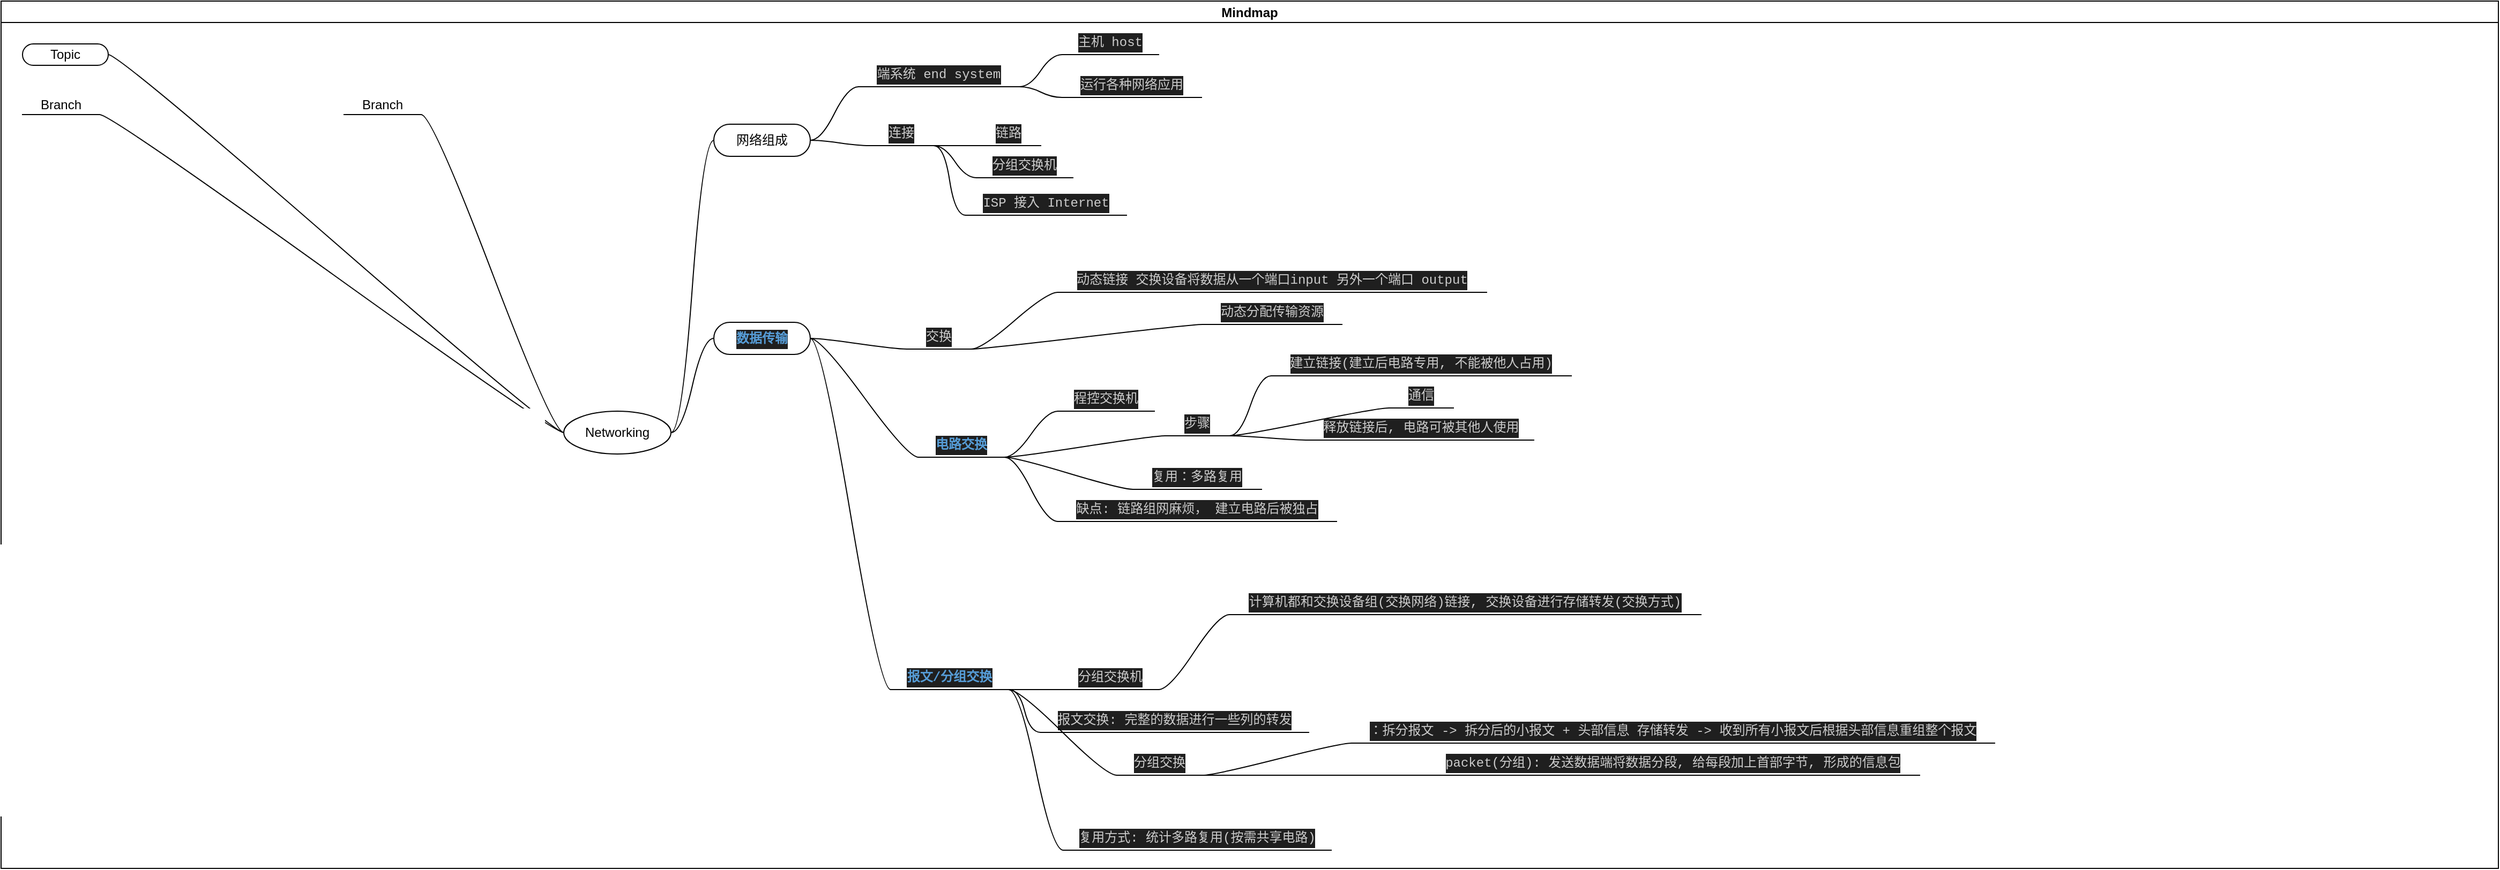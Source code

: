 <mxfile version="16.1.2" type="device" pages="3"><diagram id="DZvhIHHWuS3b3M86QNy_" name="Networking"><mxGraphModel dx="1106" dy="800" grid="1" gridSize="10" guides="1" tooltips="1" connect="1" arrows="1" fold="1" page="1" pageScale="1" pageWidth="1169" pageHeight="827" math="0" shadow="0"><root><mxCell id="0"/><mxCell id="1" parent="0"/><mxCell id="P2KLEx6osKDUmU0vPjV0-10" value="Mindmap" style="swimlane;startSize=20;horizontal=1;containerType=tree;" parent="1" vertex="1"><mxGeometry x="20" y="17" width="2330" height="810" as="geometry"/></mxCell><mxCell id="P2KLEx6osKDUmU0vPjV0-11" value="" style="edgeStyle=entityRelationEdgeStyle;startArrow=none;endArrow=none;segment=10;curved=1;rounded=0;" parent="P2KLEx6osKDUmU0vPjV0-10" source="P2KLEx6osKDUmU0vPjV0-15" target="P2KLEx6osKDUmU0vPjV0-16" edge="1"><mxGeometry relative="1" as="geometry"/></mxCell><mxCell id="P2KLEx6osKDUmU0vPjV0-12" value="" style="edgeStyle=entityRelationEdgeStyle;startArrow=none;endArrow=none;segment=10;curved=1;rounded=0;" parent="P2KLEx6osKDUmU0vPjV0-10" source="P2KLEx6osKDUmU0vPjV0-15" target="P2KLEx6osKDUmU0vPjV0-17" edge="1"><mxGeometry relative="1" as="geometry"/></mxCell><mxCell id="P2KLEx6osKDUmU0vPjV0-13" value="" style="edgeStyle=entityRelationEdgeStyle;startArrow=none;endArrow=none;segment=10;curved=1;rounded=0;" parent="P2KLEx6osKDUmU0vPjV0-10" source="P2KLEx6osKDUmU0vPjV0-15" target="P2KLEx6osKDUmU0vPjV0-18" edge="1"><mxGeometry relative="1" as="geometry"/></mxCell><mxCell id="P2KLEx6osKDUmU0vPjV0-14" value="" style="edgeStyle=entityRelationEdgeStyle;startArrow=none;endArrow=none;segment=10;curved=1;rounded=0;" parent="P2KLEx6osKDUmU0vPjV0-10" source="P2KLEx6osKDUmU0vPjV0-15" target="P2KLEx6osKDUmU0vPjV0-19" edge="1"><mxGeometry relative="1" as="geometry"/></mxCell><mxCell id="P2KLEx6osKDUmU0vPjV0-15" value="Networking" style="ellipse;whiteSpace=wrap;html=1;align=center;treeFolding=1;treeMoving=1;newEdgeStyle={&quot;edgeStyle&quot;:&quot;entityRelationEdgeStyle&quot;,&quot;startArrow&quot;:&quot;none&quot;,&quot;endArrow&quot;:&quot;none&quot;,&quot;segment&quot;:10,&quot;curved&quot;:1};" parent="P2KLEx6osKDUmU0vPjV0-10" vertex="1"><mxGeometry x="525" y="383" width="100" height="40" as="geometry"/></mxCell><mxCell id="P2KLEx6osKDUmU0vPjV0-16" value="网络组成" style="whiteSpace=wrap;html=1;rounded=1;arcSize=50;align=center;verticalAlign=middle;strokeWidth=1;autosize=1;spacing=4;treeFolding=1;treeMoving=1;newEdgeStyle={&quot;edgeStyle&quot;:&quot;entityRelationEdgeStyle&quot;,&quot;startArrow&quot;:&quot;none&quot;,&quot;endArrow&quot;:&quot;none&quot;,&quot;segment&quot;:10,&quot;curved&quot;:1};" parent="P2KLEx6osKDUmU0vPjV0-10" vertex="1"><mxGeometry x="665" y="115" width="90" height="30" as="geometry"/></mxCell><mxCell id="P2KLEx6osKDUmU0vPjV0-17" value="Branch" style="whiteSpace=wrap;html=1;shape=partialRectangle;top=0;left=0;bottom=1;right=0;points=[[0,1],[1,1]];fillColor=none;align=center;verticalAlign=bottom;routingCenterY=0.5;snapToPoint=1;autosize=1;treeFolding=1;treeMoving=1;newEdgeStyle={&quot;edgeStyle&quot;:&quot;entityRelationEdgeStyle&quot;,&quot;startArrow&quot;:&quot;none&quot;,&quot;endArrow&quot;:&quot;none&quot;,&quot;segment&quot;:10,&quot;curved&quot;:1};" parent="P2KLEx6osKDUmU0vPjV0-10" vertex="1"><mxGeometry x="320" y="80" width="72" height="26" as="geometry"/></mxCell><mxCell id="P2KLEx6osKDUmU0vPjV0-18" value="Topic" style="whiteSpace=wrap;html=1;rounded=1;arcSize=50;align=center;verticalAlign=middle;strokeWidth=1;autosize=1;spacing=4;treeFolding=1;treeMoving=1;newEdgeStyle={&quot;edgeStyle&quot;:&quot;entityRelationEdgeStyle&quot;,&quot;startArrow&quot;:&quot;none&quot;,&quot;endArrow&quot;:&quot;none&quot;,&quot;segment&quot;:10,&quot;curved&quot;:1};" parent="P2KLEx6osKDUmU0vPjV0-10" vertex="1"><mxGeometry x="20" y="40" width="80" height="20" as="geometry"/></mxCell><mxCell id="P2KLEx6osKDUmU0vPjV0-19" value="Branch" style="whiteSpace=wrap;html=1;shape=partialRectangle;top=0;left=0;bottom=1;right=0;points=[[0,1],[1,1]];fillColor=none;align=center;verticalAlign=bottom;routingCenterY=0.5;snapToPoint=1;autosize=1;treeFolding=1;treeMoving=1;newEdgeStyle={&quot;edgeStyle&quot;:&quot;entityRelationEdgeStyle&quot;,&quot;startArrow&quot;:&quot;none&quot;,&quot;endArrow&quot;:&quot;none&quot;,&quot;segment&quot;:10,&quot;curved&quot;:1};" parent="P2KLEx6osKDUmU0vPjV0-10" vertex="1"><mxGeometry x="20" y="80" width="72" height="26" as="geometry"/></mxCell><mxCell id="P2KLEx6osKDUmU0vPjV0-21" value="&lt;div style=&quot;color: rgb(204 , 204 , 204) ; background-color: rgb(31 , 31 , 31) ; font-family: &amp;#34;menlo&amp;#34; , &amp;#34;monaco&amp;#34; , &amp;#34;courier new&amp;#34; , monospace ; line-height: 18px&quot;&gt;端系统 end system&lt;/div&gt;" style="whiteSpace=wrap;html=1;shape=partialRectangle;top=0;left=0;bottom=1;right=0;points=[[0,1],[1,1]];fillColor=none;align=center;verticalAlign=bottom;routingCenterY=0.5;snapToPoint=1;recursiveResize=0;autosize=1;treeFolding=1;treeMoving=1;newEdgeStyle={&quot;edgeStyle&quot;:&quot;entityRelationEdgeStyle&quot;,&quot;startArrow&quot;:&quot;none&quot;,&quot;endArrow&quot;:&quot;none&quot;,&quot;segment&quot;:10,&quot;curved&quot;:1};" parent="P2KLEx6osKDUmU0vPjV0-10" vertex="1"><mxGeometry x="800" y="60" width="150" height="20" as="geometry"/></mxCell><mxCell id="P2KLEx6osKDUmU0vPjV0-22" value="" style="edgeStyle=entityRelationEdgeStyle;startArrow=none;endArrow=none;segment=10;curved=1;rounded=0;" parent="P2KLEx6osKDUmU0vPjV0-10" source="P2KLEx6osKDUmU0vPjV0-16" target="P2KLEx6osKDUmU0vPjV0-21" edge="1"><mxGeometry relative="1" as="geometry"><mxPoint x="795" y="160" as="sourcePoint"/></mxGeometry></mxCell><mxCell id="P2KLEx6osKDUmU0vPjV0-23" value="" style="edgeStyle=entityRelationEdgeStyle;startArrow=none;endArrow=none;segment=10;curved=1;rounded=0;" parent="P2KLEx6osKDUmU0vPjV0-10" source="P2KLEx6osKDUmU0vPjV0-21" target="P2KLEx6osKDUmU0vPjV0-24" edge="1"><mxGeometry relative="1" as="geometry"><mxPoint x="765" y="140" as="sourcePoint"/></mxGeometry></mxCell><mxCell id="P2KLEx6osKDUmU0vPjV0-24" value="&lt;div style=&quot;color: rgb(204 , 204 , 204) ; background-color: rgb(31 , 31 , 31) ; font-family: &amp;#34;menlo&amp;#34; , &amp;#34;monaco&amp;#34; , &amp;#34;courier new&amp;#34; , monospace ; line-height: 18px&quot;&gt;&lt;div style=&quot;font-family: &amp;#34;menlo&amp;#34; , &amp;#34;monaco&amp;#34; , &amp;#34;courier new&amp;#34; , monospace ; line-height: 18px&quot;&gt;主机 host&lt;/div&gt;&lt;/div&gt;" style="whiteSpace=wrap;html=1;shape=partialRectangle;top=0;left=0;bottom=1;right=0;points=[[0,1],[1,1]];fillColor=none;align=center;verticalAlign=bottom;routingCenterY=0.5;snapToPoint=1;recursiveResize=0;autosize=1;treeFolding=1;treeMoving=1;newEdgeStyle={&quot;edgeStyle&quot;:&quot;entityRelationEdgeStyle&quot;,&quot;startArrow&quot;:&quot;none&quot;,&quot;endArrow&quot;:&quot;none&quot;,&quot;segment&quot;:10,&quot;curved&quot;:1};" parent="P2KLEx6osKDUmU0vPjV0-10" vertex="1"><mxGeometry x="990" y="30" width="90" height="20" as="geometry"/></mxCell><mxCell id="P2KLEx6osKDUmU0vPjV0-25" value="" style="edgeStyle=entityRelationEdgeStyle;startArrow=none;endArrow=none;segment=10;curved=1;rounded=0;" parent="P2KLEx6osKDUmU0vPjV0-10" source="P2KLEx6osKDUmU0vPjV0-21" target="P2KLEx6osKDUmU0vPjV0-26" edge="1"><mxGeometry relative="1" as="geometry"><mxPoint x="960.211" y="149.579" as="sourcePoint"/></mxGeometry></mxCell><mxCell id="P2KLEx6osKDUmU0vPjV0-26" value="&lt;div style=&quot;color: rgb(204 , 204 , 204) ; background-color: rgb(31 , 31 , 31) ; font-family: &amp;#34;menlo&amp;#34; , &amp;#34;monaco&amp;#34; , &amp;#34;courier new&amp;#34; , monospace ; line-height: 18px&quot;&gt;&lt;div style=&quot;font-family: &amp;#34;menlo&amp;#34; , &amp;#34;monaco&amp;#34; , &amp;#34;courier new&amp;#34; , monospace ; line-height: 18px&quot;&gt;&lt;div style=&quot;font-family: &amp;#34;menlo&amp;#34; , &amp;#34;monaco&amp;#34; , &amp;#34;courier new&amp;#34; , monospace ; line-height: 18px&quot;&gt;运行各种网络应用&lt;/div&gt;&lt;/div&gt;&lt;/div&gt;" style="whiteSpace=wrap;html=1;shape=partialRectangle;top=0;left=0;bottom=1;right=0;points=[[0,1],[1,1]];fillColor=none;align=center;verticalAlign=bottom;routingCenterY=0.5;snapToPoint=1;recursiveResize=0;autosize=1;treeFolding=1;treeMoving=1;newEdgeStyle={&quot;edgeStyle&quot;:&quot;entityRelationEdgeStyle&quot;,&quot;startArrow&quot;:&quot;none&quot;,&quot;endArrow&quot;:&quot;none&quot;,&quot;segment&quot;:10,&quot;curved&quot;:1};" parent="P2KLEx6osKDUmU0vPjV0-10" vertex="1"><mxGeometry x="990" y="70" width="130" height="20" as="geometry"/></mxCell><mxCell id="P2KLEx6osKDUmU0vPjV0-27" value="" style="edgeStyle=entityRelationEdgeStyle;startArrow=none;endArrow=none;segment=10;curved=1;rounded=0;" parent="P2KLEx6osKDUmU0vPjV0-10" source="P2KLEx6osKDUmU0vPjV0-16" target="P2KLEx6osKDUmU0vPjV0-28" edge="1"><mxGeometry relative="1" as="geometry"><mxPoint x="765" y="140" as="sourcePoint"/></mxGeometry></mxCell><mxCell id="P2KLEx6osKDUmU0vPjV0-28" value="&lt;div style=&quot;color: rgb(204 , 204 , 204) ; background-color: rgb(31 , 31 , 31) ; font-family: &amp;#34;menlo&amp;#34; , &amp;#34;monaco&amp;#34; , &amp;#34;courier new&amp;#34; , monospace ; line-height: 18px&quot;&gt;&lt;div style=&quot;font-family: &amp;#34;menlo&amp;#34; , &amp;#34;monaco&amp;#34; , &amp;#34;courier new&amp;#34; , monospace ; line-height: 18px&quot;&gt;连接&lt;/div&gt;&lt;/div&gt;" style="whiteSpace=wrap;html=1;shape=partialRectangle;top=0;left=0;bottom=1;right=0;points=[[0,1],[1,1]];fillColor=none;align=center;verticalAlign=bottom;routingCenterY=0.5;snapToPoint=1;recursiveResize=0;autosize=1;treeFolding=1;treeMoving=1;newEdgeStyle={&quot;edgeStyle&quot;:&quot;entityRelationEdgeStyle&quot;,&quot;startArrow&quot;:&quot;none&quot;,&quot;endArrow&quot;:&quot;none&quot;,&quot;segment&quot;:10,&quot;curved&quot;:1};" parent="P2KLEx6osKDUmU0vPjV0-10" vertex="1"><mxGeometry x="810" y="115" width="60" height="20" as="geometry"/></mxCell><mxCell id="P2KLEx6osKDUmU0vPjV0-29" value="" style="edgeStyle=entityRelationEdgeStyle;startArrow=none;endArrow=none;segment=10;curved=1;rounded=0;" parent="P2KLEx6osKDUmU0vPjV0-10" source="P2KLEx6osKDUmU0vPjV0-28" target="P2KLEx6osKDUmU0vPjV0-30" edge="1"><mxGeometry relative="1" as="geometry"><mxPoint x="765" y="140" as="sourcePoint"/></mxGeometry></mxCell><mxCell id="P2KLEx6osKDUmU0vPjV0-30" value="&lt;div style=&quot;color: rgb(204 , 204 , 204) ; background-color: rgb(31 , 31 , 31) ; font-family: &amp;#34;menlo&amp;#34; , &amp;#34;monaco&amp;#34; , &amp;#34;courier new&amp;#34; , monospace ; line-height: 18px&quot;&gt;&lt;div style=&quot;font-family: &amp;#34;menlo&amp;#34; , &amp;#34;monaco&amp;#34; , &amp;#34;courier new&amp;#34; , monospace ; line-height: 18px&quot;&gt;&lt;div style=&quot;font-family: &amp;#34;menlo&amp;#34; , &amp;#34;monaco&amp;#34; , &amp;#34;courier new&amp;#34; , monospace ; line-height: 18px&quot;&gt;链路&lt;/div&gt;&lt;/div&gt;&lt;/div&gt;" style="whiteSpace=wrap;html=1;shape=partialRectangle;top=0;left=0;bottom=1;right=0;points=[[0,1],[1,1]];fillColor=none;align=center;verticalAlign=bottom;routingCenterY=0.5;snapToPoint=1;recursiveResize=0;autosize=1;treeFolding=1;treeMoving=1;newEdgeStyle={&quot;edgeStyle&quot;:&quot;entityRelationEdgeStyle&quot;,&quot;startArrow&quot;:&quot;none&quot;,&quot;endArrow&quot;:&quot;none&quot;,&quot;segment&quot;:10,&quot;curved&quot;:1};" parent="P2KLEx6osKDUmU0vPjV0-10" vertex="1"><mxGeometry x="910" y="115" width="60" height="20" as="geometry"/></mxCell><mxCell id="P2KLEx6osKDUmU0vPjV0-31" value="" style="edgeStyle=entityRelationEdgeStyle;startArrow=none;endArrow=none;segment=10;curved=1;rounded=0;" parent="P2KLEx6osKDUmU0vPjV0-10" source="P2KLEx6osKDUmU0vPjV0-28" target="P2KLEx6osKDUmU0vPjV0-32" edge="1"><mxGeometry relative="1" as="geometry"><mxPoint x="880.211" y="145.368" as="sourcePoint"/></mxGeometry></mxCell><mxCell id="P2KLEx6osKDUmU0vPjV0-32" value="&lt;div style=&quot;color: rgb(204 , 204 , 204) ; background-color: rgb(31 , 31 , 31) ; font-family: &amp;#34;menlo&amp;#34; , &amp;#34;monaco&amp;#34; , &amp;#34;courier new&amp;#34; , monospace ; line-height: 18px&quot;&gt;&lt;div style=&quot;font-family: &amp;#34;menlo&amp;#34; , &amp;#34;monaco&amp;#34; , &amp;#34;courier new&amp;#34; , monospace ; line-height: 18px&quot;&gt;&lt;div style=&quot;font-family: &amp;#34;menlo&amp;#34; , &amp;#34;monaco&amp;#34; , &amp;#34;courier new&amp;#34; , monospace ; line-height: 18px&quot;&gt;&lt;div style=&quot;font-family: &amp;#34;menlo&amp;#34; , &amp;#34;monaco&amp;#34; , &amp;#34;courier new&amp;#34; , monospace ; line-height: 18px&quot;&gt;分组交换机&lt;/div&gt;&lt;/div&gt;&lt;/div&gt;&lt;/div&gt;" style="whiteSpace=wrap;html=1;shape=partialRectangle;top=0;left=0;bottom=1;right=0;points=[[0,1],[1,1]];fillColor=none;align=center;verticalAlign=bottom;routingCenterY=0.5;snapToPoint=1;recursiveResize=0;autosize=1;treeFolding=1;treeMoving=1;newEdgeStyle={&quot;edgeStyle&quot;:&quot;entityRelationEdgeStyle&quot;,&quot;startArrow&quot;:&quot;none&quot;,&quot;endArrow&quot;:&quot;none&quot;,&quot;segment&quot;:10,&quot;curved&quot;:1};" parent="P2KLEx6osKDUmU0vPjV0-10" vertex="1"><mxGeometry x="910" y="145" width="90" height="20" as="geometry"/></mxCell><mxCell id="P2KLEx6osKDUmU0vPjV0-33" value="" style="edgeStyle=entityRelationEdgeStyle;startArrow=none;endArrow=none;segment=10;curved=1;rounded=0;" parent="P2KLEx6osKDUmU0vPjV0-10" source="P2KLEx6osKDUmU0vPjV0-28" target="P2KLEx6osKDUmU0vPjV0-34" edge="1"><mxGeometry relative="1" as="geometry"><mxPoint x="880.211" y="145.368" as="sourcePoint"/></mxGeometry></mxCell><mxCell id="P2KLEx6osKDUmU0vPjV0-34" value="&lt;div style=&quot;color: rgb(204 , 204 , 204) ; background-color: rgb(31 , 31 , 31) ; font-family: &amp;#34;menlo&amp;#34; , &amp;#34;monaco&amp;#34; , &amp;#34;courier new&amp;#34; , monospace ; line-height: 18px&quot;&gt;&lt;div style=&quot;font-family: &amp;#34;menlo&amp;#34; , &amp;#34;monaco&amp;#34; , &amp;#34;courier new&amp;#34; , monospace ; line-height: 18px&quot;&gt;&lt;div style=&quot;font-family: &amp;#34;menlo&amp;#34; , &amp;#34;monaco&amp;#34; , &amp;#34;courier new&amp;#34; , monospace ; line-height: 18px&quot;&gt;&lt;div style=&quot;font-family: &amp;#34;menlo&amp;#34; , &amp;#34;monaco&amp;#34; , &amp;#34;courier new&amp;#34; , monospace ; line-height: 18px&quot;&gt;&lt;div style=&quot;font-family: &amp;#34;menlo&amp;#34; , &amp;#34;monaco&amp;#34; , &amp;#34;courier new&amp;#34; , monospace ; line-height: 18px&quot;&gt;ISP 接入 Internet&lt;/div&gt;&lt;/div&gt;&lt;/div&gt;&lt;/div&gt;&lt;/div&gt;" style="whiteSpace=wrap;html=1;shape=partialRectangle;top=0;left=0;bottom=1;right=0;points=[[0,1],[1,1]];fillColor=none;align=center;verticalAlign=bottom;routingCenterY=0.5;snapToPoint=1;recursiveResize=0;autosize=1;treeFolding=1;treeMoving=1;newEdgeStyle={&quot;edgeStyle&quot;:&quot;entityRelationEdgeStyle&quot;,&quot;startArrow&quot;:&quot;none&quot;,&quot;endArrow&quot;:&quot;none&quot;,&quot;segment&quot;:10,&quot;curved&quot;:1};" parent="P2KLEx6osKDUmU0vPjV0-10" vertex="1"><mxGeometry x="900" y="180" width="150" height="20" as="geometry"/></mxCell><mxCell id="P2KLEx6osKDUmU0vPjV0-35" value="" style="edgeStyle=entityRelationEdgeStyle;startArrow=none;endArrow=none;segment=10;curved=1;rounded=0;" parent="P2KLEx6osKDUmU0vPjV0-10" source="P2KLEx6osKDUmU0vPjV0-15" target="P2KLEx6osKDUmU0vPjV0-36" edge="1"><mxGeometry relative="1" as="geometry"><mxPoint x="635" y="413" as="sourcePoint"/></mxGeometry></mxCell><mxCell id="P2KLEx6osKDUmU0vPjV0-36" value="&lt;div style=&quot;color: rgb(204 , 204 , 204) ; background-color: rgb(31 , 31 , 31) ; font-family: &amp;#34;menlo&amp;#34; , &amp;#34;monaco&amp;#34; , &amp;#34;courier new&amp;#34; , monospace ; line-height: 18px&quot;&gt;&lt;span style=&quot;color: #569cd6 ; font-weight: bold&quot;&gt;数据传输&lt;/span&gt;&lt;/div&gt;" style="whiteSpace=wrap;html=1;rounded=1;arcSize=50;align=center;verticalAlign=middle;strokeWidth=1;autosize=1;spacing=4;treeFolding=1;treeMoving=1;newEdgeStyle={&quot;edgeStyle&quot;:&quot;entityRelationEdgeStyle&quot;,&quot;startArrow&quot;:&quot;none&quot;,&quot;endArrow&quot;:&quot;none&quot;,&quot;segment&quot;:10,&quot;curved&quot;:1};" parent="P2KLEx6osKDUmU0vPjV0-10" vertex="1"><mxGeometry x="665" y="300" width="90" height="30" as="geometry"/></mxCell><mxCell id="P2KLEx6osKDUmU0vPjV0-37" value="&lt;div style=&quot;color: rgb(204 , 204 , 204) ; background-color: rgb(31 , 31 , 31) ; font-family: &amp;#34;menlo&amp;#34; , &amp;#34;monaco&amp;#34; , &amp;#34;courier new&amp;#34; , monospace ; line-height: 18px&quot;&gt;交换&lt;/div&gt;" style="whiteSpace=wrap;html=1;shape=partialRectangle;top=0;left=0;bottom=1;right=0;points=[[0,1],[1,1]];fillColor=none;align=center;verticalAlign=bottom;routingCenterY=0.5;snapToPoint=1;recursiveResize=0;autosize=1;treeFolding=1;treeMoving=1;newEdgeStyle={&quot;edgeStyle&quot;:&quot;entityRelationEdgeStyle&quot;,&quot;startArrow&quot;:&quot;none&quot;,&quot;endArrow&quot;:&quot;none&quot;,&quot;segment&quot;:10,&quot;curved&quot;:1};" parent="P2KLEx6osKDUmU0vPjV0-10" vertex="1"><mxGeometry x="845" y="305" width="60" height="20" as="geometry"/></mxCell><mxCell id="P2KLEx6osKDUmU0vPjV0-38" value="" style="edgeStyle=entityRelationEdgeStyle;startArrow=none;endArrow=none;segment=10;curved=1;rounded=0;" parent="P2KLEx6osKDUmU0vPjV0-10" source="P2KLEx6osKDUmU0vPjV0-36" target="P2KLEx6osKDUmU0vPjV0-37" edge="1"><mxGeometry relative="1" as="geometry"><mxPoint x="795" y="345" as="sourcePoint"/></mxGeometry></mxCell><mxCell id="P2KLEx6osKDUmU0vPjV0-39" value="" style="edgeStyle=entityRelationEdgeStyle;startArrow=none;endArrow=none;segment=10;curved=1;rounded=0;" parent="P2KLEx6osKDUmU0vPjV0-10" source="P2KLEx6osKDUmU0vPjV0-37" target="P2KLEx6osKDUmU0vPjV0-40" edge="1"><mxGeometry relative="1" as="geometry"><mxPoint x="765" y="325" as="sourcePoint"/></mxGeometry></mxCell><mxCell id="P2KLEx6osKDUmU0vPjV0-40" value="&lt;div style=&quot;color: rgb(204 , 204 , 204) ; background-color: rgb(31 , 31 , 31) ; font-family: &amp;#34;menlo&amp;#34; , &amp;#34;monaco&amp;#34; , &amp;#34;courier new&amp;#34; , monospace ; line-height: 18px&quot;&gt;&lt;div style=&quot;font-family: &amp;#34;menlo&amp;#34; , &amp;#34;monaco&amp;#34; , &amp;#34;courier new&amp;#34; , monospace ; line-height: 18px&quot;&gt;动态链接 交换设备将数据从一个端口input 另外一个端口 output&lt;/div&gt;&lt;/div&gt;" style="whiteSpace=wrap;html=1;shape=partialRectangle;top=0;left=0;bottom=1;right=0;points=[[0,1],[1,1]];fillColor=none;align=center;verticalAlign=bottom;routingCenterY=0.5;snapToPoint=1;recursiveResize=0;autosize=1;treeFolding=1;treeMoving=1;newEdgeStyle={&quot;edgeStyle&quot;:&quot;entityRelationEdgeStyle&quot;,&quot;startArrow&quot;:&quot;none&quot;,&quot;endArrow&quot;:&quot;none&quot;,&quot;segment&quot;:10,&quot;curved&quot;:1};" parent="P2KLEx6osKDUmU0vPjV0-10" vertex="1"><mxGeometry x="986" y="252" width="400" height="20" as="geometry"/></mxCell><mxCell id="P2KLEx6osKDUmU0vPjV0-41" value="" style="edgeStyle=entityRelationEdgeStyle;startArrow=none;endArrow=none;segment=10;curved=1;rounded=0;" parent="P2KLEx6osKDUmU0vPjV0-10" source="P2KLEx6osKDUmU0vPjV0-37" target="P2KLEx6osKDUmU0vPjV0-42" edge="1"><mxGeometry relative="1" as="geometry"><mxPoint x="898.579" y="332.737" as="sourcePoint"/></mxGeometry></mxCell><mxCell id="P2KLEx6osKDUmU0vPjV0-42" value="&lt;div style=&quot;color: rgb(204 , 204 , 204) ; background-color: rgb(31 , 31 , 31) ; font-family: &amp;#34;menlo&amp;#34; , &amp;#34;monaco&amp;#34; , &amp;#34;courier new&amp;#34; , monospace ; line-height: 18px&quot;&gt;&lt;div style=&quot;font-family: &amp;#34;menlo&amp;#34; , &amp;#34;monaco&amp;#34; , &amp;#34;courier new&amp;#34; , monospace ; line-height: 18px&quot;&gt;&lt;div style=&quot;font-family: &amp;#34;menlo&amp;#34; , &amp;#34;monaco&amp;#34; , &amp;#34;courier new&amp;#34; , monospace ; line-height: 18px&quot;&gt;动态分配传输资源&lt;/div&gt;&lt;/div&gt;&lt;/div&gt;" style="whiteSpace=wrap;html=1;shape=partialRectangle;top=0;left=0;bottom=1;right=0;points=[[0,1],[1,1]];fillColor=none;align=center;verticalAlign=bottom;routingCenterY=0.5;snapToPoint=1;recursiveResize=0;autosize=1;treeFolding=1;treeMoving=1;newEdgeStyle={&quot;edgeStyle&quot;:&quot;entityRelationEdgeStyle&quot;,&quot;startArrow&quot;:&quot;none&quot;,&quot;endArrow&quot;:&quot;none&quot;,&quot;segment&quot;:10,&quot;curved&quot;:1};" parent="P2KLEx6osKDUmU0vPjV0-10" vertex="1"><mxGeometry x="1121" y="282" width="130" height="20" as="geometry"/></mxCell><mxCell id="P2KLEx6osKDUmU0vPjV0-43" value="" style="edgeStyle=entityRelationEdgeStyle;startArrow=none;endArrow=none;segment=10;curved=1;rounded=0;" parent="P2KLEx6osKDUmU0vPjV0-10" source="P2KLEx6osKDUmU0vPjV0-36" target="P2KLEx6osKDUmU0vPjV0-44" edge="1"><mxGeometry relative="1" as="geometry"><mxPoint x="749.0" y="323" as="sourcePoint"/></mxGeometry></mxCell><mxCell id="P2KLEx6osKDUmU0vPjV0-44" value="&lt;div style=&quot;color: rgb(204 , 204 , 204) ; background-color: rgb(31 , 31 , 31) ; font-family: &amp;#34;menlo&amp;#34; , &amp;#34;monaco&amp;#34; , &amp;#34;courier new&amp;#34; , monospace ; line-height: 18px&quot;&gt;&lt;div style=&quot;font-family: &amp;#34;menlo&amp;#34; , &amp;#34;monaco&amp;#34; , &amp;#34;courier new&amp;#34; , monospace ; line-height: 18px&quot;&gt;&lt;span style=&quot;color: #569cd6 ; font-weight: bold&quot;&gt;电路交换&lt;/span&gt;&lt;/div&gt;&lt;/div&gt;" style="whiteSpace=wrap;html=1;shape=partialRectangle;top=0;left=0;bottom=1;right=0;points=[[0,1],[1,1]];fillColor=none;align=center;verticalAlign=bottom;routingCenterY=0.5;snapToPoint=1;recursiveResize=0;autosize=1;treeFolding=1;treeMoving=1;newEdgeStyle={&quot;edgeStyle&quot;:&quot;entityRelationEdgeStyle&quot;,&quot;startArrow&quot;:&quot;none&quot;,&quot;endArrow&quot;:&quot;none&quot;,&quot;segment&quot;:10,&quot;curved&quot;:1};" parent="P2KLEx6osKDUmU0vPjV0-10" vertex="1"><mxGeometry x="856" y="406" width="80" height="20" as="geometry"/></mxCell><mxCell id="P2KLEx6osKDUmU0vPjV0-45" value="" style="edgeStyle=entityRelationEdgeStyle;startArrow=none;endArrow=none;segment=10;curved=1;rounded=0;" parent="P2KLEx6osKDUmU0vPjV0-10" source="P2KLEx6osKDUmU0vPjV0-44" target="P2KLEx6osKDUmU0vPjV0-46" edge="1"><mxGeometry relative="1" as="geometry"><mxPoint x="749.0" y="323" as="sourcePoint"/></mxGeometry></mxCell><mxCell id="P2KLEx6osKDUmU0vPjV0-46" value="&lt;div style=&quot;color: rgb(204 , 204 , 204) ; background-color: rgb(31 , 31 , 31) ; font-family: &amp;#34;menlo&amp;#34; , &amp;#34;monaco&amp;#34; , &amp;#34;courier new&amp;#34; , monospace ; line-height: 18px&quot;&gt;&lt;div style=&quot;font-family: &amp;#34;menlo&amp;#34; , &amp;#34;monaco&amp;#34; , &amp;#34;courier new&amp;#34; , monospace ; line-height: 18px&quot;&gt;&lt;div style=&quot;font-family: &amp;#34;menlo&amp;#34; , &amp;#34;monaco&amp;#34; , &amp;#34;courier new&amp;#34; , monospace ; line-height: 18px&quot;&gt;程控交换机&lt;/div&gt;&lt;/div&gt;&lt;/div&gt;" style="whiteSpace=wrap;html=1;shape=partialRectangle;top=0;left=0;bottom=1;right=0;points=[[0,1],[1,1]];fillColor=none;align=center;verticalAlign=bottom;routingCenterY=0.5;snapToPoint=1;recursiveResize=0;autosize=1;treeFolding=1;treeMoving=1;newEdgeStyle={&quot;edgeStyle&quot;:&quot;entityRelationEdgeStyle&quot;,&quot;startArrow&quot;:&quot;none&quot;,&quot;endArrow&quot;:&quot;none&quot;,&quot;segment&quot;:10,&quot;curved&quot;:1};" parent="P2KLEx6osKDUmU0vPjV0-10" vertex="1"><mxGeometry x="986" y="363" width="90" height="20" as="geometry"/></mxCell><mxCell id="P2KLEx6osKDUmU0vPjV0-47" value="" style="edgeStyle=entityRelationEdgeStyle;startArrow=none;endArrow=none;segment=10;curved=1;rounded=0;" parent="P2KLEx6osKDUmU0vPjV0-10" source="P2KLEx6osKDUmU0vPjV0-44" target="P2KLEx6osKDUmU0vPjV0-48" edge="1"><mxGeometry relative="1" as="geometry"><mxPoint x="930.158" y="433.789" as="sourcePoint"/></mxGeometry></mxCell><mxCell id="P2KLEx6osKDUmU0vPjV0-48" value="&lt;div style=&quot;color: rgb(204 , 204 , 204) ; background-color: rgb(31 , 31 , 31) ; font-family: &amp;#34;menlo&amp;#34; , &amp;#34;monaco&amp;#34; , &amp;#34;courier new&amp;#34; , monospace ; line-height: 18px&quot;&gt;&lt;div style=&quot;font-family: &amp;#34;menlo&amp;#34; , &amp;#34;monaco&amp;#34; , &amp;#34;courier new&amp;#34; , monospace ; line-height: 18px&quot;&gt;&lt;div style=&quot;font-family: &amp;#34;menlo&amp;#34; , &amp;#34;monaco&amp;#34; , &amp;#34;courier new&amp;#34; , monospace ; line-height: 18px&quot;&gt;&lt;div style=&quot;font-family: &amp;#34;menlo&amp;#34; , &amp;#34;monaco&amp;#34; , &amp;#34;courier new&amp;#34; , monospace ; line-height: 18px&quot;&gt;&lt;div style=&quot;font-family: &amp;#34;menlo&amp;#34; , &amp;#34;monaco&amp;#34; , &amp;#34;courier new&amp;#34; , monospace ; line-height: 18px&quot;&gt;复用：多路复用&lt;/div&gt;&lt;/div&gt;&lt;/div&gt;&lt;/div&gt;&lt;/div&gt;" style="whiteSpace=wrap;html=1;shape=partialRectangle;top=0;left=0;bottom=1;right=0;points=[[0,1],[1,1]];fillColor=none;align=center;verticalAlign=bottom;routingCenterY=0.5;snapToPoint=1;recursiveResize=0;autosize=1;treeFolding=1;treeMoving=1;newEdgeStyle={&quot;edgeStyle&quot;:&quot;entityRelationEdgeStyle&quot;,&quot;startArrow&quot;:&quot;none&quot;,&quot;endArrow&quot;:&quot;none&quot;,&quot;segment&quot;:10,&quot;curved&quot;:1};" parent="P2KLEx6osKDUmU0vPjV0-10" vertex="1"><mxGeometry x="1056" y="436" width="120" height="20" as="geometry"/></mxCell><mxCell id="P2KLEx6osKDUmU0vPjV0-49" value="" style="edgeStyle=entityRelationEdgeStyle;startArrow=none;endArrow=none;segment=10;curved=1;rounded=0;" parent="P2KLEx6osKDUmU0vPjV0-10" source="P2KLEx6osKDUmU0vPjV0-44" target="P2KLEx6osKDUmU0vPjV0-50" edge="1"><mxGeometry relative="1" as="geometry"><mxPoint x="929.778" y="434.333" as="sourcePoint"/></mxGeometry></mxCell><mxCell id="P2KLEx6osKDUmU0vPjV0-50" value="&lt;div style=&quot;color: rgb(204 , 204 , 204) ; background-color: rgb(31 , 31 , 31) ; font-family: &amp;#34;menlo&amp;#34; , &amp;#34;monaco&amp;#34; , &amp;#34;courier new&amp;#34; , monospace ; line-height: 18px&quot;&gt;&lt;div style=&quot;font-family: &amp;#34;menlo&amp;#34; , &amp;#34;monaco&amp;#34; , &amp;#34;courier new&amp;#34; , monospace ; line-height: 18px&quot;&gt;&lt;div style=&quot;font-family: &amp;#34;menlo&amp;#34; , &amp;#34;monaco&amp;#34; , &amp;#34;courier new&amp;#34; , monospace ; line-height: 18px&quot;&gt;&lt;div style=&quot;font-family: &amp;#34;menlo&amp;#34; , &amp;#34;monaco&amp;#34; , &amp;#34;courier new&amp;#34; , monospace ; line-height: 18px&quot;&gt;&lt;div style=&quot;font-family: &amp;#34;menlo&amp;#34; , &amp;#34;monaco&amp;#34; , &amp;#34;courier new&amp;#34; , monospace ; line-height: 18px&quot;&gt;&lt;div style=&quot;font-family: &amp;#34;menlo&amp;#34; , &amp;#34;monaco&amp;#34; , &amp;#34;courier new&amp;#34; , monospace ; line-height: 18px&quot;&gt;缺点: 链路组网麻烦， 建立电路后被独占  &lt;/div&gt;&lt;/div&gt;&lt;/div&gt;&lt;/div&gt;&lt;/div&gt;&lt;/div&gt;" style="whiteSpace=wrap;html=1;shape=partialRectangle;top=0;left=0;bottom=1;right=0;points=[[0,1],[1,1]];fillColor=none;align=center;verticalAlign=bottom;routingCenterY=0.5;snapToPoint=1;recursiveResize=0;autosize=1;treeFolding=1;treeMoving=1;newEdgeStyle={&quot;edgeStyle&quot;:&quot;entityRelationEdgeStyle&quot;,&quot;startArrow&quot;:&quot;none&quot;,&quot;endArrow&quot;:&quot;none&quot;,&quot;segment&quot;:10,&quot;curved&quot;:1};" parent="P2KLEx6osKDUmU0vPjV0-10" vertex="1"><mxGeometry x="986" y="466" width="260" height="20" as="geometry"/></mxCell><mxCell id="P2KLEx6osKDUmU0vPjV0-51" value="" style="edgeStyle=entityRelationEdgeStyle;startArrow=none;endArrow=none;segment=10;curved=1;rounded=0;" parent="P2KLEx6osKDUmU0vPjV0-10" source="P2KLEx6osKDUmU0vPjV0-44" target="P2KLEx6osKDUmU0vPjV0-52" edge="1"><mxGeometry relative="1" as="geometry"><mxPoint x="929.778" y="434.333" as="sourcePoint"/></mxGeometry></mxCell><mxCell id="P2KLEx6osKDUmU0vPjV0-52" value="&lt;div style=&quot;color: rgb(204 , 204 , 204) ; background-color: rgb(31 , 31 , 31) ; font-family: &amp;#34;menlo&amp;#34; , &amp;#34;monaco&amp;#34; , &amp;#34;courier new&amp;#34; , monospace ; line-height: 18px&quot;&gt;&lt;div style=&quot;font-family: &amp;#34;menlo&amp;#34; , &amp;#34;monaco&amp;#34; , &amp;#34;courier new&amp;#34; , monospace ; line-height: 18px&quot;&gt;&lt;div style=&quot;font-family: &amp;#34;menlo&amp;#34; , &amp;#34;monaco&amp;#34; , &amp;#34;courier new&amp;#34; , monospace ; line-height: 18px&quot;&gt;步骤&lt;/div&gt;&lt;/div&gt;&lt;/div&gt;" style="whiteSpace=wrap;html=1;shape=partialRectangle;top=0;left=0;bottom=1;right=0;points=[[0,1],[1,1]];fillColor=none;align=center;verticalAlign=bottom;routingCenterY=0.5;snapToPoint=1;recursiveResize=0;autosize=1;treeFolding=1;treeMoving=1;newEdgeStyle={&quot;edgeStyle&quot;:&quot;entityRelationEdgeStyle&quot;,&quot;startArrow&quot;:&quot;none&quot;,&quot;endArrow&quot;:&quot;none&quot;,&quot;segment&quot;:10,&quot;curved&quot;:1};" parent="P2KLEx6osKDUmU0vPjV0-10" vertex="1"><mxGeometry x="1086" y="386" width="60" height="20" as="geometry"/></mxCell><mxCell id="P2KLEx6osKDUmU0vPjV0-63" value="" style="edgeStyle=entityRelationEdgeStyle;startArrow=none;endArrow=none;segment=10;curved=1;rounded=0;" parent="P2KLEx6osKDUmU0vPjV0-10" source="P2KLEx6osKDUmU0vPjV0-52" target="P2KLEx6osKDUmU0vPjV0-64" edge="1"><mxGeometry relative="1" as="geometry"><mxPoint x="929.778" y="434.333" as="sourcePoint"/></mxGeometry></mxCell><mxCell id="P2KLEx6osKDUmU0vPjV0-64" value="&lt;div style=&quot;color: rgb(204 , 204 , 204) ; background-color: rgb(31 , 31 , 31) ; font-family: &amp;#34;menlo&amp;#34; , &amp;#34;monaco&amp;#34; , &amp;#34;courier new&amp;#34; , monospace ; line-height: 18px&quot;&gt;&lt;div style=&quot;font-family: &amp;#34;menlo&amp;#34; , &amp;#34;monaco&amp;#34; , &amp;#34;courier new&amp;#34; , monospace ; line-height: 18px&quot;&gt;&lt;div style=&quot;font-family: &amp;#34;menlo&amp;#34; , &amp;#34;monaco&amp;#34; , &amp;#34;courier new&amp;#34; , monospace ; line-height: 18px&quot;&gt;建立链接(建立后电路专用, 不能被他人占用)&lt;br&gt;&lt;/div&gt;&lt;/div&gt;&lt;/div&gt;" style="whiteSpace=wrap;html=1;shape=partialRectangle;top=0;left=0;bottom=1;right=0;points=[[0,1],[1,1]];fillColor=none;align=center;verticalAlign=bottom;routingCenterY=0.5;snapToPoint=1;recursiveResize=0;autosize=1;treeFolding=1;treeMoving=1;newEdgeStyle={&quot;edgeStyle&quot;:&quot;entityRelationEdgeStyle&quot;,&quot;startArrow&quot;:&quot;none&quot;,&quot;endArrow&quot;:&quot;none&quot;,&quot;segment&quot;:10,&quot;curved&quot;:1};" parent="P2KLEx6osKDUmU0vPjV0-10" vertex="1"><mxGeometry x="1185" y="330" width="280" height="20" as="geometry"/></mxCell><mxCell id="P2KLEx6osKDUmU0vPjV0-65" value="" style="edgeStyle=entityRelationEdgeStyle;startArrow=none;endArrow=none;segment=10;curved=1;rounded=0;" parent="P2KLEx6osKDUmU0vPjV0-10" source="P2KLEx6osKDUmU0vPjV0-52" target="P2KLEx6osKDUmU0vPjV0-66" edge="1"><mxGeometry relative="1" as="geometry"><mxPoint x="1139.778" y="414.333" as="sourcePoint"/></mxGeometry></mxCell><mxCell id="P2KLEx6osKDUmU0vPjV0-66" value="&lt;div style=&quot;color: rgb(204 , 204 , 204) ; background-color: rgb(31 , 31 , 31) ; font-family: &amp;#34;menlo&amp;#34; , &amp;#34;monaco&amp;#34; , &amp;#34;courier new&amp;#34; , monospace ; line-height: 18px&quot;&gt;&lt;div style=&quot;font-family: &amp;#34;menlo&amp;#34; , &amp;#34;monaco&amp;#34; , &amp;#34;courier new&amp;#34; , monospace ; line-height: 18px&quot;&gt;&lt;div style=&quot;font-family: &amp;#34;menlo&amp;#34; , &amp;#34;monaco&amp;#34; , &amp;#34;courier new&amp;#34; , monospace ; line-height: 18px&quot;&gt;通信&lt;br&gt;&lt;/div&gt;&lt;/div&gt;&lt;/div&gt;" style="whiteSpace=wrap;html=1;shape=partialRectangle;top=0;left=0;bottom=1;right=0;points=[[0,1],[1,1]];fillColor=none;align=center;verticalAlign=bottom;routingCenterY=0.5;snapToPoint=1;recursiveResize=0;autosize=1;treeFolding=1;treeMoving=1;newEdgeStyle={&quot;edgeStyle&quot;:&quot;entityRelationEdgeStyle&quot;,&quot;startArrow&quot;:&quot;none&quot;,&quot;endArrow&quot;:&quot;none&quot;,&quot;segment&quot;:10,&quot;curved&quot;:1};" parent="P2KLEx6osKDUmU0vPjV0-10" vertex="1"><mxGeometry x="1295" y="360" width="60" height="20" as="geometry"/></mxCell><mxCell id="P2KLEx6osKDUmU0vPjV0-67" value="" style="edgeStyle=entityRelationEdgeStyle;startArrow=none;endArrow=none;segment=10;curved=1;rounded=0;" parent="P2KLEx6osKDUmU0vPjV0-10" source="P2KLEx6osKDUmU0vPjV0-52" target="P2KLEx6osKDUmU0vPjV0-68" edge="1"><mxGeometry relative="1" as="geometry"><mxPoint x="1139.778" y="414.333" as="sourcePoint"/></mxGeometry></mxCell><mxCell id="P2KLEx6osKDUmU0vPjV0-68" value="&lt;div style=&quot;color: rgb(204 , 204 , 204) ; background-color: rgb(31 , 31 , 31) ; font-family: &amp;#34;menlo&amp;#34; , &amp;#34;monaco&amp;#34; , &amp;#34;courier new&amp;#34; , monospace ; line-height: 18px&quot;&gt;&lt;div style=&quot;font-family: &amp;#34;menlo&amp;#34; , &amp;#34;monaco&amp;#34; , &amp;#34;courier new&amp;#34; , monospace ; line-height: 18px&quot;&gt;&lt;div style=&quot;font-family: &amp;#34;menlo&amp;#34; , &amp;#34;monaco&amp;#34; , &amp;#34;courier new&amp;#34; , monospace ; line-height: 18px&quot;&gt;&lt;div style=&quot;font-family: &amp;#34;menlo&amp;#34; , &amp;#34;monaco&amp;#34; , &amp;#34;courier new&amp;#34; , monospace ; line-height: 18px&quot;&gt;释放链接后, 电路可被其他人使用&lt;/div&gt;&lt;/div&gt;&lt;/div&gt;&lt;/div&gt;" style="whiteSpace=wrap;html=1;shape=partialRectangle;top=0;left=0;bottom=1;right=0;points=[[0,1],[1,1]];fillColor=none;align=center;verticalAlign=bottom;routingCenterY=0.5;snapToPoint=1;recursiveResize=0;autosize=1;treeFolding=1;treeMoving=1;newEdgeStyle={&quot;edgeStyle&quot;:&quot;entityRelationEdgeStyle&quot;,&quot;startArrow&quot;:&quot;none&quot;,&quot;endArrow&quot;:&quot;none&quot;,&quot;segment&quot;:10,&quot;curved&quot;:1};" parent="P2KLEx6osKDUmU0vPjV0-10" vertex="1"><mxGeometry x="1220" y="390" width="210" height="20" as="geometry"/></mxCell><mxCell id="P2KLEx6osKDUmU0vPjV0-69" value="" style="edgeStyle=entityRelationEdgeStyle;startArrow=none;endArrow=none;segment=10;curved=1;rounded=0;" parent="P2KLEx6osKDUmU0vPjV0-10" source="P2KLEx6osKDUmU0vPjV0-36" target="P2KLEx6osKDUmU0vPjV0-70" edge="1"><mxGeometry relative="1" as="geometry"><mxPoint x="775" y="332" as="sourcePoint"/></mxGeometry></mxCell><mxCell id="P2KLEx6osKDUmU0vPjV0-70" value="&lt;div style=&quot;color: rgb(204 , 204 , 204) ; background-color: rgb(31 , 31 , 31) ; font-family: &amp;#34;menlo&amp;#34; , &amp;#34;monaco&amp;#34; , &amp;#34;courier new&amp;#34; , monospace ; line-height: 18px&quot;&gt;&lt;div style=&quot;font-family: &amp;#34;menlo&amp;#34; , &amp;#34;monaco&amp;#34; , &amp;#34;courier new&amp;#34; , monospace ; line-height: 18px&quot;&gt;&lt;div style=&quot;font-family: &amp;#34;menlo&amp;#34; , &amp;#34;monaco&amp;#34; , &amp;#34;courier new&amp;#34; , monospace ; line-height: 18px&quot;&gt;&lt;span style=&quot;color: #569cd6 ; font-weight: bold&quot;&gt;报文/分组交换&lt;/span&gt;&lt;/div&gt;&lt;/div&gt;&lt;/div&gt;" style="whiteSpace=wrap;html=1;shape=partialRectangle;top=0;left=0;bottom=1;right=0;points=[[0,1],[1,1]];fillColor=none;align=center;verticalAlign=bottom;routingCenterY=0.5;snapToPoint=1;recursiveResize=0;autosize=1;treeFolding=1;treeMoving=1;newEdgeStyle={&quot;edgeStyle&quot;:&quot;entityRelationEdgeStyle&quot;,&quot;startArrow&quot;:&quot;none&quot;,&quot;endArrow&quot;:&quot;none&quot;,&quot;segment&quot;:10,&quot;curved&quot;:1};" parent="P2KLEx6osKDUmU0vPjV0-10" vertex="1"><mxGeometry x="830" y="623" width="110" height="20" as="geometry"/></mxCell><mxCell id="P2KLEx6osKDUmU0vPjV0-71" value="" style="edgeStyle=entityRelationEdgeStyle;startArrow=none;endArrow=none;segment=10;curved=1;rounded=0;" parent="P2KLEx6osKDUmU0vPjV0-10" source="P2KLEx6osKDUmU0vPjV0-70" target="P2KLEx6osKDUmU0vPjV0-72" edge="1"><mxGeometry relative="1" as="geometry"><mxPoint x="775" y="332" as="sourcePoint"/></mxGeometry></mxCell><mxCell id="P2KLEx6osKDUmU0vPjV0-72" value="&lt;div style=&quot;color: rgb(204 , 204 , 204) ; background-color: rgb(31 , 31 , 31) ; font-family: &amp;#34;menlo&amp;#34; , &amp;#34;monaco&amp;#34; , &amp;#34;courier new&amp;#34; , monospace ; line-height: 18px&quot;&gt;&lt;div style=&quot;font-family: &amp;#34;menlo&amp;#34; , &amp;#34;monaco&amp;#34; , &amp;#34;courier new&amp;#34; , monospace ; line-height: 18px&quot;&gt;&lt;div style=&quot;font-family: &amp;#34;menlo&amp;#34; , &amp;#34;monaco&amp;#34; , &amp;#34;courier new&amp;#34; , monospace ; line-height: 18px&quot;&gt;&lt;div style=&quot;font-family: &amp;#34;menlo&amp;#34; , &amp;#34;monaco&amp;#34; , &amp;#34;courier new&amp;#34; , monospace ; line-height: 18px&quot;&gt;分组交换机&lt;/div&gt;&lt;/div&gt;&lt;/div&gt;&lt;/div&gt;" style="whiteSpace=wrap;html=1;shape=partialRectangle;top=0;left=0;bottom=1;right=0;points=[[0,1],[1,1]];fillColor=none;align=center;verticalAlign=bottom;routingCenterY=0.5;snapToPoint=1;recursiveResize=0;autosize=1;treeFolding=1;treeMoving=1;newEdgeStyle={&quot;edgeStyle&quot;:&quot;entityRelationEdgeStyle&quot;,&quot;startArrow&quot;:&quot;none&quot;,&quot;endArrow&quot;:&quot;none&quot;,&quot;segment&quot;:10,&quot;curved&quot;:1};" parent="P2KLEx6osKDUmU0vPjV0-10" vertex="1"><mxGeometry x="990" y="623" width="90" height="20" as="geometry"/></mxCell><mxCell id="P2KLEx6osKDUmU0vPjV0-73" value="" style="edgeStyle=entityRelationEdgeStyle;startArrow=none;endArrow=none;segment=10;curved=1;rounded=0;" parent="P2KLEx6osKDUmU0vPjV0-10" source="P2KLEx6osKDUmU0vPjV0-72" target="P2KLEx6osKDUmU0vPjV0-74" edge="1"><mxGeometry relative="1" as="geometry"><mxPoint x="959.889" y="659.889" as="sourcePoint"/></mxGeometry></mxCell><mxCell id="P2KLEx6osKDUmU0vPjV0-74" value="&lt;div style=&quot;color: rgb(204 , 204 , 204) ; background-color: rgb(31 , 31 , 31) ; font-family: &amp;#34;menlo&amp;#34; , &amp;#34;monaco&amp;#34; , &amp;#34;courier new&amp;#34; , monospace ; line-height: 18px&quot;&gt;&lt;div style=&quot;font-family: &amp;#34;menlo&amp;#34; , &amp;#34;monaco&amp;#34; , &amp;#34;courier new&amp;#34; , monospace ; line-height: 18px&quot;&gt;&lt;div style=&quot;font-family: &amp;#34;menlo&amp;#34; , &amp;#34;monaco&amp;#34; , &amp;#34;courier new&amp;#34; , monospace ; line-height: 18px&quot;&gt;&lt;div style=&quot;font-family: &amp;#34;menlo&amp;#34; , &amp;#34;monaco&amp;#34; , &amp;#34;courier new&amp;#34; , monospace ; line-height: 18px&quot;&gt;&lt;div style=&quot;font-family: &amp;#34;menlo&amp;#34; , &amp;#34;monaco&amp;#34; , &amp;#34;courier new&amp;#34; , monospace ; line-height: 18px&quot;&gt;计算机都和交换设备组(交换网络)链接, 交换设备进行存储转发(交换方式)&lt;/div&gt;&lt;/div&gt;&lt;/div&gt;&lt;/div&gt;&lt;/div&gt;" style="whiteSpace=wrap;html=1;shape=partialRectangle;top=0;left=0;bottom=1;right=0;points=[[0,1],[1,1]];fillColor=none;align=center;verticalAlign=bottom;routingCenterY=0.5;snapToPoint=1;recursiveResize=0;autosize=1;treeFolding=1;treeMoving=1;newEdgeStyle={&quot;edgeStyle&quot;:&quot;entityRelationEdgeStyle&quot;,&quot;startArrow&quot;:&quot;none&quot;,&quot;endArrow&quot;:&quot;none&quot;,&quot;segment&quot;:10,&quot;curved&quot;:1};" parent="P2KLEx6osKDUmU0vPjV0-10" vertex="1"><mxGeometry x="1146" y="553" width="440" height="20" as="geometry"/></mxCell><mxCell id="P2KLEx6osKDUmU0vPjV0-75" value="" style="edgeStyle=entityRelationEdgeStyle;startArrow=none;endArrow=none;segment=10;curved=1;rounded=0;" parent="P2KLEx6osKDUmU0vPjV0-10" source="P2KLEx6osKDUmU0vPjV0-70" target="P2KLEx6osKDUmU0vPjV0-76" edge="1"><mxGeometry relative="1" as="geometry"><mxPoint x="959.889" y="659.889" as="sourcePoint"/></mxGeometry></mxCell><mxCell id="P2KLEx6osKDUmU0vPjV0-76" value="&lt;div style=&quot;color: rgb(204 , 204 , 204) ; background-color: rgb(31 , 31 , 31) ; font-family: &amp;#34;menlo&amp;#34; , &amp;#34;monaco&amp;#34; , &amp;#34;courier new&amp;#34; , monospace ; line-height: 18px&quot;&gt;&lt;div style=&quot;font-family: &amp;#34;menlo&amp;#34; , &amp;#34;monaco&amp;#34; , &amp;#34;courier new&amp;#34; , monospace ; line-height: 18px&quot;&gt;&lt;div style=&quot;font-family: &amp;#34;menlo&amp;#34; , &amp;#34;monaco&amp;#34; , &amp;#34;courier new&amp;#34; , monospace ; line-height: 18px&quot;&gt;&lt;div style=&quot;font-family: &amp;#34;menlo&amp;#34; , &amp;#34;monaco&amp;#34; , &amp;#34;courier new&amp;#34; , monospace ; line-height: 18px&quot;&gt;&lt;div style=&quot;font-family: &amp;#34;menlo&amp;#34; , &amp;#34;monaco&amp;#34; , &amp;#34;courier new&amp;#34; , monospace ; line-height: 18px&quot;&gt;报文交换: 完整的数据进行一些列的转发&lt;/div&gt;&lt;/div&gt;&lt;/div&gt;&lt;/div&gt;&lt;/div&gt;" style="whiteSpace=wrap;html=1;shape=partialRectangle;top=0;left=0;bottom=1;right=0;points=[[0,1],[1,1]];fillColor=none;align=center;verticalAlign=bottom;routingCenterY=0.5;snapToPoint=1;recursiveResize=0;autosize=1;treeFolding=1;treeMoving=1;newEdgeStyle={&quot;edgeStyle&quot;:&quot;entityRelationEdgeStyle&quot;,&quot;startArrow&quot;:&quot;none&quot;,&quot;endArrow&quot;:&quot;none&quot;,&quot;segment&quot;:10,&quot;curved&quot;:1};" parent="P2KLEx6osKDUmU0vPjV0-10" vertex="1"><mxGeometry x="970" y="663" width="250" height="20" as="geometry"/></mxCell><mxCell id="P2KLEx6osKDUmU0vPjV0-77" value="" style="edgeStyle=entityRelationEdgeStyle;startArrow=none;endArrow=none;segment=10;curved=1;rounded=0;" parent="P2KLEx6osKDUmU0vPjV0-10" source="P2KLEx6osKDUmU0vPjV0-70" target="P2KLEx6osKDUmU0vPjV0-78" edge="1"><mxGeometry relative="1" as="geometry"><mxPoint x="959.889" y="659.889" as="sourcePoint"/></mxGeometry></mxCell><mxCell id="P2KLEx6osKDUmU0vPjV0-78" value="&lt;div style=&quot;color: rgb(204 , 204 , 204) ; background-color: rgb(31 , 31 , 31) ; font-family: &amp;#34;menlo&amp;#34; , &amp;#34;monaco&amp;#34; , &amp;#34;courier new&amp;#34; , monospace ; line-height: 18px&quot;&gt;&lt;div style=&quot;font-family: &amp;#34;menlo&amp;#34; , &amp;#34;monaco&amp;#34; , &amp;#34;courier new&amp;#34; , monospace ; line-height: 18px&quot;&gt;&lt;div style=&quot;font-family: &amp;#34;menlo&amp;#34; , &amp;#34;monaco&amp;#34; , &amp;#34;courier new&amp;#34; , monospace ; line-height: 18px&quot;&gt;&lt;div style=&quot;font-family: &amp;#34;menlo&amp;#34; , &amp;#34;monaco&amp;#34; , &amp;#34;courier new&amp;#34; , monospace ; line-height: 18px&quot;&gt;&lt;div style=&quot;font-family: &amp;#34;menlo&amp;#34; , &amp;#34;monaco&amp;#34; , &amp;#34;courier new&amp;#34; , monospace ; line-height: 18px&quot;&gt;&lt;div style=&quot;font-family: &amp;#34;menlo&amp;#34; , &amp;#34;monaco&amp;#34; , &amp;#34;courier new&amp;#34; , monospace ; line-height: 18px&quot;&gt;分组交换&lt;/div&gt;&lt;/div&gt;&lt;/div&gt;&lt;/div&gt;&lt;/div&gt;&lt;/div&gt;" style="whiteSpace=wrap;html=1;shape=partialRectangle;top=0;left=0;bottom=1;right=0;points=[[0,1],[1,1]];fillColor=none;align=center;verticalAlign=bottom;routingCenterY=0.5;snapToPoint=1;recursiveResize=0;autosize=1;treeFolding=1;treeMoving=1;newEdgeStyle={&quot;edgeStyle&quot;:&quot;entityRelationEdgeStyle&quot;,&quot;startArrow&quot;:&quot;none&quot;,&quot;endArrow&quot;:&quot;none&quot;,&quot;segment&quot;:10,&quot;curved&quot;:1};" parent="P2KLEx6osKDUmU0vPjV0-10" vertex="1"><mxGeometry x="1041" y="703" width="80" height="20" as="geometry"/></mxCell><mxCell id="P2KLEx6osKDUmU0vPjV0-79" value="" style="edgeStyle=entityRelationEdgeStyle;startArrow=none;endArrow=none;segment=10;curved=1;rounded=0;" parent="P2KLEx6osKDUmU0vPjV0-10" source="P2KLEx6osKDUmU0vPjV0-70" target="P2KLEx6osKDUmU0vPjV0-80" edge="1"><mxGeometry relative="1" as="geometry"><mxPoint x="959.889" y="659.889" as="sourcePoint"/></mxGeometry></mxCell><mxCell id="P2KLEx6osKDUmU0vPjV0-80" value="&lt;div style=&quot;color: rgb(204 , 204 , 204) ; background-color: rgb(31 , 31 , 31) ; font-family: &amp;#34;menlo&amp;#34; , &amp;#34;monaco&amp;#34; , &amp;#34;courier new&amp;#34; , monospace ; line-height: 18px&quot;&gt;&lt;div style=&quot;font-family: &amp;#34;menlo&amp;#34; , &amp;#34;monaco&amp;#34; , &amp;#34;courier new&amp;#34; , monospace ; line-height: 18px&quot;&gt;&lt;div style=&quot;font-family: &amp;#34;menlo&amp;#34; , &amp;#34;monaco&amp;#34; , &amp;#34;courier new&amp;#34; , monospace ; line-height: 18px&quot;&gt;&lt;div style=&quot;font-family: &amp;#34;menlo&amp;#34; , &amp;#34;monaco&amp;#34; , &amp;#34;courier new&amp;#34; , monospace ; line-height: 18px&quot;&gt;&lt;div style=&quot;font-family: &amp;#34;menlo&amp;#34; , &amp;#34;monaco&amp;#34; , &amp;#34;courier new&amp;#34; , monospace ; line-height: 18px&quot;&gt;&lt;div style=&quot;font-family: &amp;#34;menlo&amp;#34; , &amp;#34;monaco&amp;#34; , &amp;#34;courier new&amp;#34; , monospace ; line-height: 18px&quot;&gt;&lt;div style=&quot;font-family: &amp;#34;menlo&amp;#34; , &amp;#34;monaco&amp;#34; , &amp;#34;courier new&amp;#34; , monospace ; line-height: 18px&quot;&gt;复用方式: 统计多路复用(按需共享电路)&lt;/div&gt;&lt;/div&gt;&lt;/div&gt;&lt;/div&gt;&lt;/div&gt;&lt;/div&gt;&lt;/div&gt;" style="whiteSpace=wrap;html=1;shape=partialRectangle;top=0;left=0;bottom=1;right=0;points=[[0,1],[1,1]];fillColor=none;align=center;verticalAlign=bottom;routingCenterY=0.5;snapToPoint=1;recursiveResize=0;autosize=1;treeFolding=1;treeMoving=1;newEdgeStyle={&quot;edgeStyle&quot;:&quot;entityRelationEdgeStyle&quot;,&quot;startArrow&quot;:&quot;none&quot;,&quot;endArrow&quot;:&quot;none&quot;,&quot;segment&quot;:10,&quot;curved&quot;:1};" parent="P2KLEx6osKDUmU0vPjV0-10" vertex="1"><mxGeometry x="991" y="773" width="250" height="20" as="geometry"/></mxCell><mxCell id="P2KLEx6osKDUmU0vPjV0-81" value="" style="edgeStyle=entityRelationEdgeStyle;startArrow=none;endArrow=none;segment=10;curved=1;rounded=0;" parent="P2KLEx6osKDUmU0vPjV0-10" source="P2KLEx6osKDUmU0vPjV0-78" target="P2KLEx6osKDUmU0vPjV0-82" edge="1"><mxGeometry relative="1" as="geometry"><mxPoint x="959.889" y="659.889" as="sourcePoint"/></mxGeometry></mxCell><mxCell id="P2KLEx6osKDUmU0vPjV0-82" value="&lt;div style=&quot;color: rgb(204 , 204 , 204) ; background-color: rgb(31 , 31 , 31) ; font-family: &amp;#34;menlo&amp;#34; , &amp;#34;monaco&amp;#34; , &amp;#34;courier new&amp;#34; , monospace ; line-height: 18px&quot;&gt;&lt;div style=&quot;font-family: &amp;#34;menlo&amp;#34; , &amp;#34;monaco&amp;#34; , &amp;#34;courier new&amp;#34; , monospace ; line-height: 18px&quot;&gt;&lt;div style=&quot;font-family: &amp;#34;menlo&amp;#34; , &amp;#34;monaco&amp;#34; , &amp;#34;courier new&amp;#34; , monospace ; line-height: 18px&quot;&gt;&lt;div style=&quot;font-family: &amp;#34;menlo&amp;#34; , &amp;#34;monaco&amp;#34; , &amp;#34;courier new&amp;#34; , monospace ; line-height: 18px&quot;&gt;&lt;div style=&quot;font-family: &amp;#34;menlo&amp;#34; , &amp;#34;monaco&amp;#34; , &amp;#34;courier new&amp;#34; , monospace ; line-height: 18px&quot;&gt;&lt;div style=&quot;font-family: &amp;#34;menlo&amp;#34; , &amp;#34;monaco&amp;#34; , &amp;#34;courier new&amp;#34; , monospace ; line-height: 18px&quot;&gt;&lt;div style=&quot;font-family: &amp;#34;menlo&amp;#34; , &amp;#34;monaco&amp;#34; , &amp;#34;courier new&amp;#34; , monospace ; line-height: 18px&quot;&gt;packet(分组): 发送数据端将数据分段, 给每段加上首部字节, 形成的信息包&lt;/div&gt;&lt;/div&gt;&lt;/div&gt;&lt;/div&gt;&lt;/div&gt;&lt;/div&gt;&lt;/div&gt;" style="whiteSpace=wrap;html=1;shape=partialRectangle;top=0;left=0;bottom=1;right=0;points=[[0,1],[1,1]];fillColor=none;align=center;verticalAlign=bottom;routingCenterY=0.5;snapToPoint=1;recursiveResize=0;autosize=1;treeFolding=1;treeMoving=1;newEdgeStyle={&quot;edgeStyle&quot;:&quot;entityRelationEdgeStyle&quot;,&quot;startArrow&quot;:&quot;none&quot;,&quot;endArrow&quot;:&quot;none&quot;,&quot;segment&quot;:10,&quot;curved&quot;:1};" parent="P2KLEx6osKDUmU0vPjV0-10" vertex="1"><mxGeometry x="1330" y="703" width="460" height="20" as="geometry"/></mxCell><mxCell id="P2KLEx6osKDUmU0vPjV0-83" value="" style="edgeStyle=entityRelationEdgeStyle;startArrow=none;endArrow=none;segment=10;curved=1;rounded=0;" parent="P2KLEx6osKDUmU0vPjV0-10" source="P2KLEx6osKDUmU0vPjV0-78" target="P2KLEx6osKDUmU0vPjV0-84" edge="1"><mxGeometry relative="1" as="geometry"><mxPoint x="1141" y="739.889" as="sourcePoint"/></mxGeometry></mxCell><mxCell id="P2KLEx6osKDUmU0vPjV0-84" value="&lt;div style=&quot;color: rgb(204 , 204 , 204) ; background-color: rgb(31 , 31 , 31) ; font-family: &amp;#34;menlo&amp;#34; , &amp;#34;monaco&amp;#34; , &amp;#34;courier new&amp;#34; , monospace ; line-height: 18px&quot;&gt;&lt;div style=&quot;font-family: &amp;#34;menlo&amp;#34; , &amp;#34;monaco&amp;#34; , &amp;#34;courier new&amp;#34; , monospace ; line-height: 18px&quot;&gt;&lt;div style=&quot;font-family: &amp;#34;menlo&amp;#34; , &amp;#34;monaco&amp;#34; , &amp;#34;courier new&amp;#34; , monospace ; line-height: 18px&quot;&gt;&lt;div style=&quot;font-family: &amp;#34;menlo&amp;#34; , &amp;#34;monaco&amp;#34; , &amp;#34;courier new&amp;#34; , monospace ; line-height: 18px&quot;&gt;&lt;div style=&quot;font-family: &amp;#34;menlo&amp;#34; , &amp;#34;monaco&amp;#34; , &amp;#34;courier new&amp;#34; , monospace ; line-height: 18px&quot;&gt;&lt;div style=&quot;font-family: &amp;#34;menlo&amp;#34; , &amp;#34;monaco&amp;#34; , &amp;#34;courier new&amp;#34; , monospace ; line-height: 18px&quot;&gt;&lt;div style=&quot;font-family: &amp;#34;menlo&amp;#34; , &amp;#34;monaco&amp;#34; , &amp;#34;courier new&amp;#34; , monospace ; line-height: 18px&quot;&gt;：拆分报文 -&amp;gt; 拆分后的小报文 + 头部信息 存储转发 -&amp;gt; 收到所有小报文后根据头部信息重组整个报文&lt;br&gt;&lt;/div&gt;&lt;/div&gt;&lt;/div&gt;&lt;/div&gt;&lt;/div&gt;&lt;/div&gt;&lt;/div&gt;" style="whiteSpace=wrap;html=1;shape=partialRectangle;top=0;left=0;bottom=1;right=0;points=[[0,1],[1,1]];fillColor=none;align=center;verticalAlign=bottom;routingCenterY=0.5;snapToPoint=1;recursiveResize=0;autosize=1;treeFolding=1;treeMoving=1;newEdgeStyle={&quot;edgeStyle&quot;:&quot;entityRelationEdgeStyle&quot;,&quot;startArrow&quot;:&quot;none&quot;,&quot;endArrow&quot;:&quot;none&quot;,&quot;segment&quot;:10,&quot;curved&quot;:1};" parent="P2KLEx6osKDUmU0vPjV0-10" vertex="1"><mxGeometry x="1260" y="673" width="600" height="20" as="geometry"/></mxCell></root></mxGraphModel></diagram><diagram name="HTTP" id="j_eLA9j-8oH8Fqsb9Z4Y"><mxGraphModel dx="1106" dy="800" grid="1" gridSize="10" guides="1" tooltips="1" connect="1" arrows="1" fold="1" page="1" pageScale="1" pageWidth="1169" pageHeight="827" math="0" shadow="0"><root><mxCell id="5C6hf70JLfvYZR6ShGHJ-0"/><mxCell id="5C6hf70JLfvYZR6ShGHJ-1" parent="5C6hf70JLfvYZR6ShGHJ-0"/><mxCell id="5C6hf70JLfvYZR6ShGHJ-2" value="Mindmap" style="swimlane;startSize=20;horizontal=1;containerType=tree;fontSize=11;" parent="5C6hf70JLfvYZR6ShGHJ-1" vertex="1"><mxGeometry x="20" y="17" width="2330" height="810" as="geometry"/></mxCell><mxCell id="5C6hf70JLfvYZR6ShGHJ-3" value="" style="edgeStyle=entityRelationEdgeStyle;startArrow=none;endArrow=none;segment=10;curved=1;rounded=0;" parent="5C6hf70JLfvYZR6ShGHJ-2" source="5C6hf70JLfvYZR6ShGHJ-7" target="5C6hf70JLfvYZR6ShGHJ-8" edge="1"><mxGeometry relative="1" as="geometry"/></mxCell><mxCell id="5C6hf70JLfvYZR6ShGHJ-7" value="HTTP" style="ellipse;whiteSpace=wrap;html=1;align=center;treeFolding=1;treeMoving=1;newEdgeStyle={&quot;edgeStyle&quot;:&quot;entityRelationEdgeStyle&quot;,&quot;startArrow&quot;:&quot;none&quot;,&quot;endArrow&quot;:&quot;none&quot;,&quot;segment&quot;:10,&quot;curved&quot;:1};" parent="5C6hf70JLfvYZR6ShGHJ-2" vertex="1"><mxGeometry x="50" y="446" width="100" height="40" as="geometry"/></mxCell><mxCell id="5C6hf70JLfvYZR6ShGHJ-8" value="请求头" style="whiteSpace=wrap;html=1;rounded=1;arcSize=50;align=center;verticalAlign=middle;strokeWidth=1;autosize=1;spacing=4;treeFolding=1;treeMoving=1;newEdgeStyle={&quot;edgeStyle&quot;:&quot;entityRelationEdgeStyle&quot;,&quot;startArrow&quot;:&quot;none&quot;,&quot;endArrow&quot;:&quot;none&quot;,&quot;segment&quot;:10,&quot;curved&quot;:1};" parent="5C6hf70JLfvYZR6ShGHJ-2" vertex="1"><mxGeometry x="325" y="263" width="80" height="30" as="geometry"/></mxCell><mxCell id="5C6hf70JLfvYZR6ShGHJ-12" value="&lt;div style=&quot;color: rgb(204 , 204 , 204) ; background-color: rgb(31 , 31 , 31) ; font-family: &amp;#34;menlo&amp;#34; , &amp;#34;monaco&amp;#34; , &amp;#34;courier new&amp;#34; , monospace ; line-height: 18px ; font-size: 11px&quot;&gt;&lt;div style=&quot;font-family: &amp;#34;menlo&amp;#34; , &amp;#34;monaco&amp;#34; , &amp;#34;courier new&amp;#34; , monospace ; line-height: 18px ; font-size: 11px&quot;&gt;&lt;h1 class=&quot;p-name no-ref&quot; id=&quot;title&quot; style=&quot;font-stretch: normal ; font-size: 11px ; font-family: sans-serif ; line-height: 1.2 ; margin: 0px 0px 0.1em&quot;&gt;Fetch Metadata&lt;/h1&gt;&lt;/div&gt;&lt;/div&gt;" style="whiteSpace=wrap;html=1;shape=partialRectangle;top=0;left=0;bottom=1;right=0;points=[[0,1],[1,1]];fillColor=none;align=center;verticalAlign=bottom;routingCenterY=0.5;snapToPoint=1;recursiveResize=0;autosize=1;treeFolding=1;treeMoving=1;newEdgeStyle={&quot;edgeStyle&quot;:&quot;entityRelationEdgeStyle&quot;,&quot;startArrow&quot;:&quot;none&quot;,&quot;endArrow&quot;:&quot;none&quot;,&quot;segment&quot;:10,&quot;curved&quot;:1};fontSize=11;" parent="5C6hf70JLfvYZR6ShGHJ-2" vertex="1"><mxGeometry x="490" y="93" width="110" height="20" as="geometry"/></mxCell><mxCell id="5C6hf70JLfvYZR6ShGHJ-13" value="" style="edgeStyle=entityRelationEdgeStyle;startArrow=none;endArrow=none;segment=10;curved=1;rounded=0;" parent="5C6hf70JLfvYZR6ShGHJ-2" source="5C6hf70JLfvYZR6ShGHJ-8" target="5C6hf70JLfvYZR6ShGHJ-12" edge="1"><mxGeometry relative="1" as="geometry"><mxPoint x="795" y="160" as="sourcePoint"/></mxGeometry></mxCell><mxCell id="5C6hf70JLfvYZR6ShGHJ-14" value="" style="edgeStyle=entityRelationEdgeStyle;startArrow=none;endArrow=none;segment=10;curved=1;rounded=0;" parent="5C6hf70JLfvYZR6ShGHJ-2" source="5C6hf70JLfvYZR6ShGHJ-12" target="5C6hf70JLfvYZR6ShGHJ-15" edge="1"><mxGeometry relative="1" as="geometry"><mxPoint x="425" y="293" as="sourcePoint"/></mxGeometry></mxCell><mxCell id="5C6hf70JLfvYZR6ShGHJ-15" value="&lt;div style=&quot;color: rgb(204 , 204 , 204) ; background-color: rgb(31 , 31 , 31) ; font-family: &amp;#34;menlo&amp;#34; , &amp;#34;monaco&amp;#34; , &amp;#34;courier new&amp;#34; , monospace ; line-height: 18px&quot;&gt;&lt;div style=&quot;font-family: &amp;#34;menlo&amp;#34; , &amp;#34;monaco&amp;#34; , &amp;#34;courier new&amp;#34; , monospace ; line-height: 18px&quot;&gt;&lt;div style=&quot;font-family: &amp;#34;menlo&amp;#34; , &amp;#34;monaco&amp;#34; , &amp;#34;courier new&amp;#34; , monospace ; line-height: 18px&quot;&gt;Sec-Fetch-Dest&lt;/div&gt;&lt;/div&gt;&lt;/div&gt;" style="whiteSpace=wrap;html=1;shape=partialRectangle;top=0;left=0;bottom=1;right=0;points=[[0,1],[1,1]];fillColor=none;align=center;verticalAlign=bottom;routingCenterY=0.5;snapToPoint=1;recursiveResize=0;autosize=1;treeFolding=1;treeMoving=1;newEdgeStyle={&quot;edgeStyle&quot;:&quot;entityRelationEdgeStyle&quot;,&quot;startArrow&quot;:&quot;none&quot;,&quot;endArrow&quot;:&quot;none&quot;,&quot;segment&quot;:10,&quot;curved&quot;:1};" parent="5C6hf70JLfvYZR6ShGHJ-2" vertex="1"><mxGeometry x="681" y="103" width="130" height="20" as="geometry"/></mxCell><mxCell id="5C6hf70JLfvYZR6ShGHJ-16" value="" style="edgeStyle=entityRelationEdgeStyle;startArrow=none;endArrow=none;segment=10;curved=1;rounded=0;" parent="5C6hf70JLfvYZR6ShGHJ-2" source="5C6hf70JLfvYZR6ShGHJ-12" target="5C6hf70JLfvYZR6ShGHJ-17" edge="1"><mxGeometry relative="1" as="geometry"><mxPoint x="620.211" y="302.579" as="sourcePoint"/></mxGeometry></mxCell><mxCell id="5C6hf70JLfvYZR6ShGHJ-17" value="&lt;div style=&quot;color: rgb(204 , 204 , 204) ; background-color: rgb(31 , 31 , 31) ; font-family: &amp;#34;menlo&amp;#34; , &amp;#34;monaco&amp;#34; , &amp;#34;courier new&amp;#34; , monospace ; line-height: 18px&quot;&gt;&lt;div style=&quot;font-family: &amp;#34;menlo&amp;#34; , &amp;#34;monaco&amp;#34; , &amp;#34;courier new&amp;#34; , monospace ; line-height: 18px&quot;&gt;&lt;div style=&quot;font-family: &amp;#34;menlo&amp;#34; , &amp;#34;monaco&amp;#34; , &amp;#34;courier new&amp;#34; , monospace ; line-height: 18px&quot;&gt;&lt;div style=&quot;font-family: &amp;#34;menlo&amp;#34; , &amp;#34;monaco&amp;#34; , &amp;#34;courier new&amp;#34; , monospace ; line-height: 18px&quot;&gt;Sec-Fetch-Mode&lt;/div&gt;&lt;/div&gt;&lt;/div&gt;&lt;/div&gt;" style="whiteSpace=wrap;html=1;shape=partialRectangle;top=0;left=0;bottom=1;right=0;points=[[0,1],[1,1]];fillColor=none;align=center;verticalAlign=bottom;routingCenterY=0.5;snapToPoint=1;recursiveResize=0;autosize=1;treeFolding=1;treeMoving=1;newEdgeStyle={&quot;edgeStyle&quot;:&quot;entityRelationEdgeStyle&quot;,&quot;startArrow&quot;:&quot;none&quot;,&quot;endArrow&quot;:&quot;none&quot;,&quot;segment&quot;:10,&quot;curved&quot;:1};" parent="5C6hf70JLfvYZR6ShGHJ-2" vertex="1"><mxGeometry x="681" y="133" width="130" height="20" as="geometry"/></mxCell><mxCell id="5C6hf70JLfvYZR6ShGHJ-18" value="" style="edgeStyle=entityRelationEdgeStyle;startArrow=none;endArrow=none;segment=10;curved=1;rounded=0;" parent="5C6hf70JLfvYZR6ShGHJ-2" source="5C6hf70JLfvYZR6ShGHJ-8" target="5C6hf70JLfvYZR6ShGHJ-19" edge="1"><mxGeometry relative="1" as="geometry"><mxPoint x="765" y="140" as="sourcePoint"/></mxGeometry></mxCell><mxCell id="5C6hf70JLfvYZR6ShGHJ-19" value="&lt;div style=&quot;color: rgb(204 , 204 , 204) ; background-color: rgb(31 , 31 , 31) ; font-family: &amp;#34;menlo&amp;#34; , &amp;#34;monaco&amp;#34; , &amp;#34;courier new&amp;#34; , monospace ; line-height: 18px&quot;&gt;&lt;div style=&quot;font-family: &amp;#34;menlo&amp;#34; , &amp;#34;monaco&amp;#34; , &amp;#34;courier new&amp;#34; , monospace ; line-height: 18px&quot;&gt;&lt;div style=&quot;font-family: &amp;#34;menlo&amp;#34; , &amp;#34;monaco&amp;#34; , &amp;#34;courier new&amp;#34; , monospace ; line-height: 18px&quot;&gt;Cross Origin Resource Sharing(CORS)&lt;/div&gt;&lt;/div&gt;&lt;/div&gt;" style="whiteSpace=wrap;html=1;shape=partialRectangle;top=0;left=0;bottom=1;right=0;points=[[0,1],[1,1]];fillColor=none;align=center;verticalAlign=bottom;routingCenterY=0.5;snapToPoint=1;recursiveResize=0;autosize=1;treeFolding=1;treeMoving=1;newEdgeStyle={&quot;edgeStyle&quot;:&quot;entityRelationEdgeStyle&quot;,&quot;startArrow&quot;:&quot;none&quot;,&quot;endArrow&quot;:&quot;none&quot;,&quot;segment&quot;:10,&quot;curved&quot;:1};" parent="5C6hf70JLfvYZR6ShGHJ-2" vertex="1"><mxGeometry x="480" y="363" width="290" height="20" as="geometry"/></mxCell><mxCell id="5C6hf70JLfvYZR6ShGHJ-20" value="" style="edgeStyle=entityRelationEdgeStyle;startArrow=none;endArrow=none;segment=10;curved=1;rounded=0;" parent="5C6hf70JLfvYZR6ShGHJ-2" source="5C6hf70JLfvYZR6ShGHJ-19" target="5C6hf70JLfvYZR6ShGHJ-21" edge="1"><mxGeometry relative="1" as="geometry"><mxPoint x="425" y="293" as="sourcePoint"/></mxGeometry></mxCell><mxCell id="5C6hf70JLfvYZR6ShGHJ-21" value="&lt;div style=&quot;color: rgb(204 , 204 , 204) ; background-color: rgb(31 , 31 , 31) ; font-family: &amp;#34;menlo&amp;#34; , &amp;#34;monaco&amp;#34; , &amp;#34;courier new&amp;#34; , monospace ; line-height: 18px&quot;&gt;&lt;div style=&quot;font-family: &amp;#34;menlo&amp;#34; , &amp;#34;monaco&amp;#34; , &amp;#34;courier new&amp;#34; , monospace ; line-height: 18px&quot;&gt;&lt;div style=&quot;font-family: &amp;#34;menlo&amp;#34; , &amp;#34;monaco&amp;#34; , &amp;#34;courier new&amp;#34; , monospace ; line-height: 18px&quot;&gt;浏览器专用&lt;/div&gt;&lt;/div&gt;&lt;/div&gt;" style="whiteSpace=wrap;html=1;shape=partialRectangle;top=0;left=0;bottom=1;right=0;points=[[0,1],[1,1]];fillColor=none;align=center;verticalAlign=bottom;routingCenterY=0.5;snapToPoint=1;recursiveResize=0;autosize=1;treeFolding=1;treeMoving=1;newEdgeStyle={&quot;edgeStyle&quot;:&quot;entityRelationEdgeStyle&quot;,&quot;startArrow&quot;:&quot;none&quot;,&quot;endArrow&quot;:&quot;none&quot;,&quot;segment&quot;:10,&quot;curved&quot;:1};" parent="5C6hf70JLfvYZR6ShGHJ-2" vertex="1"><mxGeometry x="811" y="273" width="90" height="20" as="geometry"/></mxCell><mxCell id="5C6hf70JLfvYZR6ShGHJ-22" value="" style="edgeStyle=entityRelationEdgeStyle;startArrow=none;endArrow=none;segment=10;curved=1;rounded=0;" parent="5C6hf70JLfvYZR6ShGHJ-2" source="5C6hf70JLfvYZR6ShGHJ-19" target="5C6hf70JLfvYZR6ShGHJ-23" edge="1"><mxGeometry relative="1" as="geometry"><mxPoint x="540.211" y="298.368" as="sourcePoint"/></mxGeometry></mxCell><mxCell id="5C6hf70JLfvYZR6ShGHJ-23" value="&lt;div style=&quot;color: rgb(204 , 204 , 204) ; background-color: rgb(31 , 31 , 31) ; font-family: &amp;#34;menlo&amp;#34; , &amp;#34;monaco&amp;#34; , &amp;#34;courier new&amp;#34; , monospace ; line-height: 18px&quot;&gt;&lt;div style=&quot;font-family: &amp;#34;menlo&amp;#34; , &amp;#34;monaco&amp;#34; , &amp;#34;courier new&amp;#34; , monospace ; line-height: 18px&quot;&gt;&lt;div style=&quot;font-family: &amp;#34;menlo&amp;#34; , &amp;#34;monaco&amp;#34; , &amp;#34;courier new&amp;#34; , monospace ; line-height: 18px&quot;&gt;&lt;div style=&quot;font-family: &amp;#34;menlo&amp;#34; , &amp;#34;monaco&amp;#34; , &amp;#34;courier new&amp;#34; , monospace ; line-height: 18px&quot;&gt;分组交换机&lt;/div&gt;&lt;/div&gt;&lt;/div&gt;&lt;/div&gt;" style="whiteSpace=wrap;html=1;shape=partialRectangle;top=0;left=0;bottom=1;right=0;points=[[0,1],[1,1]];fillColor=none;align=center;verticalAlign=bottom;routingCenterY=0.5;snapToPoint=1;recursiveResize=0;autosize=1;treeFolding=1;treeMoving=1;newEdgeStyle={&quot;edgeStyle&quot;:&quot;entityRelationEdgeStyle&quot;,&quot;startArrow&quot;:&quot;none&quot;,&quot;endArrow&quot;:&quot;none&quot;,&quot;segment&quot;:10,&quot;curved&quot;:1};" parent="5C6hf70JLfvYZR6ShGHJ-2" vertex="1"><mxGeometry x="830" y="313" width="90" height="20" as="geometry"/></mxCell><mxCell id="5C6hf70JLfvYZR6ShGHJ-24" value="" style="edgeStyle=entityRelationEdgeStyle;startArrow=none;endArrow=none;segment=10;curved=1;rounded=0;" parent="5C6hf70JLfvYZR6ShGHJ-2" source="5C6hf70JLfvYZR6ShGHJ-19" target="5C6hf70JLfvYZR6ShGHJ-25" edge="1"><mxGeometry relative="1" as="geometry"><mxPoint x="540.211" y="298.368" as="sourcePoint"/></mxGeometry></mxCell><mxCell id="5C6hf70JLfvYZR6ShGHJ-25" value="&lt;div style=&quot;color: rgb(204 , 204 , 204) ; background-color: rgb(31 , 31 , 31) ; font-family: &amp;#34;menlo&amp;#34; , &amp;#34;monaco&amp;#34; , &amp;#34;courier new&amp;#34; , monospace ; line-height: 18px&quot;&gt;&lt;div style=&quot;font-family: &amp;#34;menlo&amp;#34; , &amp;#34;monaco&amp;#34; , &amp;#34;courier new&amp;#34; , monospace ; line-height: 18px&quot;&gt;&lt;div style=&quot;font-family: &amp;#34;menlo&amp;#34; , &amp;#34;monaco&amp;#34; , &amp;#34;courier new&amp;#34; , monospace ; line-height: 18px&quot;&gt;&lt;div style=&quot;font-family: &amp;#34;menlo&amp;#34; , &amp;#34;monaco&amp;#34; , &amp;#34;courier new&amp;#34; , monospace ; line-height: 18px&quot;&gt;&lt;div style=&quot;font-family: &amp;#34;menlo&amp;#34; , &amp;#34;monaco&amp;#34; , &amp;#34;courier new&amp;#34; , monospace ; line-height: 18px&quot;&gt;ISP 接入 Internet&lt;/div&gt;&lt;/div&gt;&lt;/div&gt;&lt;/div&gt;&lt;/div&gt;" style="whiteSpace=wrap;html=1;shape=partialRectangle;top=0;left=0;bottom=1;right=0;points=[[0,1],[1,1]];fillColor=none;align=center;verticalAlign=bottom;routingCenterY=0.5;snapToPoint=1;recursiveResize=0;autosize=1;treeFolding=1;treeMoving=1;newEdgeStyle={&quot;edgeStyle&quot;:&quot;entityRelationEdgeStyle&quot;,&quot;startArrow&quot;:&quot;none&quot;,&quot;endArrow&quot;:&quot;none&quot;,&quot;segment&quot;:10,&quot;curved&quot;:1};" parent="5C6hf70JLfvYZR6ShGHJ-2" vertex="1"><mxGeometry x="815" y="387" width="150" height="20" as="geometry"/></mxCell><mxCell id="5C6hf70JLfvYZR6ShGHJ-26" value="" style="edgeStyle=entityRelationEdgeStyle;startArrow=none;endArrow=none;segment=10;curved=1;rounded=0;" parent="5C6hf70JLfvYZR6ShGHJ-2" source="5C6hf70JLfvYZR6ShGHJ-7" target="5C6hf70JLfvYZR6ShGHJ-27" edge="1"><mxGeometry relative="1" as="geometry"><mxPoint x="635" y="413" as="sourcePoint"/></mxGeometry></mxCell><mxCell id="5C6hf70JLfvYZR6ShGHJ-27" value="&lt;div style=&quot;color: rgb(204 , 204 , 204) ; background-color: rgb(31 , 31 , 31) ; font-family: &amp;#34;menlo&amp;#34; , &amp;#34;monaco&amp;#34; , &amp;#34;courier new&amp;#34; , monospace ; line-height: 18px&quot;&gt;&lt;span style=&quot;color: #569cd6 ; font-weight: bold&quot;&gt;数据传输&lt;/span&gt;&lt;/div&gt;" style="whiteSpace=wrap;html=1;rounded=1;arcSize=50;align=center;verticalAlign=middle;strokeWidth=1;autosize=1;spacing=4;treeFolding=1;treeMoving=1;newEdgeStyle={&quot;edgeStyle&quot;:&quot;entityRelationEdgeStyle&quot;,&quot;startArrow&quot;:&quot;none&quot;,&quot;endArrow&quot;:&quot;none&quot;,&quot;segment&quot;:10,&quot;curved&quot;:1};" parent="5C6hf70JLfvYZR6ShGHJ-2" vertex="1"><mxGeometry x="260" y="593" width="90" height="30" as="geometry"/></mxCell><mxCell id="5C6hf70JLfvYZR6ShGHJ-28" value="&lt;div style=&quot;color: rgb(204 , 204 , 204) ; background-color: rgb(31 , 31 , 31) ; font-family: &amp;#34;menlo&amp;#34; , &amp;#34;monaco&amp;#34; , &amp;#34;courier new&amp;#34; , monospace ; line-height: 18px&quot;&gt;交换&lt;/div&gt;" style="whiteSpace=wrap;html=1;shape=partialRectangle;top=0;left=0;bottom=1;right=0;points=[[0,1],[1,1]];fillColor=none;align=center;verticalAlign=bottom;routingCenterY=0.5;snapToPoint=1;recursiveResize=0;autosize=1;treeFolding=1;treeMoving=1;newEdgeStyle={&quot;edgeStyle&quot;:&quot;entityRelationEdgeStyle&quot;,&quot;startArrow&quot;:&quot;none&quot;,&quot;endArrow&quot;:&quot;none&quot;,&quot;segment&quot;:10,&quot;curved&quot;:1};" parent="5C6hf70JLfvYZR6ShGHJ-2" vertex="1"><mxGeometry x="815" y="566" width="60" height="20" as="geometry"/></mxCell><mxCell id="5C6hf70JLfvYZR6ShGHJ-29" value="" style="edgeStyle=entityRelationEdgeStyle;startArrow=none;endArrow=none;segment=10;curved=1;rounded=0;" parent="5C6hf70JLfvYZR6ShGHJ-2" source="5C6hf70JLfvYZR6ShGHJ-27" target="5C6hf70JLfvYZR6ShGHJ-28" edge="1"><mxGeometry relative="1" as="geometry"><mxPoint x="795" y="345" as="sourcePoint"/></mxGeometry></mxCell><mxCell id="5C6hf70JLfvYZR6ShGHJ-30" value="" style="edgeStyle=entityRelationEdgeStyle;startArrow=none;endArrow=none;segment=10;curved=1;rounded=0;" parent="5C6hf70JLfvYZR6ShGHJ-2" source="5C6hf70JLfvYZR6ShGHJ-28" target="5C6hf70JLfvYZR6ShGHJ-31" edge="1"><mxGeometry relative="1" as="geometry"><mxPoint x="735" y="586" as="sourcePoint"/></mxGeometry></mxCell><mxCell id="5C6hf70JLfvYZR6ShGHJ-31" value="&lt;div style=&quot;color: rgb(204 , 204 , 204) ; background-color: rgb(31 , 31 , 31) ; font-family: &amp;#34;menlo&amp;#34; , &amp;#34;monaco&amp;#34; , &amp;#34;courier new&amp;#34; , monospace ; line-height: 18px&quot;&gt;&lt;div style=&quot;font-family: &amp;#34;menlo&amp;#34; , &amp;#34;monaco&amp;#34; , &amp;#34;courier new&amp;#34; , monospace ; line-height: 18px&quot;&gt;动态链接 交换设备将数据从一个端口input 另外一个端口 output&lt;/div&gt;&lt;/div&gt;" style="whiteSpace=wrap;html=1;shape=partialRectangle;top=0;left=0;bottom=1;right=0;points=[[0,1],[1,1]];fillColor=none;align=center;verticalAlign=bottom;routingCenterY=0.5;snapToPoint=1;recursiveResize=0;autosize=1;treeFolding=1;treeMoving=1;newEdgeStyle={&quot;edgeStyle&quot;:&quot;entityRelationEdgeStyle&quot;,&quot;startArrow&quot;:&quot;none&quot;,&quot;endArrow&quot;:&quot;none&quot;,&quot;segment&quot;:10,&quot;curved&quot;:1};" parent="5C6hf70JLfvYZR6ShGHJ-2" vertex="1"><mxGeometry x="956" y="513" width="400" height="20" as="geometry"/></mxCell><mxCell id="5C6hf70JLfvYZR6ShGHJ-32" value="" style="edgeStyle=entityRelationEdgeStyle;startArrow=none;endArrow=none;segment=10;curved=1;rounded=0;" parent="5C6hf70JLfvYZR6ShGHJ-2" source="5C6hf70JLfvYZR6ShGHJ-28" target="5C6hf70JLfvYZR6ShGHJ-33" edge="1"><mxGeometry relative="1" as="geometry"><mxPoint x="868.579" y="593.737" as="sourcePoint"/></mxGeometry></mxCell><mxCell id="5C6hf70JLfvYZR6ShGHJ-33" value="&lt;div style=&quot;color: rgb(204 , 204 , 204) ; background-color: rgb(31 , 31 , 31) ; font-family: &amp;#34;menlo&amp;#34; , &amp;#34;monaco&amp;#34; , &amp;#34;courier new&amp;#34; , monospace ; line-height: 18px&quot;&gt;&lt;div style=&quot;font-family: &amp;#34;menlo&amp;#34; , &amp;#34;monaco&amp;#34; , &amp;#34;courier new&amp;#34; , monospace ; line-height: 18px&quot;&gt;&lt;div style=&quot;font-family: &amp;#34;menlo&amp;#34; , &amp;#34;monaco&amp;#34; , &amp;#34;courier new&amp;#34; , monospace ; line-height: 18px&quot;&gt;动态分配传输资源&lt;/div&gt;&lt;/div&gt;&lt;/div&gt;" style="whiteSpace=wrap;html=1;shape=partialRectangle;top=0;left=0;bottom=1;right=0;points=[[0,1],[1,1]];fillColor=none;align=center;verticalAlign=bottom;routingCenterY=0.5;snapToPoint=1;recursiveResize=0;autosize=1;treeFolding=1;treeMoving=1;newEdgeStyle={&quot;edgeStyle&quot;:&quot;entityRelationEdgeStyle&quot;,&quot;startArrow&quot;:&quot;none&quot;,&quot;endArrow&quot;:&quot;none&quot;,&quot;segment&quot;:10,&quot;curved&quot;:1};" parent="5C6hf70JLfvYZR6ShGHJ-2" vertex="1"><mxGeometry x="1091" y="543" width="130" height="20" as="geometry"/></mxCell><mxCell id="5C6hf70JLfvYZR6ShGHJ-34" value="" style="edgeStyle=entityRelationEdgeStyle;startArrow=none;endArrow=none;segment=10;curved=1;rounded=0;" parent="5C6hf70JLfvYZR6ShGHJ-2" source="5C6hf70JLfvYZR6ShGHJ-27" target="5C6hf70JLfvYZR6ShGHJ-35" edge="1"><mxGeometry relative="1" as="geometry"><mxPoint x="749.0" y="323" as="sourcePoint"/></mxGeometry></mxCell><mxCell id="5C6hf70JLfvYZR6ShGHJ-35" value="&lt;div style=&quot;color: rgb(204 , 204 , 204) ; background-color: rgb(31 , 31 , 31) ; font-family: &amp;#34;menlo&amp;#34; , &amp;#34;monaco&amp;#34; , &amp;#34;courier new&amp;#34; , monospace ; line-height: 18px&quot;&gt;&lt;div style=&quot;font-family: &amp;#34;menlo&amp;#34; , &amp;#34;monaco&amp;#34; , &amp;#34;courier new&amp;#34; , monospace ; line-height: 18px&quot;&gt;&lt;span style=&quot;color: #569cd6 ; font-weight: bold&quot;&gt;电路交换&lt;/span&gt;&lt;/div&gt;&lt;/div&gt;" style="whiteSpace=wrap;html=1;shape=partialRectangle;top=0;left=0;bottom=1;right=0;points=[[0,1],[1,1]];fillColor=none;align=center;verticalAlign=bottom;routingCenterY=0.5;snapToPoint=1;recursiveResize=0;autosize=1;treeFolding=1;treeMoving=1;newEdgeStyle={&quot;edgeStyle&quot;:&quot;entityRelationEdgeStyle&quot;,&quot;startArrow&quot;:&quot;none&quot;,&quot;endArrow&quot;:&quot;none&quot;,&quot;segment&quot;:10,&quot;curved&quot;:1};" parent="5C6hf70JLfvYZR6ShGHJ-2" vertex="1"><mxGeometry x="826" y="667" width="80" height="20" as="geometry"/></mxCell><mxCell id="5C6hf70JLfvYZR6ShGHJ-36" value="" style="edgeStyle=entityRelationEdgeStyle;startArrow=none;endArrow=none;segment=10;curved=1;rounded=0;" parent="5C6hf70JLfvYZR6ShGHJ-2" source="5C6hf70JLfvYZR6ShGHJ-35" target="5C6hf70JLfvYZR6ShGHJ-37" edge="1"><mxGeometry relative="1" as="geometry"><mxPoint x="719.0" y="584" as="sourcePoint"/></mxGeometry></mxCell><mxCell id="5C6hf70JLfvYZR6ShGHJ-37" value="&lt;div style=&quot;color: rgb(204 , 204 , 204) ; background-color: rgb(31 , 31 , 31) ; font-family: &amp;#34;menlo&amp;#34; , &amp;#34;monaco&amp;#34; , &amp;#34;courier new&amp;#34; , monospace ; line-height: 18px&quot;&gt;&lt;div style=&quot;font-family: &amp;#34;menlo&amp;#34; , &amp;#34;monaco&amp;#34; , &amp;#34;courier new&amp;#34; , monospace ; line-height: 18px&quot;&gt;&lt;div style=&quot;font-family: &amp;#34;menlo&amp;#34; , &amp;#34;monaco&amp;#34; , &amp;#34;courier new&amp;#34; , monospace ; line-height: 18px&quot;&gt;程控交换机&lt;/div&gt;&lt;/div&gt;&lt;/div&gt;" style="whiteSpace=wrap;html=1;shape=partialRectangle;top=0;left=0;bottom=1;right=0;points=[[0,1],[1,1]];fillColor=none;align=center;verticalAlign=bottom;routingCenterY=0.5;snapToPoint=1;recursiveResize=0;autosize=1;treeFolding=1;treeMoving=1;newEdgeStyle={&quot;edgeStyle&quot;:&quot;entityRelationEdgeStyle&quot;,&quot;startArrow&quot;:&quot;none&quot;,&quot;endArrow&quot;:&quot;none&quot;,&quot;segment&quot;:10,&quot;curved&quot;:1};" parent="5C6hf70JLfvYZR6ShGHJ-2" vertex="1"><mxGeometry x="956" y="624" width="90" height="20" as="geometry"/></mxCell><mxCell id="5C6hf70JLfvYZR6ShGHJ-38" value="" style="edgeStyle=entityRelationEdgeStyle;startArrow=none;endArrow=none;segment=10;curved=1;rounded=0;" parent="5C6hf70JLfvYZR6ShGHJ-2" source="5C6hf70JLfvYZR6ShGHJ-35" target="5C6hf70JLfvYZR6ShGHJ-39" edge="1"><mxGeometry relative="1" as="geometry"><mxPoint x="900.158" y="694.789" as="sourcePoint"/></mxGeometry></mxCell><mxCell id="5C6hf70JLfvYZR6ShGHJ-39" value="&lt;div style=&quot;color: rgb(204 , 204 , 204) ; background-color: rgb(31 , 31 , 31) ; font-family: &amp;#34;menlo&amp;#34; , &amp;#34;monaco&amp;#34; , &amp;#34;courier new&amp;#34; , monospace ; line-height: 18px&quot;&gt;&lt;div style=&quot;font-family: &amp;#34;menlo&amp;#34; , &amp;#34;monaco&amp;#34; , &amp;#34;courier new&amp;#34; , monospace ; line-height: 18px&quot;&gt;&lt;div style=&quot;font-family: &amp;#34;menlo&amp;#34; , &amp;#34;monaco&amp;#34; , &amp;#34;courier new&amp;#34; , monospace ; line-height: 18px&quot;&gt;&lt;div style=&quot;font-family: &amp;#34;menlo&amp;#34; , &amp;#34;monaco&amp;#34; , &amp;#34;courier new&amp;#34; , monospace ; line-height: 18px&quot;&gt;&lt;div style=&quot;font-family: &amp;#34;menlo&amp;#34; , &amp;#34;monaco&amp;#34; , &amp;#34;courier new&amp;#34; , monospace ; line-height: 18px&quot;&gt;复用：多路复用&lt;/div&gt;&lt;/div&gt;&lt;/div&gt;&lt;/div&gt;&lt;/div&gt;" style="whiteSpace=wrap;html=1;shape=partialRectangle;top=0;left=0;bottom=1;right=0;points=[[0,1],[1,1]];fillColor=none;align=center;verticalAlign=bottom;routingCenterY=0.5;snapToPoint=1;recursiveResize=0;autosize=1;treeFolding=1;treeMoving=1;newEdgeStyle={&quot;edgeStyle&quot;:&quot;entityRelationEdgeStyle&quot;,&quot;startArrow&quot;:&quot;none&quot;,&quot;endArrow&quot;:&quot;none&quot;,&quot;segment&quot;:10,&quot;curved&quot;:1};" parent="5C6hf70JLfvYZR6ShGHJ-2" vertex="1"><mxGeometry x="1026" y="697" width="120" height="20" as="geometry"/></mxCell><mxCell id="5C6hf70JLfvYZR6ShGHJ-40" value="" style="edgeStyle=entityRelationEdgeStyle;startArrow=none;endArrow=none;segment=10;curved=1;rounded=0;" parent="5C6hf70JLfvYZR6ShGHJ-2" source="5C6hf70JLfvYZR6ShGHJ-35" target="5C6hf70JLfvYZR6ShGHJ-41" edge="1"><mxGeometry relative="1" as="geometry"><mxPoint x="899.778" y="695.333" as="sourcePoint"/></mxGeometry></mxCell><mxCell id="5C6hf70JLfvYZR6ShGHJ-41" value="&lt;div style=&quot;color: rgb(204 , 204 , 204) ; background-color: rgb(31 , 31 , 31) ; font-family: &amp;#34;menlo&amp;#34; , &amp;#34;monaco&amp;#34; , &amp;#34;courier new&amp;#34; , monospace ; line-height: 18px&quot;&gt;&lt;div style=&quot;font-family: &amp;#34;menlo&amp;#34; , &amp;#34;monaco&amp;#34; , &amp;#34;courier new&amp;#34; , monospace ; line-height: 18px&quot;&gt;&lt;div style=&quot;font-family: &amp;#34;menlo&amp;#34; , &amp;#34;monaco&amp;#34; , &amp;#34;courier new&amp;#34; , monospace ; line-height: 18px&quot;&gt;&lt;div style=&quot;font-family: &amp;#34;menlo&amp;#34; , &amp;#34;monaco&amp;#34; , &amp;#34;courier new&amp;#34; , monospace ; line-height: 18px&quot;&gt;&lt;div style=&quot;font-family: &amp;#34;menlo&amp;#34; , &amp;#34;monaco&amp;#34; , &amp;#34;courier new&amp;#34; , monospace ; line-height: 18px&quot;&gt;&lt;div style=&quot;font-family: &amp;#34;menlo&amp;#34; , &amp;#34;monaco&amp;#34; , &amp;#34;courier new&amp;#34; , monospace ; line-height: 18px&quot;&gt;缺点: 链路组网麻烦， 建立电路后被独占  &lt;/div&gt;&lt;/div&gt;&lt;/div&gt;&lt;/div&gt;&lt;/div&gt;&lt;/div&gt;" style="whiteSpace=wrap;html=1;shape=partialRectangle;top=0;left=0;bottom=1;right=0;points=[[0,1],[1,1]];fillColor=none;align=center;verticalAlign=bottom;routingCenterY=0.5;snapToPoint=1;recursiveResize=0;autosize=1;treeFolding=1;treeMoving=1;newEdgeStyle={&quot;edgeStyle&quot;:&quot;entityRelationEdgeStyle&quot;,&quot;startArrow&quot;:&quot;none&quot;,&quot;endArrow&quot;:&quot;none&quot;,&quot;segment&quot;:10,&quot;curved&quot;:1};" parent="5C6hf70JLfvYZR6ShGHJ-2" vertex="1"><mxGeometry x="956" y="727" width="260" height="20" as="geometry"/></mxCell><mxCell id="5C6hf70JLfvYZR6ShGHJ-42" value="" style="edgeStyle=entityRelationEdgeStyle;startArrow=none;endArrow=none;segment=10;curved=1;rounded=0;" parent="5C6hf70JLfvYZR6ShGHJ-2" source="5C6hf70JLfvYZR6ShGHJ-35" target="5C6hf70JLfvYZR6ShGHJ-43" edge="1"><mxGeometry relative="1" as="geometry"><mxPoint x="899.778" y="695.333" as="sourcePoint"/></mxGeometry></mxCell><mxCell id="5C6hf70JLfvYZR6ShGHJ-43" value="&lt;div style=&quot;color: rgb(204 , 204 , 204) ; background-color: rgb(31 , 31 , 31) ; font-family: &amp;#34;menlo&amp;#34; , &amp;#34;monaco&amp;#34; , &amp;#34;courier new&amp;#34; , monospace ; line-height: 18px&quot;&gt;&lt;div style=&quot;font-family: &amp;#34;menlo&amp;#34; , &amp;#34;monaco&amp;#34; , &amp;#34;courier new&amp;#34; , monospace ; line-height: 18px&quot;&gt;&lt;div style=&quot;font-family: &amp;#34;menlo&amp;#34; , &amp;#34;monaco&amp;#34; , &amp;#34;courier new&amp;#34; , monospace ; line-height: 18px&quot;&gt;步骤&lt;/div&gt;&lt;/div&gt;&lt;/div&gt;" style="whiteSpace=wrap;html=1;shape=partialRectangle;top=0;left=0;bottom=1;right=0;points=[[0,1],[1,1]];fillColor=none;align=center;verticalAlign=bottom;routingCenterY=0.5;snapToPoint=1;recursiveResize=0;autosize=1;treeFolding=1;treeMoving=1;newEdgeStyle={&quot;edgeStyle&quot;:&quot;entityRelationEdgeStyle&quot;,&quot;startArrow&quot;:&quot;none&quot;,&quot;endArrow&quot;:&quot;none&quot;,&quot;segment&quot;:10,&quot;curved&quot;:1};" parent="5C6hf70JLfvYZR6ShGHJ-2" vertex="1"><mxGeometry x="1056" y="647" width="60" height="20" as="geometry"/></mxCell><mxCell id="5C6hf70JLfvYZR6ShGHJ-44" value="" style="edgeStyle=entityRelationEdgeStyle;startArrow=none;endArrow=none;segment=10;curved=1;rounded=0;" parent="5C6hf70JLfvYZR6ShGHJ-2" source="5C6hf70JLfvYZR6ShGHJ-43" target="5C6hf70JLfvYZR6ShGHJ-45" edge="1"><mxGeometry relative="1" as="geometry"><mxPoint x="899.778" y="695.333" as="sourcePoint"/></mxGeometry></mxCell><mxCell id="5C6hf70JLfvYZR6ShGHJ-45" value="&lt;div style=&quot;color: rgb(204 , 204 , 204) ; background-color: rgb(31 , 31 , 31) ; font-family: &amp;#34;menlo&amp;#34; , &amp;#34;monaco&amp;#34; , &amp;#34;courier new&amp;#34; , monospace ; line-height: 18px&quot;&gt;&lt;div style=&quot;font-family: &amp;#34;menlo&amp;#34; , &amp;#34;monaco&amp;#34; , &amp;#34;courier new&amp;#34; , monospace ; line-height: 18px&quot;&gt;&lt;div style=&quot;font-family: &amp;#34;menlo&amp;#34; , &amp;#34;monaco&amp;#34; , &amp;#34;courier new&amp;#34; , monospace ; line-height: 18px&quot;&gt;建立链接(建立后电路专用, 不能被他人占用)&lt;br&gt;&lt;/div&gt;&lt;/div&gt;&lt;/div&gt;" style="whiteSpace=wrap;html=1;shape=partialRectangle;top=0;left=0;bottom=1;right=0;points=[[0,1],[1,1]];fillColor=none;align=center;verticalAlign=bottom;routingCenterY=0.5;snapToPoint=1;recursiveResize=0;autosize=1;treeFolding=1;treeMoving=1;newEdgeStyle={&quot;edgeStyle&quot;:&quot;entityRelationEdgeStyle&quot;,&quot;startArrow&quot;:&quot;none&quot;,&quot;endArrow&quot;:&quot;none&quot;,&quot;segment&quot;:10,&quot;curved&quot;:1};" parent="5C6hf70JLfvYZR6ShGHJ-2" vertex="1"><mxGeometry x="1155" y="591" width="280" height="20" as="geometry"/></mxCell><mxCell id="5C6hf70JLfvYZR6ShGHJ-46" value="" style="edgeStyle=entityRelationEdgeStyle;startArrow=none;endArrow=none;segment=10;curved=1;rounded=0;" parent="5C6hf70JLfvYZR6ShGHJ-2" source="5C6hf70JLfvYZR6ShGHJ-43" target="5C6hf70JLfvYZR6ShGHJ-47" edge="1"><mxGeometry relative="1" as="geometry"><mxPoint x="1109.778" y="675.333" as="sourcePoint"/></mxGeometry></mxCell><mxCell id="5C6hf70JLfvYZR6ShGHJ-47" value="&lt;div style=&quot;color: rgb(204 , 204 , 204) ; background-color: rgb(31 , 31 , 31) ; font-family: &amp;#34;menlo&amp;#34; , &amp;#34;monaco&amp;#34; , &amp;#34;courier new&amp;#34; , monospace ; line-height: 18px&quot;&gt;&lt;div style=&quot;font-family: &amp;#34;menlo&amp;#34; , &amp;#34;monaco&amp;#34; , &amp;#34;courier new&amp;#34; , monospace ; line-height: 18px&quot;&gt;&lt;div style=&quot;font-family: &amp;#34;menlo&amp;#34; , &amp;#34;monaco&amp;#34; , &amp;#34;courier new&amp;#34; , monospace ; line-height: 18px&quot;&gt;通信&lt;br&gt;&lt;/div&gt;&lt;/div&gt;&lt;/div&gt;" style="whiteSpace=wrap;html=1;shape=partialRectangle;top=0;left=0;bottom=1;right=0;points=[[0,1],[1,1]];fillColor=none;align=center;verticalAlign=bottom;routingCenterY=0.5;snapToPoint=1;recursiveResize=0;autosize=1;treeFolding=1;treeMoving=1;newEdgeStyle={&quot;edgeStyle&quot;:&quot;entityRelationEdgeStyle&quot;,&quot;startArrow&quot;:&quot;none&quot;,&quot;endArrow&quot;:&quot;none&quot;,&quot;segment&quot;:10,&quot;curved&quot;:1};" parent="5C6hf70JLfvYZR6ShGHJ-2" vertex="1"><mxGeometry x="1265" y="621" width="60" height="20" as="geometry"/></mxCell><mxCell id="5C6hf70JLfvYZR6ShGHJ-48" value="" style="edgeStyle=entityRelationEdgeStyle;startArrow=none;endArrow=none;segment=10;curved=1;rounded=0;" parent="5C6hf70JLfvYZR6ShGHJ-2" source="5C6hf70JLfvYZR6ShGHJ-43" target="5C6hf70JLfvYZR6ShGHJ-49" edge="1"><mxGeometry relative="1" as="geometry"><mxPoint x="1109.778" y="675.333" as="sourcePoint"/></mxGeometry></mxCell><mxCell id="5C6hf70JLfvYZR6ShGHJ-49" value="&lt;div style=&quot;color: rgb(204 , 204 , 204) ; background-color: rgb(31 , 31 , 31) ; font-family: &amp;#34;menlo&amp;#34; , &amp;#34;monaco&amp;#34; , &amp;#34;courier new&amp;#34; , monospace ; line-height: 18px&quot;&gt;&lt;div style=&quot;font-family: &amp;#34;menlo&amp;#34; , &amp;#34;monaco&amp;#34; , &amp;#34;courier new&amp;#34; , monospace ; line-height: 18px&quot;&gt;&lt;div style=&quot;font-family: &amp;#34;menlo&amp;#34; , &amp;#34;monaco&amp;#34; , &amp;#34;courier new&amp;#34; , monospace ; line-height: 18px&quot;&gt;&lt;div style=&quot;font-family: &amp;#34;menlo&amp;#34; , &amp;#34;monaco&amp;#34; , &amp;#34;courier new&amp;#34; , monospace ; line-height: 18px&quot;&gt;释放链接后, 电路可被其他人使用&lt;/div&gt;&lt;/div&gt;&lt;/div&gt;&lt;/div&gt;" style="whiteSpace=wrap;html=1;shape=partialRectangle;top=0;left=0;bottom=1;right=0;points=[[0,1],[1,1]];fillColor=none;align=center;verticalAlign=bottom;routingCenterY=0.5;snapToPoint=1;recursiveResize=0;autosize=1;treeFolding=1;treeMoving=1;newEdgeStyle={&quot;edgeStyle&quot;:&quot;entityRelationEdgeStyle&quot;,&quot;startArrow&quot;:&quot;none&quot;,&quot;endArrow&quot;:&quot;none&quot;,&quot;segment&quot;:10,&quot;curved&quot;:1};" parent="5C6hf70JLfvYZR6ShGHJ-2" vertex="1"><mxGeometry x="1190" y="651" width="210" height="20" as="geometry"/></mxCell><mxCell id="5C6hf70JLfvYZR6ShGHJ-50" value="" style="edgeStyle=entityRelationEdgeStyle;startArrow=none;endArrow=none;segment=10;curved=1;rounded=0;" parent="5C6hf70JLfvYZR6ShGHJ-2" source="5C6hf70JLfvYZR6ShGHJ-27" target="5C6hf70JLfvYZR6ShGHJ-51" edge="1"><mxGeometry relative="1" as="geometry"><mxPoint x="775" y="332" as="sourcePoint"/></mxGeometry></mxCell><mxCell id="5C6hf70JLfvYZR6ShGHJ-51" value="&lt;div style=&quot;color: rgb(204 , 204 , 204) ; background-color: rgb(31 , 31 , 31) ; font-family: &amp;#34;menlo&amp;#34; , &amp;#34;monaco&amp;#34; , &amp;#34;courier new&amp;#34; , monospace ; line-height: 18px&quot;&gt;&lt;div style=&quot;font-family: &amp;#34;menlo&amp;#34; , &amp;#34;monaco&amp;#34; , &amp;#34;courier new&amp;#34; , monospace ; line-height: 18px&quot;&gt;&lt;div style=&quot;font-family: &amp;#34;menlo&amp;#34; , &amp;#34;monaco&amp;#34; , &amp;#34;courier new&amp;#34; , monospace ; line-height: 18px&quot;&gt;&lt;span style=&quot;color: #569cd6 ; font-weight: bold&quot;&gt;报文/分组交换&lt;/span&gt;&lt;/div&gt;&lt;/div&gt;&lt;/div&gt;" style="whiteSpace=wrap;html=1;shape=partialRectangle;top=0;left=0;bottom=1;right=0;points=[[0,1],[1,1]];fillColor=none;align=center;verticalAlign=bottom;routingCenterY=0.5;snapToPoint=1;recursiveResize=0;autosize=1;treeFolding=1;treeMoving=1;newEdgeStyle={&quot;edgeStyle&quot;:&quot;entityRelationEdgeStyle&quot;,&quot;startArrow&quot;:&quot;none&quot;,&quot;endArrow&quot;:&quot;none&quot;,&quot;segment&quot;:10,&quot;curved&quot;:1};" parent="5C6hf70JLfvYZR6ShGHJ-2" vertex="1"><mxGeometry x="800" y="884" width="110" height="20" as="geometry"/></mxCell><mxCell id="5C6hf70JLfvYZR6ShGHJ-52" value="" style="edgeStyle=entityRelationEdgeStyle;startArrow=none;endArrow=none;segment=10;curved=1;rounded=0;" parent="5C6hf70JLfvYZR6ShGHJ-2" source="5C6hf70JLfvYZR6ShGHJ-51" target="5C6hf70JLfvYZR6ShGHJ-53" edge="1"><mxGeometry relative="1" as="geometry"><mxPoint x="745" y="593" as="sourcePoint"/></mxGeometry></mxCell><mxCell id="5C6hf70JLfvYZR6ShGHJ-53" value="&lt;div style=&quot;color: rgb(204 , 204 , 204) ; background-color: rgb(31 , 31 , 31) ; font-family: &amp;#34;menlo&amp;#34; , &amp;#34;monaco&amp;#34; , &amp;#34;courier new&amp;#34; , monospace ; line-height: 18px&quot;&gt;&lt;div style=&quot;font-family: &amp;#34;menlo&amp;#34; , &amp;#34;monaco&amp;#34; , &amp;#34;courier new&amp;#34; , monospace ; line-height: 18px&quot;&gt;&lt;div style=&quot;font-family: &amp;#34;menlo&amp;#34; , &amp;#34;monaco&amp;#34; , &amp;#34;courier new&amp;#34; , monospace ; line-height: 18px&quot;&gt;&lt;div style=&quot;font-family: &amp;#34;menlo&amp;#34; , &amp;#34;monaco&amp;#34; , &amp;#34;courier new&amp;#34; , monospace ; line-height: 18px&quot;&gt;分组交换机&lt;/div&gt;&lt;/div&gt;&lt;/div&gt;&lt;/div&gt;" style="whiteSpace=wrap;html=1;shape=partialRectangle;top=0;left=0;bottom=1;right=0;points=[[0,1],[1,1]];fillColor=none;align=center;verticalAlign=bottom;routingCenterY=0.5;snapToPoint=1;recursiveResize=0;autosize=1;treeFolding=1;treeMoving=1;newEdgeStyle={&quot;edgeStyle&quot;:&quot;entityRelationEdgeStyle&quot;,&quot;startArrow&quot;:&quot;none&quot;,&quot;endArrow&quot;:&quot;none&quot;,&quot;segment&quot;:10,&quot;curved&quot;:1};" parent="5C6hf70JLfvYZR6ShGHJ-2" vertex="1"><mxGeometry x="960" y="884" width="90" height="20" as="geometry"/></mxCell><mxCell id="5C6hf70JLfvYZR6ShGHJ-54" value="" style="edgeStyle=entityRelationEdgeStyle;startArrow=none;endArrow=none;segment=10;curved=1;rounded=0;" parent="5C6hf70JLfvYZR6ShGHJ-2" source="5C6hf70JLfvYZR6ShGHJ-53" target="5C6hf70JLfvYZR6ShGHJ-55" edge="1"><mxGeometry relative="1" as="geometry"><mxPoint x="929.889" y="920.889" as="sourcePoint"/></mxGeometry></mxCell><mxCell id="5C6hf70JLfvYZR6ShGHJ-55" value="&lt;div style=&quot;color: rgb(204 , 204 , 204) ; background-color: rgb(31 , 31 , 31) ; font-family: &amp;#34;menlo&amp;#34; , &amp;#34;monaco&amp;#34; , &amp;#34;courier new&amp;#34; , monospace ; line-height: 18px&quot;&gt;&lt;div style=&quot;font-family: &amp;#34;menlo&amp;#34; , &amp;#34;monaco&amp;#34; , &amp;#34;courier new&amp;#34; , monospace ; line-height: 18px&quot;&gt;&lt;div style=&quot;font-family: &amp;#34;menlo&amp;#34; , &amp;#34;monaco&amp;#34; , &amp;#34;courier new&amp;#34; , monospace ; line-height: 18px&quot;&gt;&lt;div style=&quot;font-family: &amp;#34;menlo&amp;#34; , &amp;#34;monaco&amp;#34; , &amp;#34;courier new&amp;#34; , monospace ; line-height: 18px&quot;&gt;&lt;div style=&quot;font-family: &amp;#34;menlo&amp;#34; , &amp;#34;monaco&amp;#34; , &amp;#34;courier new&amp;#34; , monospace ; line-height: 18px&quot;&gt;计算机都和交换设备组(交换网络)链接, 交换设备进行存储转发(交换方式)&lt;/div&gt;&lt;/div&gt;&lt;/div&gt;&lt;/div&gt;&lt;/div&gt;" style="whiteSpace=wrap;html=1;shape=partialRectangle;top=0;left=0;bottom=1;right=0;points=[[0,1],[1,1]];fillColor=none;align=center;verticalAlign=bottom;routingCenterY=0.5;snapToPoint=1;recursiveResize=0;autosize=1;treeFolding=1;treeMoving=1;newEdgeStyle={&quot;edgeStyle&quot;:&quot;entityRelationEdgeStyle&quot;,&quot;startArrow&quot;:&quot;none&quot;,&quot;endArrow&quot;:&quot;none&quot;,&quot;segment&quot;:10,&quot;curved&quot;:1};" parent="5C6hf70JLfvYZR6ShGHJ-2" vertex="1"><mxGeometry x="1116" y="814" width="440" height="20" as="geometry"/></mxCell><mxCell id="5C6hf70JLfvYZR6ShGHJ-56" value="" style="edgeStyle=entityRelationEdgeStyle;startArrow=none;endArrow=none;segment=10;curved=1;rounded=0;" parent="5C6hf70JLfvYZR6ShGHJ-2" source="5C6hf70JLfvYZR6ShGHJ-51" target="5C6hf70JLfvYZR6ShGHJ-57" edge="1"><mxGeometry relative="1" as="geometry"><mxPoint x="929.889" y="920.889" as="sourcePoint"/></mxGeometry></mxCell><mxCell id="5C6hf70JLfvYZR6ShGHJ-57" value="&lt;div style=&quot;color: rgb(204 , 204 , 204) ; background-color: rgb(31 , 31 , 31) ; font-family: &amp;#34;menlo&amp;#34; , &amp;#34;monaco&amp;#34; , &amp;#34;courier new&amp;#34; , monospace ; line-height: 18px&quot;&gt;&lt;div style=&quot;font-family: &amp;#34;menlo&amp;#34; , &amp;#34;monaco&amp;#34; , &amp;#34;courier new&amp;#34; , monospace ; line-height: 18px&quot;&gt;&lt;div style=&quot;font-family: &amp;#34;menlo&amp;#34; , &amp;#34;monaco&amp;#34; , &amp;#34;courier new&amp;#34; , monospace ; line-height: 18px&quot;&gt;&lt;div style=&quot;font-family: &amp;#34;menlo&amp;#34; , &amp;#34;monaco&amp;#34; , &amp;#34;courier new&amp;#34; , monospace ; line-height: 18px&quot;&gt;&lt;div style=&quot;font-family: &amp;#34;menlo&amp;#34; , &amp;#34;monaco&amp;#34; , &amp;#34;courier new&amp;#34; , monospace ; line-height: 18px&quot;&gt;报文交换: 完整的数据进行一些列的转发&lt;/div&gt;&lt;/div&gt;&lt;/div&gt;&lt;/div&gt;&lt;/div&gt;" style="whiteSpace=wrap;html=1;shape=partialRectangle;top=0;left=0;bottom=1;right=0;points=[[0,1],[1,1]];fillColor=none;align=center;verticalAlign=bottom;routingCenterY=0.5;snapToPoint=1;recursiveResize=0;autosize=1;treeFolding=1;treeMoving=1;newEdgeStyle={&quot;edgeStyle&quot;:&quot;entityRelationEdgeStyle&quot;,&quot;startArrow&quot;:&quot;none&quot;,&quot;endArrow&quot;:&quot;none&quot;,&quot;segment&quot;:10,&quot;curved&quot;:1};" parent="5C6hf70JLfvYZR6ShGHJ-2" vertex="1"><mxGeometry x="940" y="924" width="250" height="20" as="geometry"/></mxCell><mxCell id="5C6hf70JLfvYZR6ShGHJ-58" value="" style="edgeStyle=entityRelationEdgeStyle;startArrow=none;endArrow=none;segment=10;curved=1;rounded=0;" parent="5C6hf70JLfvYZR6ShGHJ-2" source="5C6hf70JLfvYZR6ShGHJ-51" target="5C6hf70JLfvYZR6ShGHJ-59" edge="1"><mxGeometry relative="1" as="geometry"><mxPoint x="929.889" y="920.889" as="sourcePoint"/></mxGeometry></mxCell><mxCell id="5C6hf70JLfvYZR6ShGHJ-59" value="&lt;div style=&quot;color: rgb(204 , 204 , 204) ; background-color: rgb(31 , 31 , 31) ; font-family: &amp;#34;menlo&amp;#34; , &amp;#34;monaco&amp;#34; , &amp;#34;courier new&amp;#34; , monospace ; line-height: 18px&quot;&gt;&lt;div style=&quot;font-family: &amp;#34;menlo&amp;#34; , &amp;#34;monaco&amp;#34; , &amp;#34;courier new&amp;#34; , monospace ; line-height: 18px&quot;&gt;&lt;div style=&quot;font-family: &amp;#34;menlo&amp;#34; , &amp;#34;monaco&amp;#34; , &amp;#34;courier new&amp;#34; , monospace ; line-height: 18px&quot;&gt;&lt;div style=&quot;font-family: &amp;#34;menlo&amp;#34; , &amp;#34;monaco&amp;#34; , &amp;#34;courier new&amp;#34; , monospace ; line-height: 18px&quot;&gt;&lt;div style=&quot;font-family: &amp;#34;menlo&amp;#34; , &amp;#34;monaco&amp;#34; , &amp;#34;courier new&amp;#34; , monospace ; line-height: 18px&quot;&gt;&lt;div style=&quot;font-family: &amp;#34;menlo&amp;#34; , &amp;#34;monaco&amp;#34; , &amp;#34;courier new&amp;#34; , monospace ; line-height: 18px&quot;&gt;分组交换&lt;/div&gt;&lt;/div&gt;&lt;/div&gt;&lt;/div&gt;&lt;/div&gt;&lt;/div&gt;" style="whiteSpace=wrap;html=1;shape=partialRectangle;top=0;left=0;bottom=1;right=0;points=[[0,1],[1,1]];fillColor=none;align=center;verticalAlign=bottom;routingCenterY=0.5;snapToPoint=1;recursiveResize=0;autosize=1;treeFolding=1;treeMoving=1;newEdgeStyle={&quot;edgeStyle&quot;:&quot;entityRelationEdgeStyle&quot;,&quot;startArrow&quot;:&quot;none&quot;,&quot;endArrow&quot;:&quot;none&quot;,&quot;segment&quot;:10,&quot;curved&quot;:1};" parent="5C6hf70JLfvYZR6ShGHJ-2" vertex="1"><mxGeometry x="1011" y="964" width="80" height="20" as="geometry"/></mxCell><mxCell id="5C6hf70JLfvYZR6ShGHJ-60" value="" style="edgeStyle=entityRelationEdgeStyle;startArrow=none;endArrow=none;segment=10;curved=1;rounded=0;" parent="5C6hf70JLfvYZR6ShGHJ-2" source="5C6hf70JLfvYZR6ShGHJ-51" target="5C6hf70JLfvYZR6ShGHJ-61" edge="1"><mxGeometry relative="1" as="geometry"><mxPoint x="929.889" y="920.889" as="sourcePoint"/></mxGeometry></mxCell><mxCell id="5C6hf70JLfvYZR6ShGHJ-61" value="&lt;div style=&quot;color: rgb(204 , 204 , 204) ; background-color: rgb(31 , 31 , 31) ; font-family: &amp;#34;menlo&amp;#34; , &amp;#34;monaco&amp;#34; , &amp;#34;courier new&amp;#34; , monospace ; line-height: 18px&quot;&gt;&lt;div style=&quot;font-family: &amp;#34;menlo&amp;#34; , &amp;#34;monaco&amp;#34; , &amp;#34;courier new&amp;#34; , monospace ; line-height: 18px&quot;&gt;&lt;div style=&quot;font-family: &amp;#34;menlo&amp;#34; , &amp;#34;monaco&amp;#34; , &amp;#34;courier new&amp;#34; , monospace ; line-height: 18px&quot;&gt;&lt;div style=&quot;font-family: &amp;#34;menlo&amp;#34; , &amp;#34;monaco&amp;#34; , &amp;#34;courier new&amp;#34; , monospace ; line-height: 18px&quot;&gt;&lt;div style=&quot;font-family: &amp;#34;menlo&amp;#34; , &amp;#34;monaco&amp;#34; , &amp;#34;courier new&amp;#34; , monospace ; line-height: 18px&quot;&gt;&lt;div style=&quot;font-family: &amp;#34;menlo&amp;#34; , &amp;#34;monaco&amp;#34; , &amp;#34;courier new&amp;#34; , monospace ; line-height: 18px&quot;&gt;&lt;div style=&quot;font-family: &amp;#34;menlo&amp;#34; , &amp;#34;monaco&amp;#34; , &amp;#34;courier new&amp;#34; , monospace ; line-height: 18px&quot;&gt;复用方式: 统计多路复用(按需共享电路)&lt;/div&gt;&lt;/div&gt;&lt;/div&gt;&lt;/div&gt;&lt;/div&gt;&lt;/div&gt;&lt;/div&gt;" style="whiteSpace=wrap;html=1;shape=partialRectangle;top=0;left=0;bottom=1;right=0;points=[[0,1],[1,1]];fillColor=none;align=center;verticalAlign=bottom;routingCenterY=0.5;snapToPoint=1;recursiveResize=0;autosize=1;treeFolding=1;treeMoving=1;newEdgeStyle={&quot;edgeStyle&quot;:&quot;entityRelationEdgeStyle&quot;,&quot;startArrow&quot;:&quot;none&quot;,&quot;endArrow&quot;:&quot;none&quot;,&quot;segment&quot;:10,&quot;curved&quot;:1};" parent="5C6hf70JLfvYZR6ShGHJ-2" vertex="1"><mxGeometry x="961" y="1034" width="250" height="20" as="geometry"/></mxCell><mxCell id="5C6hf70JLfvYZR6ShGHJ-62" value="" style="edgeStyle=entityRelationEdgeStyle;startArrow=none;endArrow=none;segment=10;curved=1;rounded=0;" parent="5C6hf70JLfvYZR6ShGHJ-2" source="5C6hf70JLfvYZR6ShGHJ-59" target="5C6hf70JLfvYZR6ShGHJ-63" edge="1"><mxGeometry relative="1" as="geometry"><mxPoint x="929.889" y="920.889" as="sourcePoint"/></mxGeometry></mxCell><mxCell id="5C6hf70JLfvYZR6ShGHJ-63" value="&lt;div style=&quot;color: rgb(204 , 204 , 204) ; background-color: rgb(31 , 31 , 31) ; font-family: &amp;#34;menlo&amp;#34; , &amp;#34;monaco&amp;#34; , &amp;#34;courier new&amp;#34; , monospace ; line-height: 18px&quot;&gt;&lt;div style=&quot;font-family: &amp;#34;menlo&amp;#34; , &amp;#34;monaco&amp;#34; , &amp;#34;courier new&amp;#34; , monospace ; line-height: 18px&quot;&gt;&lt;div style=&quot;font-family: &amp;#34;menlo&amp;#34; , &amp;#34;monaco&amp;#34; , &amp;#34;courier new&amp;#34; , monospace ; line-height: 18px&quot;&gt;&lt;div style=&quot;font-family: &amp;#34;menlo&amp;#34; , &amp;#34;monaco&amp;#34; , &amp;#34;courier new&amp;#34; , monospace ; line-height: 18px&quot;&gt;&lt;div style=&quot;font-family: &amp;#34;menlo&amp;#34; , &amp;#34;monaco&amp;#34; , &amp;#34;courier new&amp;#34; , monospace ; line-height: 18px&quot;&gt;&lt;div style=&quot;font-family: &amp;#34;menlo&amp;#34; , &amp;#34;monaco&amp;#34; , &amp;#34;courier new&amp;#34; , monospace ; line-height: 18px&quot;&gt;&lt;div style=&quot;font-family: &amp;#34;menlo&amp;#34; , &amp;#34;monaco&amp;#34; , &amp;#34;courier new&amp;#34; , monospace ; line-height: 18px&quot;&gt;packet(分组): 发送数据端将数据分段, 给每段加上首部字节, 形成的信息包&lt;/div&gt;&lt;/div&gt;&lt;/div&gt;&lt;/div&gt;&lt;/div&gt;&lt;/div&gt;&lt;/div&gt;" style="whiteSpace=wrap;html=1;shape=partialRectangle;top=0;left=0;bottom=1;right=0;points=[[0,1],[1,1]];fillColor=none;align=center;verticalAlign=bottom;routingCenterY=0.5;snapToPoint=1;recursiveResize=0;autosize=1;treeFolding=1;treeMoving=1;newEdgeStyle={&quot;edgeStyle&quot;:&quot;entityRelationEdgeStyle&quot;,&quot;startArrow&quot;:&quot;none&quot;,&quot;endArrow&quot;:&quot;none&quot;,&quot;segment&quot;:10,&quot;curved&quot;:1};" parent="5C6hf70JLfvYZR6ShGHJ-2" vertex="1"><mxGeometry x="1300" y="964" width="460" height="20" as="geometry"/></mxCell><mxCell id="5C6hf70JLfvYZR6ShGHJ-64" value="" style="edgeStyle=entityRelationEdgeStyle;startArrow=none;endArrow=none;segment=10;curved=1;rounded=0;" parent="5C6hf70JLfvYZR6ShGHJ-2" source="5C6hf70JLfvYZR6ShGHJ-59" target="5C6hf70JLfvYZR6ShGHJ-65" edge="1"><mxGeometry relative="1" as="geometry"><mxPoint x="1111" y="1000.889" as="sourcePoint"/></mxGeometry></mxCell><mxCell id="5C6hf70JLfvYZR6ShGHJ-65" value="&lt;div style=&quot;color: rgb(204 , 204 , 204) ; background-color: rgb(31 , 31 , 31) ; font-family: &amp;#34;menlo&amp;#34; , &amp;#34;monaco&amp;#34; , &amp;#34;courier new&amp;#34; , monospace ; line-height: 18px&quot;&gt;&lt;div style=&quot;font-family: &amp;#34;menlo&amp;#34; , &amp;#34;monaco&amp;#34; , &amp;#34;courier new&amp;#34; , monospace ; line-height: 18px&quot;&gt;&lt;div style=&quot;font-family: &amp;#34;menlo&amp;#34; , &amp;#34;monaco&amp;#34; , &amp;#34;courier new&amp;#34; , monospace ; line-height: 18px&quot;&gt;&lt;div style=&quot;font-family: &amp;#34;menlo&amp;#34; , &amp;#34;monaco&amp;#34; , &amp;#34;courier new&amp;#34; , monospace ; line-height: 18px&quot;&gt;&lt;div style=&quot;font-family: &amp;#34;menlo&amp;#34; , &amp;#34;monaco&amp;#34; , &amp;#34;courier new&amp;#34; , monospace ; line-height: 18px&quot;&gt;&lt;div style=&quot;font-family: &amp;#34;menlo&amp;#34; , &amp;#34;monaco&amp;#34; , &amp;#34;courier new&amp;#34; , monospace ; line-height: 18px&quot;&gt;&lt;div style=&quot;font-family: &amp;#34;menlo&amp;#34; , &amp;#34;monaco&amp;#34; , &amp;#34;courier new&amp;#34; , monospace ; line-height: 18px&quot;&gt;：拆分报文 -&amp;gt; 拆分后的小报文 + 头部信息 存储转发 -&amp;gt; 收到所有小报文后根据头部信息重组整个报文&lt;br&gt;&lt;/div&gt;&lt;/div&gt;&lt;/div&gt;&lt;/div&gt;&lt;/div&gt;&lt;/div&gt;&lt;/div&gt;" style="whiteSpace=wrap;html=1;shape=partialRectangle;top=0;left=0;bottom=1;right=0;points=[[0,1],[1,1]];fillColor=none;align=center;verticalAlign=bottom;routingCenterY=0.5;snapToPoint=1;recursiveResize=0;autosize=1;treeFolding=1;treeMoving=1;newEdgeStyle={&quot;edgeStyle&quot;:&quot;entityRelationEdgeStyle&quot;,&quot;startArrow&quot;:&quot;none&quot;,&quot;endArrow&quot;:&quot;none&quot;,&quot;segment&quot;:10,&quot;curved&quot;:1};" parent="5C6hf70JLfvYZR6ShGHJ-2" vertex="1"><mxGeometry x="1230" y="934" width="600" height="20" as="geometry"/></mxCell><mxCell id="4cVUL3wSw6kH9rN5q3nM-0" value="" style="edgeStyle=entityRelationEdgeStyle;startArrow=none;endArrow=none;segment=10;curved=1;rounded=0;" parent="5C6hf70JLfvYZR6ShGHJ-2" source="5C6hf70JLfvYZR6ShGHJ-12" target="4cVUL3wSw6kH9rN5q3nM-1" edge="1"><mxGeometry relative="1" as="geometry"><mxPoint x="670" y="130" as="sourcePoint"/></mxGeometry></mxCell><mxCell id="4cVUL3wSw6kH9rN5q3nM-1" value="&lt;div style=&quot;color: rgb(204 , 204 , 204) ; background-color: rgb(31 , 31 , 31) ; font-family: &amp;#34;menlo&amp;#34; , &amp;#34;monaco&amp;#34; , &amp;#34;courier new&amp;#34; , monospace ; line-height: 18px&quot;&gt;&lt;div style=&quot;font-family: &amp;#34;menlo&amp;#34; , &amp;#34;monaco&amp;#34; , &amp;#34;courier new&amp;#34; , monospace ; line-height: 18px&quot;&gt;&lt;div style=&quot;font-family: &amp;#34;menlo&amp;#34; , &amp;#34;monaco&amp;#34; , &amp;#34;courier new&amp;#34; , monospace ; line-height: 18px&quot;&gt;&lt;div style=&quot;font-family: &amp;#34;menlo&amp;#34; , &amp;#34;monaco&amp;#34; , &amp;#34;courier new&amp;#34; , monospace ; line-height: 18px&quot;&gt;&lt;div style=&quot;font-family: &amp;#34;menlo&amp;#34; , &amp;#34;monaco&amp;#34; , &amp;#34;courier new&amp;#34; , monospace ; line-height: 18px&quot;&gt;Sec-Fetch-Site&lt;/div&gt;&lt;/div&gt;&lt;/div&gt;&lt;/div&gt;&lt;/div&gt;" style="whiteSpace=wrap;html=1;shape=partialRectangle;top=0;left=0;bottom=1;right=0;points=[[0,1],[1,1]];fillColor=none;align=center;verticalAlign=bottom;routingCenterY=0.5;snapToPoint=1;recursiveResize=0;autosize=1;treeFolding=1;treeMoving=1;newEdgeStyle={&quot;edgeStyle&quot;:&quot;entityRelationEdgeStyle&quot;,&quot;startArrow&quot;:&quot;none&quot;,&quot;endArrow&quot;:&quot;none&quot;,&quot;segment&quot;:10,&quot;curved&quot;:1};" parent="5C6hf70JLfvYZR6ShGHJ-2" vertex="1"><mxGeometry x="681" y="163" width="130" height="20" as="geometry"/></mxCell><mxCell id="4cVUL3wSw6kH9rN5q3nM-2" value="" style="edgeStyle=entityRelationEdgeStyle;startArrow=none;endArrow=none;segment=10;curved=1;rounded=0;" parent="5C6hf70JLfvYZR6ShGHJ-2" source="5C6hf70JLfvYZR6ShGHJ-12" target="4cVUL3wSw6kH9rN5q3nM-3" edge="1"><mxGeometry relative="1" as="geometry"><mxPoint x="620" y="130" as="sourcePoint"/></mxGeometry></mxCell><mxCell id="4cVUL3wSw6kH9rN5q3nM-3" value="&lt;div style=&quot;color: rgb(204 , 204 , 204) ; background-color: rgb(31 , 31 , 31) ; font-family: &amp;#34;menlo&amp;#34; , &amp;#34;monaco&amp;#34; , &amp;#34;courier new&amp;#34; , monospace ; line-height: 18px&quot;&gt;&lt;div style=&quot;font-family: &amp;#34;menlo&amp;#34; , &amp;#34;monaco&amp;#34; , &amp;#34;courier new&amp;#34; , monospace ; line-height: 18px&quot;&gt;&lt;div style=&quot;font-family: &amp;#34;menlo&amp;#34; , &amp;#34;monaco&amp;#34; , &amp;#34;courier new&amp;#34; , monospace ; line-height: 18px&quot;&gt;&lt;div style=&quot;font-family: &amp;#34;menlo&amp;#34; , &amp;#34;monaco&amp;#34; , &amp;#34;courier new&amp;#34; , monospace ; line-height: 18px&quot;&gt;&lt;div style=&quot;font-family: &amp;#34;menlo&amp;#34; , &amp;#34;monaco&amp;#34; , &amp;#34;courier new&amp;#34; , monospace ; line-height: 18px&quot;&gt;Sec-Fetch-User&lt;/div&gt;&lt;/div&gt;&lt;/div&gt;&lt;/div&gt;&lt;/div&gt;" style="whiteSpace=wrap;html=1;shape=partialRectangle;top=0;left=0;bottom=1;right=0;points=[[0,1],[1,1]];fillColor=none;align=center;verticalAlign=bottom;routingCenterY=0.5;snapToPoint=1;recursiveResize=0;autosize=1;treeFolding=1;treeMoving=1;newEdgeStyle={&quot;edgeStyle&quot;:&quot;entityRelationEdgeStyle&quot;,&quot;startArrow&quot;:&quot;none&quot;,&quot;endArrow&quot;:&quot;none&quot;,&quot;segment&quot;:10,&quot;curved&quot;:1};" parent="5C6hf70JLfvYZR6ShGHJ-2" vertex="1"><mxGeometry x="685" y="193" width="130" height="20" as="geometry"/></mxCell><mxCell id="4cVUL3wSw6kH9rN5q3nM-4" value="" style="edgeStyle=entityRelationEdgeStyle;startArrow=none;endArrow=none;segment=10;curved=1;rounded=0;" parent="5C6hf70JLfvYZR6ShGHJ-2" source="5C6hf70JLfvYZR6ShGHJ-12" target="4cVUL3wSw6kH9rN5q3nM-5" edge="1"><mxGeometry relative="1" as="geometry"><mxPoint x="620" y="130" as="sourcePoint"/></mxGeometry></mxCell><mxCell id="4cVUL3wSw6kH9rN5q3nM-5" value="&lt;div style=&quot;color: rgb(204 , 204 , 204) ; background-color: rgb(31 , 31 , 31) ; font-family: &amp;#34;menlo&amp;#34; , &amp;#34;monaco&amp;#34; , &amp;#34;courier new&amp;#34; , monospace ; line-height: 18px&quot;&gt;&lt;div style=&quot;font-family: &amp;#34;menlo&amp;#34; , &amp;#34;monaco&amp;#34; , &amp;#34;courier new&amp;#34; , monospace ; line-height: 18px&quot;&gt;&lt;div style=&quot;font-family: &amp;#34;menlo&amp;#34; , &amp;#34;monaco&amp;#34; , &amp;#34;courier new&amp;#34; , monospace ; line-height: 18px&quot;&gt;浏览器专用&lt;/div&gt;&lt;/div&gt;&lt;/div&gt;" style="whiteSpace=wrap;html=1;shape=partialRectangle;top=0;left=0;bottom=1;right=0;points=[[0,1],[1,1]];fillColor=none;align=center;verticalAlign=bottom;routingCenterY=0.5;snapToPoint=1;recursiveResize=0;autosize=1;treeFolding=1;treeMoving=1;newEdgeStyle={&quot;edgeStyle&quot;:&quot;entityRelationEdgeStyle&quot;,&quot;startArrow&quot;:&quot;none&quot;,&quot;endArrow&quot;:&quot;none&quot;,&quot;segment&quot;:10,&quot;curved&quot;:1};" parent="5C6hf70JLfvYZR6ShGHJ-2" vertex="1"><mxGeometry x="680" y="33" width="90" height="20" as="geometry"/></mxCell><mxCell id="4cVUL3wSw6kH9rN5q3nM-6" value="" style="edgeStyle=entityRelationEdgeStyle;startArrow=none;endArrow=none;segment=10;curved=1;rounded=0;" parent="5C6hf70JLfvYZR6ShGHJ-2" source="5C6hf70JLfvYZR6ShGHJ-12" target="4cVUL3wSw6kH9rN5q3nM-7" edge="1"><mxGeometry relative="1" as="geometry"><mxPoint x="620" y="130" as="sourcePoint"/></mxGeometry></mxCell><mxCell id="4cVUL3wSw6kH9rN5q3nM-7" value="&lt;div style=&quot;color: rgb(204 , 204 , 204) ; background-color: rgb(31 , 31 , 31) ; font-family: &amp;#34;menlo&amp;#34; , &amp;#34;monaco&amp;#34; , &amp;#34;courier new&amp;#34; , monospace ; line-height: 18px&quot;&gt;&lt;div style=&quot;font-family: &amp;#34;menlo&amp;#34; , &amp;#34;monaco&amp;#34; , &amp;#34;courier new&amp;#34; , monospace ; line-height: 18px&quot;&gt;&lt;div style=&quot;font-family: &amp;#34;menlo&amp;#34; , &amp;#34;monaco&amp;#34; , &amp;#34;courier new&amp;#34; , monospace ; line-height: 18px&quot;&gt;被请求和请求之间的关系&lt;/div&gt;&lt;/div&gt;&lt;/div&gt;" style="whiteSpace=wrap;html=1;shape=partialRectangle;top=0;left=0;bottom=1;right=0;points=[[0,1],[1,1]];fillColor=none;align=center;verticalAlign=bottom;routingCenterY=0.5;snapToPoint=1;recursiveResize=0;autosize=1;treeFolding=1;treeMoving=1;newEdgeStyle={&quot;edgeStyle&quot;:&quot;entityRelationEdgeStyle&quot;,&quot;startArrow&quot;:&quot;none&quot;,&quot;endArrow&quot;:&quot;none&quot;,&quot;segment&quot;:10,&quot;curved&quot;:1};" parent="5C6hf70JLfvYZR6ShGHJ-2" vertex="1"><mxGeometry x="680" y="63" width="160" height="20" as="geometry"/></mxCell><mxCell id="4cVUL3wSw6kH9rN5q3nM-8" value="" style="edgeStyle=entityRelationEdgeStyle;startArrow=none;endArrow=none;segment=10;curved=1;rounded=0;" parent="5C6hf70JLfvYZR6ShGHJ-2" source="5C6hf70JLfvYZR6ShGHJ-21" target="4cVUL3wSw6kH9rN5q3nM-9" edge="1"><mxGeometry relative="1" as="geometry"><mxPoint x="790" y="400" as="sourcePoint"/></mxGeometry></mxCell><mxCell id="4cVUL3wSw6kH9rN5q3nM-9" value="&lt;div style=&quot;color: rgb(204 , 204 , 204) ; background-color: rgb(31 , 31 , 31) ; font-family: &amp;#34;menlo&amp;#34; , &amp;#34;monaco&amp;#34; , &amp;#34;courier new&amp;#34; , monospace ; line-height: 18px&quot;&gt;&lt;div style=&quot;font-family: &amp;#34;menlo&amp;#34; , &amp;#34;monaco&amp;#34; , &amp;#34;courier new&amp;#34; , monospace ; line-height: 18px&quot;&gt;&lt;div style=&quot;font-family: &amp;#34;menlo&amp;#34; , &amp;#34;monaco&amp;#34; , &amp;#34;courier new&amp;#34; , monospace ; line-height: 18px&quot;&gt;&lt;div style=&quot;font-family: &amp;#34;menlo&amp;#34; , &amp;#34;monaco&amp;#34; , &amp;#34;courier new&amp;#34; , monospace ; line-height: 18px&quot;&gt;ie10(完整)+&lt;/div&gt;&lt;/div&gt;&lt;/div&gt;&lt;/div&gt;" style="whiteSpace=wrap;html=1;shape=partialRectangle;top=0;left=0;bottom=1;right=0;points=[[0,1],[1,1]];fillColor=none;align=center;verticalAlign=bottom;routingCenterY=0.5;snapToPoint=1;recursiveResize=0;autosize=1;treeFolding=1;treeMoving=1;newEdgeStyle={&quot;edgeStyle&quot;:&quot;entityRelationEdgeStyle&quot;,&quot;startArrow&quot;:&quot;none&quot;,&quot;endArrow&quot;:&quot;none&quot;,&quot;segment&quot;:10,&quot;curved&quot;:1};" parent="5C6hf70JLfvYZR6ShGHJ-2" vertex="1"><mxGeometry x="931" y="253" width="110" height="20" as="geometry"/></mxCell><mxCell id="4cVUL3wSw6kH9rN5q3nM-10" value="" style="edgeStyle=entityRelationEdgeStyle;startArrow=none;endArrow=none;segment=10;curved=1;rounded=0;" parent="5C6hf70JLfvYZR6ShGHJ-2" source="5C6hf70JLfvYZR6ShGHJ-21" target="4cVUL3wSw6kH9rN5q3nM-11" edge="1"><mxGeometry relative="1" as="geometry"><mxPoint x="921" y="310" as="sourcePoint"/></mxGeometry></mxCell><mxCell id="4cVUL3wSw6kH9rN5q3nM-11" value="&lt;div style=&quot;color: rgb(204 , 204 , 204) ; background-color: rgb(31 , 31 , 31) ; font-family: &amp;#34;menlo&amp;#34; , &amp;#34;monaco&amp;#34; , &amp;#34;courier new&amp;#34; , monospace ; line-height: 18px&quot;&gt;&lt;div style=&quot;font-family: &amp;#34;menlo&amp;#34; , &amp;#34;monaco&amp;#34; , &amp;#34;courier new&amp;#34; , monospace ; line-height: 18px&quot;&gt;&lt;div style=&quot;font-family: &amp;#34;menlo&amp;#34; , &amp;#34;monaco&amp;#34; , &amp;#34;courier new&amp;#34; , monospace ; line-height: 18px&quot;&gt;&lt;div style=&quot;font-family: &amp;#34;menlo&amp;#34; , &amp;#34;monaco&amp;#34; , &amp;#34;courier new&amp;#34; , monospace ; line-height: 18px&quot;&gt;&lt;div style=&quot;font-family: &amp;#34;menlo&amp;#34; , &amp;#34;monaco&amp;#34; , &amp;#34;courier new&amp;#34; , monospace ; line-height: 18px&quot;&gt;移动端&lt;/div&gt;&lt;/div&gt;&lt;/div&gt;&lt;/div&gt;&lt;/div&gt;" style="whiteSpace=wrap;html=1;shape=partialRectangle;top=0;left=0;bottom=1;right=0;points=[[0,1],[1,1]];fillColor=none;align=center;verticalAlign=bottom;routingCenterY=0.5;snapToPoint=1;recursiveResize=0;autosize=1;treeFolding=1;treeMoving=1;newEdgeStyle={&quot;edgeStyle&quot;:&quot;entityRelationEdgeStyle&quot;,&quot;startArrow&quot;:&quot;none&quot;,&quot;endArrow&quot;:&quot;none&quot;,&quot;segment&quot;:10,&quot;curved&quot;:1};" parent="5C6hf70JLfvYZR6ShGHJ-2" vertex="1"><mxGeometry x="931" y="283" width="70" height="20" as="geometry"/></mxCell></root></mxGraphModel></diagram><diagram name="HTTP-COOKIE" id="ZGuRbRoJ_3p_WXBdAat-"><mxGraphModel dx="3687" dy="2667" grid="1" gridSize="10" guides="1" tooltips="1" connect="1" arrows="1" fold="1" page="1" pageScale="1" pageWidth="1169" pageHeight="827" math="0" shadow="0"><root><mxCell id="xkJB1uKIEY4zwoeZ2yUq-0"/><mxCell id="xkJB1uKIEY4zwoeZ2yUq-1" parent="xkJB1uKIEY4zwoeZ2yUq-0"/><mxCell id="xkJB1uKIEY4zwoeZ2yUq-2" value="Mindmap" style="swimlane;startSize=20;horizontal=1;containerType=tree;fontSize=11;resizable=0;movable=0;" parent="xkJB1uKIEY4zwoeZ2yUq-1" vertex="1"><mxGeometry x="20" y="17" width="2295" height="1613" as="geometry"/></mxCell><mxCell id="xkJB1uKIEY4zwoeZ2yUq-4" value="&lt;span style=&quot;font-size: 14px&quot;&gt;Cookie&lt;/span&gt;" style="ellipse;whiteSpace=wrap;html=1;align=center;treeFolding=1;treeMoving=1;newEdgeStyle={&quot;edgeStyle&quot;:&quot;entityRelationEdgeStyle&quot;,&quot;startArrow&quot;:&quot;none&quot;,&quot;endArrow&quot;:&quot;none&quot;,&quot;segment&quot;:10,&quot;curved&quot;:1};" parent="xkJB1uKIEY4zwoeZ2yUq-2" vertex="1"><mxGeometry x="1097.5" y="786.5" width="100" height="40" as="geometry"/></mxCell><mxCell id="NT6dVdeELZbtdpkYdwrq-9" value="安全" style="whiteSpace=wrap;html=1;rounded=1;arcSize=50;align=center;verticalAlign=middle;strokeWidth=1;autosize=1;spacing=4;treeFolding=1;treeMoving=1;newEdgeStyle={&quot;edgeStyle&quot;:&quot;entityRelationEdgeStyle&quot;,&quot;startArrow&quot;:&quot;none&quot;,&quot;endArrow&quot;:&quot;none&quot;,&quot;segment&quot;:10,&quot;curved&quot;:1};fontSize=14;fontColor=default;labelBackgroundColor=none;fontStyle=0;" vertex="1" parent="xkJB1uKIEY4zwoeZ2yUq-2"><mxGeometry x="1460" y="1083" width="70" height="30" as="geometry"/></mxCell><mxCell id="NT6dVdeELZbtdpkYdwrq-8" value="" style="edgeStyle=entityRelationEdgeStyle;startArrow=none;endArrow=none;segment=10;curved=1;rounded=0;fontSize=14;fontColor=default;labelBackgroundColor=none;fontStyle=0;exitX=1;exitY=0.5;exitDx=0;exitDy=0;" edge="1" parent="xkJB1uKIEY4zwoeZ2yUq-2" source="xkJB1uKIEY4zwoeZ2yUq-4" target="NT6dVdeELZbtdpkYdwrq-9"><mxGeometry relative="1" as="geometry"><mxPoint x="180" y="359" as="sourcePoint"/></mxGeometry></mxCell><mxCell id="NT6dVdeELZbtdpkYdwrq-15" value="xss" style="whiteSpace=wrap;html=1;shape=partialRectangle;top=0;left=0;bottom=1;right=0;points=[[0,1],[1,1]];fillColor=none;align=center;verticalAlign=bottom;routingCenterY=0.5;snapToPoint=1;recursiveResize=0;autosize=1;treeFolding=1;treeMoving=1;newEdgeStyle={&quot;edgeStyle&quot;:&quot;entityRelationEdgeStyle&quot;,&quot;startArrow&quot;:&quot;none&quot;,&quot;endArrow&quot;:&quot;none&quot;,&quot;segment&quot;:10,&quot;curved&quot;:1};fontSize=14;fontColor=default;labelBackgroundColor=none;fontStyle=0;" vertex="1" parent="xkJB1uKIEY4zwoeZ2yUq-2"><mxGeometry x="1630" y="953" width="50" height="20" as="geometry"/></mxCell><mxCell id="NT6dVdeELZbtdpkYdwrq-16" value="" style="edgeStyle=entityRelationEdgeStyle;startArrow=none;endArrow=none;segment=10;curved=1;rounded=0;fontSize=14;fontColor=#000000;labelBackgroundColor=none;fontStyle=0" edge="1" parent="xkJB1uKIEY4zwoeZ2yUq-2" source="NT6dVdeELZbtdpkYdwrq-15" target="NT6dVdeELZbtdpkYdwrq-17"><mxGeometry relative="1" as="geometry"><mxPoint x="1610" y="853" as="sourcePoint"/></mxGeometry></mxCell><mxCell id="NT6dVdeELZbtdpkYdwrq-17" value="HttpOnly 限制" style="whiteSpace=wrap;html=1;shape=partialRectangle;top=0;left=0;bottom=1;right=0;points=[[0,1],[1,1]];fillColor=none;align=center;verticalAlign=bottom;routingCenterY=0.5;snapToPoint=1;recursiveResize=0;autosize=1;treeFolding=1;treeMoving=1;newEdgeStyle={&quot;edgeStyle&quot;:&quot;entityRelationEdgeStyle&quot;,&quot;startArrow&quot;:&quot;none&quot;,&quot;endArrow&quot;:&quot;none&quot;,&quot;segment&quot;:10,&quot;curved&quot;:1};fontSize=14;fontColor=#000000;labelBackgroundColor=none;fontStyle=0" vertex="1" parent="xkJB1uKIEY4zwoeZ2yUq-2"><mxGeometry x="1720" y="953" width="120" height="20" as="geometry"/></mxCell><mxCell id="NT6dVdeELZbtdpkYdwrq-20" value="中间人攻击" style="whiteSpace=wrap;html=1;shape=partialRectangle;top=0;left=0;bottom=1;right=0;points=[[0,1],[1,1]];fillColor=none;align=center;verticalAlign=bottom;routingCenterY=0.5;snapToPoint=1;recursiveResize=0;autosize=1;treeFolding=1;treeMoving=1;newEdgeStyle={&quot;edgeStyle&quot;:&quot;entityRelationEdgeStyle&quot;,&quot;startArrow&quot;:&quot;none&quot;,&quot;endArrow&quot;:&quot;none&quot;,&quot;segment&quot;:10,&quot;curved&quot;:1};fontSize=14;fontColor=default;labelBackgroundColor=none;fontStyle=0;" vertex="1" parent="xkJB1uKIEY4zwoeZ2yUq-2"><mxGeometry x="1630" y="1063" width="100" height="20" as="geometry"/></mxCell><mxCell id="NT6dVdeELZbtdpkYdwrq-21" value="" style="edgeStyle=entityRelationEdgeStyle;startArrow=none;endArrow=none;segment=10;curved=1;rounded=0;fontSize=14;fontColor=#000000;labelBackgroundColor=none;fontStyle=0" edge="1" parent="xkJB1uKIEY4zwoeZ2yUq-2" source="NT6dVdeELZbtdpkYdwrq-20" target="NT6dVdeELZbtdpkYdwrq-22"><mxGeometry relative="1" as="geometry"><mxPoint x="1670" y="988" as="sourcePoint"/></mxGeometry></mxCell><mxCell id="NT6dVdeELZbtdpkYdwrq-22" value="Secure 限制" style="whiteSpace=wrap;html=1;shape=partialRectangle;top=0;left=0;bottom=1;right=0;points=[[0,1],[1,1]];fillColor=none;align=center;verticalAlign=bottom;routingCenterY=0.5;snapToPoint=1;recursiveResize=0;autosize=1;treeFolding=1;treeMoving=1;newEdgeStyle={&quot;edgeStyle&quot;:&quot;entityRelationEdgeStyle&quot;,&quot;startArrow&quot;:&quot;none&quot;,&quot;endArrow&quot;:&quot;none&quot;,&quot;segment&quot;:10,&quot;curved&quot;:1};fontSize=14;fontColor=#000000;labelBackgroundColor=none;fontStyle=0" vertex="1" parent="xkJB1uKIEY4zwoeZ2yUq-2"><mxGeometry x="1770" y="1073" width="110" height="20" as="geometry"/></mxCell><mxCell id="NT6dVdeELZbtdpkYdwrq-23" value="" style="edgeStyle=entityRelationEdgeStyle;startArrow=none;endArrow=none;segment=10;curved=1;rounded=0;fontSize=14;fontColor=#000000;labelBackgroundColor=none;fontStyle=0" edge="1" parent="xkJB1uKIEY4zwoeZ2yUq-2" source="NT6dVdeELZbtdpkYdwrq-22" target="NT6dVdeELZbtdpkYdwrq-24"><mxGeometry relative="1" as="geometry"><mxPoint x="1825" y="993" as="sourcePoint"/></mxGeometry></mxCell><mxCell id="NT6dVdeELZbtdpkYdwrq-24" value="https 请求才会携带" style="whiteSpace=wrap;html=1;shape=partialRectangle;top=0;left=0;bottom=1;right=0;points=[[0,1],[1,1]];fillColor=none;align=center;verticalAlign=bottom;routingCenterY=0.5;snapToPoint=1;recursiveResize=0;autosize=1;treeFolding=1;treeMoving=1;newEdgeStyle={&quot;edgeStyle&quot;:&quot;entityRelationEdgeStyle&quot;,&quot;startArrow&quot;:&quot;none&quot;,&quot;endArrow&quot;:&quot;none&quot;,&quot;segment&quot;:10,&quot;curved&quot;:1};fontSize=14;fontColor=#000000;labelBackgroundColor=none;fontStyle=0" vertex="1" parent="xkJB1uKIEY4zwoeZ2yUq-2"><mxGeometry x="1900" y="1133" width="150" height="20" as="geometry"/></mxCell><mxCell id="NT6dVdeELZbtdpkYdwrq-25" value="" style="edgeStyle=entityRelationEdgeStyle;startArrow=none;endArrow=none;segment=10;curved=1;rounded=0;fontSize=14;fontColor=#000000;labelBackgroundColor=none;fontStyle=0" edge="1" parent="xkJB1uKIEY4zwoeZ2yUq-2" source="NT6dVdeELZbtdpkYdwrq-17" target="NT6dVdeELZbtdpkYdwrq-26"><mxGeometry relative="1" as="geometry"><mxPoint x="1705" y="803" as="sourcePoint"/></mxGeometry></mxCell><mxCell id="NT6dVdeELZbtdpkYdwrq-26" value="无法通过脚本获取，只能自动携带" style="whiteSpace=wrap;html=1;shape=partialRectangle;top=0;left=0;bottom=1;right=0;points=[[0,1],[1,1]];fillColor=none;align=center;verticalAlign=bottom;routingCenterY=0.5;snapToPoint=1;recursiveResize=0;autosize=1;treeFolding=1;treeMoving=1;newEdgeStyle={&quot;edgeStyle&quot;:&quot;entityRelationEdgeStyle&quot;,&quot;startArrow&quot;:&quot;none&quot;,&quot;endArrow&quot;:&quot;none&quot;,&quot;segment&quot;:10,&quot;curved&quot;:1};fontSize=14;fontColor=#000000;labelBackgroundColor=none;fontStyle=0" vertex="1" parent="xkJB1uKIEY4zwoeZ2yUq-2"><mxGeometry x="1850" y="940" width="240" height="33" as="geometry"/></mxCell><mxCell id="NT6dVdeELZbtdpkYdwrq-63" value="" style="edgeStyle=entityRelationEdgeStyle;startArrow=none;endArrow=none;segment=10;curved=1;rounded=0;fontSize=14;fontColor=#000000;labelBackgroundColor=none;fontStyle=0" edge="1" parent="xkJB1uKIEY4zwoeZ2yUq-2" source="NT6dVdeELZbtdpkYdwrq-22" target="NT6dVdeELZbtdpkYdwrq-64"><mxGeometry relative="1" as="geometry"><mxPoint x="1925" y="893" as="sourcePoint"/></mxGeometry></mxCell><mxCell id="NT6dVdeELZbtdpkYdwrq-64" value="现代浏览器默认开启，部署默认考虑 https" style="whiteSpace=wrap;html=1;shape=partialRectangle;top=0;left=0;bottom=1;right=0;points=[[0,1],[1,1]];fillColor=none;align=center;verticalAlign=bottom;routingCenterY=0.5;snapToPoint=1;recursiveResize=0;autosize=1;treeFolding=1;treeMoving=1;newEdgeStyle={&quot;edgeStyle&quot;:&quot;entityRelationEdgeStyle&quot;,&quot;startArrow&quot;:&quot;none&quot;,&quot;endArrow&quot;:&quot;none&quot;,&quot;segment&quot;:10,&quot;curved&quot;:1};fontSize=14;fontColor=#000000;labelBackgroundColor=none;fontStyle=0" vertex="1" parent="xkJB1uKIEY4zwoeZ2yUq-2"><mxGeometry x="1910" y="1073" width="290" height="20" as="geometry"/></mxCell><mxCell id="NT6dVdeELZbtdpkYdwrq-14" value="" style="edgeStyle=entityRelationEdgeStyle;startArrow=none;endArrow=none;segment=10;curved=1;rounded=0;fontSize=14;fontColor=default;labelBackgroundColor=none;fontStyle=0;" edge="1" parent="xkJB1uKIEY4zwoeZ2yUq-2" source="NT6dVdeELZbtdpkYdwrq-9" target="NT6dVdeELZbtdpkYdwrq-15"><mxGeometry relative="1" as="geometry"><mxPoint x="450" y="658" as="sourcePoint"/></mxGeometry></mxCell><mxCell id="NT6dVdeELZbtdpkYdwrq-19" value="" style="edgeStyle=entityRelationEdgeStyle;startArrow=none;endArrow=none;segment=10;curved=1;rounded=0;fontSize=14;fontColor=default;labelBackgroundColor=none;fontStyle=0;" edge="1" parent="xkJB1uKIEY4zwoeZ2yUq-2" source="NT6dVdeELZbtdpkYdwrq-9" target="NT6dVdeELZbtdpkYdwrq-20"><mxGeometry relative="1" as="geometry"><mxPoint x="450" y="658" as="sourcePoint"/></mxGeometry></mxCell><mxCell id="-nS9twSiaSZ97F8DKCkD-0" value="域" style="whiteSpace=wrap;html=1;rounded=1;arcSize=50;align=center;verticalAlign=middle;strokeWidth=1;autosize=1;spacing=4;treeFolding=1;treeMoving=1;newEdgeStyle={&quot;edgeStyle&quot;:&quot;entityRelationEdgeStyle&quot;,&quot;startArrow&quot;:&quot;none&quot;,&quot;endArrow&quot;:&quot;none&quot;,&quot;segment&quot;:10,&quot;curved&quot;:1};fontSize=11;" vertex="1" parent="xkJB1uKIEY4zwoeZ2yUq-2"><mxGeometry x="1371" y="394" width="50" height="30" as="geometry"/></mxCell><mxCell id="-nS9twSiaSZ97F8DKCkD-1" value="" style="edgeStyle=entityRelationEdgeStyle;startArrow=none;endArrow=none;segment=10;curved=1;rounded=0;fontSize=11;" edge="1" target="-nS9twSiaSZ97F8DKCkD-0" parent="xkJB1uKIEY4zwoeZ2yUq-2" source="xkJB1uKIEY4zwoeZ2yUq-4"><mxGeometry relative="1" as="geometry"><mxPoint x="1235" y="845" as="sourcePoint"/></mxGeometry></mxCell><mxCell id="-nS9twSiaSZ97F8DKCkD-2" value="" style="edgeStyle=entityRelationEdgeStyle;startArrow=none;endArrow=none;segment=10;curved=1;rounded=0;fontSize=14;fontColor=#000000;labelBackgroundColor=none;fontStyle=0" edge="1" target="-nS9twSiaSZ97F8DKCkD-3" source="NT6dVdeELZbtdpkYdwrq-15" parent="xkJB1uKIEY4zwoeZ2yUq-2"><mxGeometry relative="1" as="geometry"><mxPoint x="1699.538" y="990.538" as="sourcePoint"/></mxGeometry></mxCell><mxCell id="-nS9twSiaSZ97F8DKCkD-3" value="只是限制 XSS 之中的 Cookie 部分，应该从根源上处理 XSS 攻击" style="whiteSpace=wrap;html=1;shape=partialRectangle;top=0;left=0;bottom=1;right=0;points=[[0,1],[1,1]];fillColor=none;align=center;verticalAlign=bottom;routingCenterY=0.5;snapToPoint=1;recursiveResize=0;autosize=1;treeFolding=1;treeMoving=1;newEdgeStyle={&quot;edgeStyle&quot;:&quot;entityRelationEdgeStyle&quot;,&quot;startArrow&quot;:&quot;none&quot;,&quot;endArrow&quot;:&quot;none&quot;,&quot;segment&quot;:10,&quot;curved&quot;:1};fontSize=14;fontColor=#000000;labelBackgroundColor=none;fontStyle=0" vertex="1" parent="xkJB1uKIEY4zwoeZ2yUq-2"><mxGeometry x="1720" y="983" width="440" height="20" as="geometry"/></mxCell><mxCell id="-nS9twSiaSZ97F8DKCkD-4" value="" style="edgeStyle=entityRelationEdgeStyle;startArrow=none;endArrow=none;segment=10;curved=1;rounded=0;fontSize=11;" edge="1" target="-nS9twSiaSZ97F8DKCkD-5" source="-nS9twSiaSZ97F8DKCkD-0" parent="xkJB1uKIEY4zwoeZ2yUq-2"><mxGeometry relative="1" as="geometry"><mxPoint x="1215" y="835" as="sourcePoint"/></mxGeometry></mxCell><mxCell id="-nS9twSiaSZ97F8DKCkD-5" value="cookie domain" style="whiteSpace=wrap;html=1;rounded=1;arcSize=50;align=center;verticalAlign=middle;strokeWidth=1;autosize=1;spacing=4;treeFolding=1;treeMoving=1;newEdgeStyle={&quot;edgeStyle&quot;:&quot;entityRelationEdgeStyle&quot;,&quot;startArrow&quot;:&quot;none&quot;,&quot;endArrow&quot;:&quot;none&quot;,&quot;segment&quot;:10,&quot;curved&quot;:1};fontSize=11;" vertex="1" parent="xkJB1uKIEY4zwoeZ2yUq-2"><mxGeometry x="1480" y="203" width="110" height="30" as="geometry"/></mxCell><mxCell id="-nS9twSiaSZ97F8DKCkD-6" value="" style="edgeStyle=entityRelationEdgeStyle;startArrow=none;endArrow=none;segment=10;curved=1;rounded=0;fontSize=11;" edge="1" target="-nS9twSiaSZ97F8DKCkD-7" source="-nS9twSiaSZ97F8DKCkD-0" parent="xkJB1uKIEY4zwoeZ2yUq-2"><mxGeometry relative="1" as="geometry"><mxPoint x="1215" y="835" as="sourcePoint"/></mxGeometry></mxCell><mxCell id="-nS9twSiaSZ97F8DKCkD-7" value="same site" style="whiteSpace=wrap;html=1;rounded=1;arcSize=50;align=center;verticalAlign=middle;strokeWidth=1;autosize=1;spacing=4;treeFolding=1;treeMoving=1;newEdgeStyle={&quot;edgeStyle&quot;:&quot;entityRelationEdgeStyle&quot;,&quot;startArrow&quot;:&quot;none&quot;,&quot;endArrow&quot;:&quot;none&quot;,&quot;segment&quot;:10,&quot;curved&quot;:1};fontSize=11;" vertex="1" parent="xkJB1uKIEY4zwoeZ2yUq-2"><mxGeometry x="1500" y="396" width="90" height="30" as="geometry"/></mxCell><mxCell id="-nS9twSiaSZ97F8DKCkD-8" value="" style="edgeStyle=entityRelationEdgeStyle;startArrow=none;endArrow=none;segment=10;curved=1;rounded=0;fontSize=11;" edge="1" target="-nS9twSiaSZ97F8DKCkD-9" source="-nS9twSiaSZ97F8DKCkD-0" parent="xkJB1uKIEY4zwoeZ2yUq-2"><mxGeometry relative="1" as="geometry"><mxPoint x="1441" y="426.0" as="sourcePoint"/></mxGeometry></mxCell><mxCell id="-nS9twSiaSZ97F8DKCkD-9" value="same orgin" style="whiteSpace=wrap;html=1;rounded=1;arcSize=50;align=center;verticalAlign=middle;strokeWidth=1;autosize=1;spacing=4;treeFolding=1;treeMoving=1;newEdgeStyle={&quot;edgeStyle&quot;:&quot;entityRelationEdgeStyle&quot;,&quot;startArrow&quot;:&quot;none&quot;,&quot;endArrow&quot;:&quot;none&quot;,&quot;segment&quot;:10,&quot;curved&quot;:1};fontSize=11;" vertex="1" parent="xkJB1uKIEY4zwoeZ2yUq-2"><mxGeometry x="1500" y="593" width="90" height="30" as="geometry"/></mxCell><mxCell id="-nS9twSiaSZ97F8DKCkD-10" value="&lt;span style=&quot;font-size: 14px&quot;&gt;Cookie域 单指域名 和协议端口号没关系&lt;/span&gt;" style="whiteSpace=wrap;html=1;shape=partialRectangle;top=0;left=0;bottom=1;right=0;points=[[0,1],[1,1]];fillColor=none;align=center;verticalAlign=bottom;routingCenterY=0.5;snapToPoint=1;recursiveResize=0;autosize=1;treeFolding=1;treeMoving=1;newEdgeStyle={&quot;edgeStyle&quot;:&quot;entityRelationEdgeStyle&quot;,&quot;startArrow&quot;:&quot;none&quot;,&quot;endArrow&quot;:&quot;none&quot;,&quot;segment&quot;:10,&quot;curved&quot;:1};fontSize=11;" vertex="1" parent="xkJB1uKIEY4zwoeZ2yUq-2"><mxGeometry x="1670" y="163" width="280" height="20" as="geometry"/></mxCell><mxCell id="-nS9twSiaSZ97F8DKCkD-11" value="" style="edgeStyle=entityRelationEdgeStyle;startArrow=none;endArrow=none;segment=10;curved=1;rounded=0;fontSize=11;" edge="1" target="-nS9twSiaSZ97F8DKCkD-10" parent="xkJB1uKIEY4zwoeZ2yUq-2" source="-nS9twSiaSZ97F8DKCkD-5"><mxGeometry relative="1" as="geometry"><mxPoint x="1630" y="248" as="sourcePoint"/></mxGeometry></mxCell><mxCell id="-nS9twSiaSZ97F8DKCkD-12" value="" style="edgeStyle=entityRelationEdgeStyle;startArrow=none;endArrow=none;segment=10;curved=1;rounded=0;fontSize=11;" edge="1" target="-nS9twSiaSZ97F8DKCkD-13" source="-nS9twSiaSZ97F8DKCkD-10" parent="xkJB1uKIEY4zwoeZ2yUq-2"><mxGeometry relative="1" as="geometry"><mxPoint x="1610" y="235" as="sourcePoint"/></mxGeometry></mxCell><mxCell id="-nS9twSiaSZ97F8DKCkD-13" value="&lt;span style=&quot;font-size: 14px&quot;&gt;www.nilinli.com&lt;/span&gt;" style="whiteSpace=wrap;html=1;shape=partialRectangle;top=0;left=0;bottom=1;right=0;points=[[0,1],[1,1]];fillColor=none;align=center;verticalAlign=bottom;routingCenterY=0.5;snapToPoint=1;recursiveResize=0;autosize=1;treeFolding=1;treeMoving=1;newEdgeStyle={&quot;edgeStyle&quot;:&quot;entityRelationEdgeStyle&quot;,&quot;startArrow&quot;:&quot;none&quot;,&quot;endArrow&quot;:&quot;none&quot;,&quot;segment&quot;:10,&quot;curved&quot;:1};fontSize=11;" vertex="1" parent="xkJB1uKIEY4zwoeZ2yUq-2"><mxGeometry x="2000" y="163" width="130" height="20" as="geometry"/></mxCell><mxCell id="-nS9twSiaSZ97F8DKCkD-14" value="" style="edgeStyle=entityRelationEdgeStyle;startArrow=none;endArrow=none;segment=10;curved=1;rounded=0;fontSize=11;" edge="1" target="-nS9twSiaSZ97F8DKCkD-15" source="-nS9twSiaSZ97F8DKCkD-5" parent="xkJB1uKIEY4zwoeZ2yUq-2"><mxGeometry relative="1" as="geometry"><mxPoint x="1610" y="235" as="sourcePoint"/></mxGeometry></mxCell><mxCell id="-nS9twSiaSZ97F8DKCkD-15" value="&lt;span style=&quot;font-size: 14px&quot;&gt;网站会根据 cookie domain 自动携带cookie&lt;/span&gt;" style="whiteSpace=wrap;html=1;shape=partialRectangle;top=0;left=0;bottom=1;right=0;points=[[0,1],[1,1]];fillColor=none;align=center;verticalAlign=bottom;routingCenterY=0.5;snapToPoint=1;recursiveResize=0;autosize=1;treeFolding=1;treeMoving=1;newEdgeStyle={&quot;edgeStyle&quot;:&quot;entityRelationEdgeStyle&quot;,&quot;startArrow&quot;:&quot;none&quot;,&quot;endArrow&quot;:&quot;none&quot;,&quot;segment&quot;:10,&quot;curved&quot;:1};fontSize=11;" vertex="1" parent="xkJB1uKIEY4zwoeZ2yUq-2"><mxGeometry x="1660" y="233" width="300" height="20" as="geometry"/></mxCell><mxCell id="NT6dVdeELZbtdpkYdwrq-76" value="csrf" style="whiteSpace=wrap;html=1;shape=partialRectangle;top=0;left=0;bottom=1;right=0;points=[[0,1],[1,1]];fillColor=none;align=center;verticalAlign=bottom;routingCenterY=0.5;snapToPoint=1;recursiveResize=0;autosize=1;treeFolding=1;treeMoving=1;newEdgeStyle={&quot;edgeStyle&quot;:&quot;entityRelationEdgeStyle&quot;,&quot;startArrow&quot;:&quot;none&quot;,&quot;endArrow&quot;:&quot;none&quot;,&quot;segment&quot;:10,&quot;curved&quot;:1};fontSize=14;fontColor=default;labelBackgroundColor=none;fontStyle=0;" vertex="1" parent="xkJB1uKIEY4zwoeZ2yUq-2"><mxGeometry x="1640" y="1304" width="60" height="20" as="geometry"/></mxCell><mxCell id="NT6dVdeELZbtdpkYdwrq-77" value="" style="edgeStyle=entityRelationEdgeStyle;startArrow=none;endArrow=none;segment=10;curved=1;rounded=0;fontSize=14;labelBackgroundColor=none;fontColor=default;" edge="1" parent="xkJB1uKIEY4zwoeZ2yUq-2" source="NT6dVdeELZbtdpkYdwrq-76" target="NT6dVdeELZbtdpkYdwrq-92"><mxGeometry relative="1" as="geometry"><mxPoint x="2099" y="922" as="sourcePoint"/></mxGeometry></mxCell><mxCell id="NT6dVdeELZbtdpkYdwrq-78" value="" style="edgeStyle=entityRelationEdgeStyle;startArrow=none;endArrow=none;segment=10;curved=1;rounded=0;fontSize=14;labelBackgroundColor=none;fontColor=default;" edge="1" parent="xkJB1uKIEY4zwoeZ2yUq-2" source="NT6dVdeELZbtdpkYdwrq-76" target="NT6dVdeELZbtdpkYdwrq-91"><mxGeometry relative="1" as="geometry"><mxPoint x="2099" y="922" as="sourcePoint"/></mxGeometry></mxCell><mxCell id="NT6dVdeELZbtdpkYdwrq-79" value="" style="edgeStyle=entityRelationEdgeStyle;startArrow=none;endArrow=none;segment=10;curved=1;rounded=0;fontSize=14;labelBackgroundColor=none;fontColor=default;" edge="1" parent="xkJB1uKIEY4zwoeZ2yUq-2" source="NT6dVdeELZbtdpkYdwrq-76" target="NT6dVdeELZbtdpkYdwrq-90"><mxGeometry relative="1" as="geometry"><mxPoint x="2099" y="922" as="sourcePoint"/></mxGeometry></mxCell><mxCell id="NT6dVdeELZbtdpkYdwrq-80" value="" style="edgeStyle=entityRelationEdgeStyle;startArrow=none;endArrow=none;segment=10;curved=1;rounded=0;fontSize=14;labelBackgroundColor=none;fontColor=default;" edge="1" parent="xkJB1uKIEY4zwoeZ2yUq-2" source="NT6dVdeELZbtdpkYdwrq-76" target="NT6dVdeELZbtdpkYdwrq-89"><mxGeometry relative="1" as="geometry"><mxPoint x="2099" y="922" as="sourcePoint"/></mxGeometry></mxCell><mxCell id="NT6dVdeELZbtdpkYdwrq-81" value="" style="edgeStyle=entityRelationEdgeStyle;startArrow=none;endArrow=none;segment=10;curved=1;rounded=0;fontSize=14;labelBackgroundColor=none;fontColor=default;" edge="1" parent="xkJB1uKIEY4zwoeZ2yUq-2" source="NT6dVdeELZbtdpkYdwrq-76" target="NT6dVdeELZbtdpkYdwrq-82"><mxGeometry relative="1" as="geometry"><mxPoint x="2089" y="1172" as="sourcePoint"/></mxGeometry></mxCell><mxCell id="NT6dVdeELZbtdpkYdwrq-82" value="步骤" style="whiteSpace=wrap;html=1;shape=partialRectangle;top=0;left=0;bottom=1;right=0;points=[[0,1],[1,1]];fillColor=none;align=center;verticalAlign=bottom;routingCenterY=0.5;snapToPoint=1;recursiveResize=0;autosize=1;treeFolding=1;treeMoving=1;newEdgeStyle={&quot;edgeStyle&quot;:&quot;entityRelationEdgeStyle&quot;,&quot;startArrow&quot;:&quot;none&quot;,&quot;endArrow&quot;:&quot;none&quot;,&quot;segment&quot;:10,&quot;curved&quot;:1};fontSize=14;labelBackgroundColor=none;fontColor=default;" vertex="1" parent="xkJB1uKIEY4zwoeZ2yUq-2"><mxGeometry x="1770" y="1463" width="60" height="20" as="geometry"/></mxCell><mxCell id="NT6dVdeELZbtdpkYdwrq-83" value="" style="edgeStyle=entityRelationEdgeStyle;startArrow=none;endArrow=none;segment=10;curved=1;rounded=0;fontSize=14;fontColor=default;labelBackgroundColor=none;" edge="1" parent="xkJB1uKIEY4zwoeZ2yUq-2" source="NT6dVdeELZbtdpkYdwrq-82" target="NT6dVdeELZbtdpkYdwrq-88"><mxGeometry relative="1" as="geometry"><mxPoint x="2305" y="593" as="sourcePoint"/></mxGeometry></mxCell><mxCell id="NT6dVdeELZbtdpkYdwrq-84" value="" style="edgeStyle=entityRelationEdgeStyle;startArrow=none;endArrow=none;segment=10;curved=1;rounded=0;fontSize=14;fontColor=default;labelBackgroundColor=none;" edge="1" parent="xkJB1uKIEY4zwoeZ2yUq-2" source="NT6dVdeELZbtdpkYdwrq-82" target="NT6dVdeELZbtdpkYdwrq-86"><mxGeometry relative="1" as="geometry"><mxPoint x="2205" y="593" as="sourcePoint"/></mxGeometry></mxCell><mxCell id="NT6dVdeELZbtdpkYdwrq-85" value="" style="edgeStyle=entityRelationEdgeStyle;startArrow=none;endArrow=none;segment=10;curved=1;rounded=0;fontSize=14;fontColor=default;labelBackgroundColor=none;" edge="1" parent="xkJB1uKIEY4zwoeZ2yUq-2" source="NT6dVdeELZbtdpkYdwrq-82" target="NT6dVdeELZbtdpkYdwrq-87"><mxGeometry relative="1" as="geometry"><mxPoint x="2305" y="593" as="sourcePoint"/></mxGeometry></mxCell><mxCell id="NT6dVdeELZbtdpkYdwrq-86" value="&lt;div style=&quot;font-family: menlo, monaco, &amp;quot;courier new&amp;quot;, monospace; font-size: 12px; line-height: 18px;&quot;&gt;引导用户点击进去一个新的页面(攻击页面)&lt;/div&gt;" style="whiteSpace=wrap;html=1;shape=partialRectangle;top=0;left=0;bottom=1;right=0;points=[[0,1],[1,1]];fillColor=none;align=center;verticalAlign=bottom;routingCenterY=0.5;snapToPoint=1;recursiveResize=0;autosize=1;treeFolding=1;treeMoving=1;newEdgeStyle={&quot;edgeStyle&quot;:&quot;entityRelationEdgeStyle&quot;,&quot;startArrow&quot;:&quot;none&quot;,&quot;endArrow&quot;:&quot;none&quot;,&quot;segment&quot;:10,&quot;curved&quot;:1};fontSize=14;fontColor=default;labelBackgroundColor=none;" vertex="1" parent="xkJB1uKIEY4zwoeZ2yUq-2"><mxGeometry x="1880" y="1413" width="260" height="20" as="geometry"/></mxCell><mxCell id="NT6dVdeELZbtdpkYdwrq-87" value="&lt;div style=&quot;font-family: &amp;#34;menlo&amp;#34; , &amp;#34;monaco&amp;#34; , &amp;#34;courier new&amp;#34; , monospace ; font-size: 12px ; line-height: 18px&quot;&gt;&lt;div style=&quot;font-family: &amp;#34;menlo&amp;#34; , &amp;#34;monaco&amp;#34; , &amp;#34;courier new&amp;#34; , monospace ; line-height: 18px&quot;&gt; 攻击页面利用浏览器同源策略允许的范围，&lt;/div&gt;&lt;div style=&quot;font-family: &amp;#34;menlo&amp;#34; , &amp;#34;monaco&amp;#34; , &amp;#34;courier new&amp;#34; , monospace ; line-height: 18px&quot;&gt;比如script img 标签 src 赋值为简单请求，请求携带 cookies&lt;/div&gt;&lt;/div&gt;" style="whiteSpace=wrap;html=1;shape=partialRectangle;top=0;left=0;bottom=1;right=0;points=[[0,1],[1,1]];fillColor=none;align=center;verticalAlign=bottom;routingCenterY=0.5;snapToPoint=1;recursiveResize=0;autosize=1;treeFolding=1;treeMoving=1;newEdgeStyle={&quot;edgeStyle&quot;:&quot;entityRelationEdgeStyle&quot;,&quot;startArrow&quot;:&quot;none&quot;,&quot;endArrow&quot;:&quot;none&quot;,&quot;segment&quot;:10,&quot;curved&quot;:1};fontSize=14;fontColor=default;labelBackgroundColor=none;" vertex="1" parent="xkJB1uKIEY4zwoeZ2yUq-2"><mxGeometry x="1870" y="1443" width="400" height="40" as="geometry"/></mxCell><mxCell id="NT6dVdeELZbtdpkYdwrq-88" value="&lt;div style=&quot;font-family: menlo, monaco, &amp;quot;courier new&amp;quot;, monospace; font-size: 12px; line-height: 18px;&quot;&gt;&lt;div style=&quot;font-family: &amp;quot;menlo&amp;quot; , &amp;quot;monaco&amp;quot; , &amp;quot;courier new&amp;quot; , monospace ; line-height: 18px&quot;&gt; 请求发送成功&amp;nbsp;&lt;span style=&quot;font-family: menlo, monaco, &amp;quot;courier new&amp;quot;, monospace;&quot;&gt;-&lt;/span&gt;&lt;span style=&quot;font-family: &amp;quot;menlo&amp;quot; , &amp;quot;monaco&amp;quot; , &amp;quot;courier new&amp;quot; , monospace&quot;&gt; 自动转发邮件，窃取用户数据&lt;/span&gt;&lt;/div&gt;&lt;div style=&quot;font-family: &amp;quot;menlo&amp;quot; , &amp;quot;monaco&amp;quot; , &amp;quot;courier new&amp;quot; , monospace ; line-height: 18px&quot;&gt;&lt;div&gt;    &lt;span style=&quot;&quot;&gt;-&lt;/span&gt; 转账下单等等&lt;/div&gt;&lt;/div&gt;&lt;/div&gt;" style="whiteSpace=wrap;html=1;shape=partialRectangle;top=0;left=0;bottom=1;right=0;points=[[0,1],[1,1]];fillColor=none;align=center;verticalAlign=bottom;routingCenterY=0.5;snapToPoint=1;recursiveResize=0;autosize=1;treeFolding=1;treeMoving=1;newEdgeStyle={&quot;edgeStyle&quot;:&quot;entityRelationEdgeStyle&quot;,&quot;startArrow&quot;:&quot;none&quot;,&quot;endArrow&quot;:&quot;none&quot;,&quot;segment&quot;:10,&quot;curved&quot;:1};fontSize=14;fontColor=default;labelBackgroundColor=none;" vertex="1" parent="xkJB1uKIEY4zwoeZ2yUq-2"><mxGeometry x="1870" y="1503" width="280" height="40" as="geometry"/></mxCell><mxCell id="NT6dVdeELZbtdpkYdwrq-89" value="&lt;div style=&quot;font-family: menlo, monaco, &amp;quot;courier new&amp;quot;, monospace; font-size: 12px; line-height: 18px;&quot;&gt;跨站发送请求，调用接口，进行操作，无法取回数据&lt;/div&gt;" style="whiteSpace=wrap;html=1;shape=partialRectangle;top=0;left=0;bottom=1;right=0;points=[[0,1],[1,1]];fillColor=none;align=center;verticalAlign=bottom;routingCenterY=0.5;snapToPoint=1;recursiveResize=0;autosize=1;treeFolding=1;treeMoving=1;newEdgeStyle={&quot;edgeStyle&quot;:&quot;entityRelationEdgeStyle&quot;,&quot;startArrow&quot;:&quot;none&quot;,&quot;endArrow&quot;:&quot;none&quot;,&quot;segment&quot;:10,&quot;curved&quot;:1};fontSize=14;labelBackgroundColor=none;fontColor=default;" vertex="1" collapsed="1" parent="xkJB1uKIEY4zwoeZ2yUq-2"><mxGeometry x="1820" y="1223" width="310" height="20" as="geometry"/></mxCell><mxCell id="NT6dVdeELZbtdpkYdwrq-90" value="&lt;div style=&quot;font-family: &amp;#34;menlo&amp;#34; , &amp;#34;monaco&amp;#34; , &amp;#34;courier new&amp;#34; , monospace ; font-size: 12px ; line-height: 18px&quot;&gt;SameSite 限制&lt;/div&gt;" style="whiteSpace=wrap;html=1;shape=partialRectangle;top=0;left=0;bottom=1;right=0;points=[[0,1],[1,1]];fillColor=none;align=center;verticalAlign=bottom;routingCenterY=0.5;snapToPoint=1;recursiveResize=0;autosize=1;treeFolding=1;treeMoving=1;newEdgeStyle={&quot;edgeStyle&quot;:&quot;entityRelationEdgeStyle&quot;,&quot;startArrow&quot;:&quot;none&quot;,&quot;endArrow&quot;:&quot;none&quot;,&quot;segment&quot;:10,&quot;curved&quot;:1};fontSize=14;labelBackgroundColor=none;fontColor=default;" vertex="1" parent="xkJB1uKIEY4zwoeZ2yUq-2"><mxGeometry x="1820" y="1253" width="120" height="20" as="geometry"/></mxCell><mxCell id="NT6dVdeELZbtdpkYdwrq-91" value="&lt;div style=&quot;font-family: menlo, monaco, &amp;quot;courier new&amp;quot;, monospace; font-size: 12px; line-height: 18px;&quot;&gt;同源检测 origin/referer&lt;/div&gt;" style="whiteSpace=wrap;html=1;shape=partialRectangle;top=0;left=0;bottom=1;right=0;points=[[0,1],[1,1]];fillColor=none;align=center;verticalAlign=bottom;routingCenterY=0.5;snapToPoint=1;recursiveResize=0;autosize=1;treeFolding=1;treeMoving=1;newEdgeStyle={&quot;edgeStyle&quot;:&quot;entityRelationEdgeStyle&quot;,&quot;startArrow&quot;:&quot;none&quot;,&quot;endArrow&quot;:&quot;none&quot;,&quot;segment&quot;:10,&quot;curved&quot;:1};fontSize=14;labelBackgroundColor=none;fontColor=default;" vertex="1" parent="xkJB1uKIEY4zwoeZ2yUq-2"><mxGeometry x="1820" y="1093" width="190" height="224" as="geometry"/></mxCell><mxCell id="NT6dVdeELZbtdpkYdwrq-92" value="crsfToken 等同于就不要使用 cookie" style="whiteSpace=wrap;html=1;shape=partialRectangle;top=0;left=0;bottom=1;right=0;points=[[0,1],[1,1]];fillColor=none;align=center;verticalAlign=bottom;routingCenterY=0.5;snapToPoint=1;recursiveResize=0;autosize=1;treeFolding=1;treeMoving=1;newEdgeStyle={&quot;edgeStyle&quot;:&quot;entityRelationEdgeStyle&quot;,&quot;startArrow&quot;:&quot;none&quot;,&quot;endArrow&quot;:&quot;none&quot;,&quot;segment&quot;:10,&quot;curved&quot;:1};fontSize=14;labelBackgroundColor=none;fontColor=default;" vertex="1" parent="xkJB1uKIEY4zwoeZ2yUq-2"><mxGeometry x="1800" y="1356.12" width="250" height="20" as="geometry"/></mxCell><mxCell id="NT6dVdeELZbtdpkYdwrq-93" value="" style="edgeStyle=entityRelationEdgeStyle;startArrow=none;endArrow=none;segment=10;curved=1;rounded=0;fontSize=14;fontColor=default;labelBackgroundColor=none;fontStyle=0;exitX=1;exitY=0.5;exitDx=0;exitDy=0;" edge="1" parent="xkJB1uKIEY4zwoeZ2yUq-2" source="NT6dVdeELZbtdpkYdwrq-9" target="NT6dVdeELZbtdpkYdwrq-76"><mxGeometry relative="1" as="geometry"><mxPoint x="2342" y="1421" as="sourcePoint"/></mxGeometry></mxCell><mxCell id="-nS9twSiaSZ97F8DKCkD-18" value="第三方" style="whiteSpace=wrap;html=1;rounded=1;arcSize=50;align=center;verticalAlign=middle;strokeWidth=1;autosize=1;spacing=4;treeFolding=1;treeMoving=1;newEdgeStyle={&quot;edgeStyle&quot;:&quot;entityRelationEdgeStyle&quot;,&quot;startArrow&quot;:&quot;none&quot;,&quot;endArrow&quot;:&quot;none&quot;,&quot;segment&quot;:10,&quot;curved&quot;:1};fontSize=11;" vertex="1" parent="xkJB1uKIEY4zwoeZ2yUq-2"><mxGeometry x="961" y="925" width="70" height="30" as="geometry"/></mxCell><mxCell id="-nS9twSiaSZ97F8DKCkD-19" value="" style="edgeStyle=entityRelationEdgeStyle;startArrow=none;endArrow=none;segment=10;curved=1;rounded=0;fontSize=11;" edge="1" target="-nS9twSiaSZ97F8DKCkD-18" parent="xkJB1uKIEY4zwoeZ2yUq-2" source="xkJB1uKIEY4zwoeZ2yUq-4"><mxGeometry relative="1" as="geometry"><mxPoint x="903" y="845" as="sourcePoint"/></mxGeometry></mxCell><mxCell id="NT6dVdeELZbtdpkYdwrq-66" value="第三方" style="whiteSpace=wrap;html=1;shape=partialRectangle;top=0;left=0;bottom=1;right=0;points=[[0,1],[1,1]];fillColor=none;align=center;verticalAlign=bottom;routingCenterY=0.5;snapToPoint=1;recursiveResize=0;autosize=1;treeFolding=1;treeMoving=1;newEdgeStyle={&quot;edgeStyle&quot;:&quot;entityRelationEdgeStyle&quot;,&quot;startArrow&quot;:&quot;none&quot;,&quot;endArrow&quot;:&quot;none&quot;,&quot;segment&quot;:10,&quot;curved&quot;:1};fontSize=14;fontColor=default;labelBackgroundColor=none;fontStyle=0;" vertex="1" parent="xkJB1uKIEY4zwoeZ2yUq-2"><mxGeometry x="829" y="856.46" width="70" height="20" as="geometry"/></mxCell><mxCell id="NT6dVdeELZbtdpkYdwrq-65" value="" style="edgeStyle=entityRelationEdgeStyle;startArrow=none;endArrow=none;segment=10;curved=1;rounded=0;fontSize=14;fontColor=default;labelBackgroundColor=none;fontStyle=0;exitX=0;exitY=0.5;exitDx=0;exitDy=0;" edge="1" parent="xkJB1uKIEY4zwoeZ2yUq-2" source="-nS9twSiaSZ97F8DKCkD-18" target="NT6dVdeELZbtdpkYdwrq-66"><mxGeometry relative="1" as="geometry"><mxPoint x="779.538" y="942.769" as="sourcePoint"/></mxGeometry></mxCell><mxCell id="NT6dVdeELZbtdpkYdwrq-67" value="" style="edgeStyle=entityRelationEdgeStyle;startArrow=none;endArrow=none;segment=10;curved=1;rounded=0;fontSize=14;fontColor=#000000;labelBackgroundColor=none;fontStyle=0" edge="1" parent="xkJB1uKIEY4zwoeZ2yUq-2" source="NT6dVdeELZbtdpkYdwrq-66" target="NT6dVdeELZbtdpkYdwrq-71"><mxGeometry relative="1" as="geometry"><mxPoint x="681.5" y="841.46" as="sourcePoint"/></mxGeometry></mxCell><mxCell id="NT6dVdeELZbtdpkYdwrq-68" value="来源： a/link/iframe/..." style="whiteSpace=wrap;html=1;shape=partialRectangle;top=0;left=0;bottom=1;right=0;points=[[0,1],[1,1]];fillColor=none;align=center;verticalAlign=bottom;routingCenterY=0.5;snapToPoint=1;recursiveResize=0;autosize=1;treeFolding=1;treeMoving=1;newEdgeStyle={&quot;edgeStyle&quot;:&quot;entityRelationEdgeStyle&quot;,&quot;startArrow&quot;:&quot;none&quot;,&quot;endArrow&quot;:&quot;none&quot;,&quot;segment&quot;:10,&quot;curved&quot;:1};labelBackgroundColor=none;fontSize=14;fontColor=#000000;fontStyle=0" vertex="1" parent="xkJB1uKIEY4zwoeZ2yUq-2"><mxGeometry x="619" y="861.46" width="170" height="20" as="geometry"/></mxCell><mxCell id="NT6dVdeELZbtdpkYdwrq-45" value="" style="edgeStyle=entityRelationEdgeStyle;startArrow=none;endArrow=none;segment=10;curved=1;rounded=0;fontSize=14;fontColor=#000000;labelBackgroundColor=none;fontStyle=0" edge="1" parent="xkJB1uKIEY4zwoeZ2yUq-2" source="NT6dVdeELZbtdpkYdwrq-66" target="NT6dVdeELZbtdpkYdwrq-68"><mxGeometry relative="1" as="geometry"><mxPoint x="806.5" y="1086.46" as="sourcePoint"/></mxGeometry></mxCell><mxCell id="NT6dVdeELZbtdpkYdwrq-69" value="A网站访问B网站资源: A 为第一方，B为第三方" style="whiteSpace=wrap;html=1;shape=partialRectangle;top=0;left=0;bottom=1;right=0;points=[[0,1],[1,1]];fillColor=none;align=center;verticalAlign=bottom;routingCenterY=0.5;snapToPoint=1;recursiveResize=0;autosize=1;treeFolding=1;treeMoving=1;newEdgeStyle={&quot;edgeStyle&quot;:&quot;entityRelationEdgeStyle&quot;,&quot;startArrow&quot;:&quot;none&quot;,&quot;endArrow&quot;:&quot;none&quot;,&quot;segment&quot;:10,&quot;curved&quot;:1};fontSize=14;fontColor=#000000;labelBackgroundColor=none;fontStyle=0" vertex="1" parent="xkJB1uKIEY4zwoeZ2yUq-2"><mxGeometry x="469" y="831.46" width="320" height="20" as="geometry"/></mxCell><mxCell id="NT6dVdeELZbtdpkYdwrq-57" value="" style="edgeStyle=entityRelationEdgeStyle;startArrow=none;endArrow=none;segment=10;curved=1;rounded=0;fontSize=14;fontColor=#000000;labelBackgroundColor=none;fontStyle=0" edge="1" parent="xkJB1uKIEY4zwoeZ2yUq-2" source="NT6dVdeELZbtdpkYdwrq-66" target="NT6dVdeELZbtdpkYdwrq-69"><mxGeometry relative="1" as="geometry"><mxPoint x="691.5" y="771.46" as="sourcePoint"/></mxGeometry></mxCell><mxCell id="NT6dVdeELZbtdpkYdwrq-70" value="第三方自我保护" style="whiteSpace=wrap;html=1;shape=partialRectangle;top=0;left=0;bottom=1;right=0;points=[[0,1],[1,1]];fillColor=none;align=center;verticalAlign=bottom;routingCenterY=0.5;snapToPoint=1;recursiveResize=0;autosize=1;treeFolding=1;treeMoving=1;newEdgeStyle={&quot;edgeStyle&quot;:&quot;entityRelationEdgeStyle&quot;,&quot;startArrow&quot;:&quot;none&quot;,&quot;endArrow&quot;:&quot;none&quot;,&quot;segment&quot;:10,&quot;curved&quot;:1};fontSize=14;fontColor=#000000;labelBackgroundColor=none;fontStyle=0" vertex="1" parent="xkJB1uKIEY4zwoeZ2yUq-2"><mxGeometry x="662" y="891.46" width="130" height="20" as="geometry"/></mxCell><mxCell id="NT6dVdeELZbtdpkYdwrq-71" value="第一方禁止第三方 Cookie" style="whiteSpace=wrap;html=1;shape=partialRectangle;top=0;left=0;bottom=1;right=0;points=[[0,1],[1,1]];fillColor=none;align=center;verticalAlign=bottom;routingCenterY=0.5;snapToPoint=1;recursiveResize=0;autosize=1;treeFolding=1;treeMoving=1;newEdgeStyle={&quot;edgeStyle&quot;:&quot;entityRelationEdgeStyle&quot;,&quot;startArrow&quot;:&quot;none&quot;,&quot;endArrow&quot;:&quot;none&quot;,&quot;segment&quot;:10,&quot;curved&quot;:1};fontSize=14;fontColor=#000000;labelBackgroundColor=none;fontStyle=0" vertex="1" parent="xkJB1uKIEY4zwoeZ2yUq-2"><mxGeometry x="609" y="931.46" width="190" height="20" as="geometry"/></mxCell><mxCell id="NT6dVdeELZbtdpkYdwrq-72" value="设置 SameSite来确定被引用时候是否携带第三方自己的 Cookie" style="whiteSpace=wrap;html=1;shape=partialRectangle;top=0;left=0;bottom=1;right=0;points=[[0,1],[1,1]];fillColor=none;align=center;verticalAlign=bottom;routingCenterY=0.5;snapToPoint=1;recursiveResize=0;autosize=1;treeFolding=1;treeMoving=1;newEdgeStyle={&quot;edgeStyle&quot;:&quot;entityRelationEdgeStyle&quot;,&quot;startArrow&quot;:&quot;none&quot;,&quot;endArrow&quot;:&quot;none&quot;,&quot;segment&quot;:10,&quot;curved&quot;:1};fontSize=14;fontColor=#000000;labelBackgroundColor=none;fontStyle=0" vertex="1" parent="xkJB1uKIEY4zwoeZ2yUq-2"><mxGeometry x="229" y="891.46" width="420" height="20" as="geometry"/></mxCell><mxCell id="NT6dVdeELZbtdpkYdwrq-73" value="" style="edgeStyle=entityRelationEdgeStyle;startArrow=none;endArrow=none;segment=10;curved=1;rounded=0;fontSize=14;fontColor=#000000;labelBackgroundColor=none;fontStyle=0" edge="1" parent="xkJB1uKIEY4zwoeZ2yUq-2" source="NT6dVdeELZbtdpkYdwrq-70" target="NT6dVdeELZbtdpkYdwrq-72"><mxGeometry relative="1" as="geometry"><mxPoint x="1072" y="866.46" as="sourcePoint"/></mxGeometry></mxCell><mxCell id="NT6dVdeELZbtdpkYdwrq-74" value="浏览器设置：防止第三方cookie 收集用户习惯" style="whiteSpace=wrap;html=1;shape=partialRectangle;top=0;left=0;bottom=1;right=0;points=[[0,1],[1,1]];fillColor=none;align=center;verticalAlign=bottom;routingCenterY=0.5;snapToPoint=1;recursiveResize=0;autosize=1;treeFolding=1;treeMoving=1;newEdgeStyle={&quot;edgeStyle&quot;:&quot;entityRelationEdgeStyle&quot;,&quot;startArrow&quot;:&quot;none&quot;,&quot;endArrow&quot;:&quot;none&quot;,&quot;segment&quot;:10,&quot;curved&quot;:1};fontSize=14;fontColor=#000000;labelBackgroundColor=none;fontStyle=0" vertex="1" parent="xkJB1uKIEY4zwoeZ2yUq-2"><mxGeometry x="269" y="931.46" width="310" height="20" as="geometry"/></mxCell><mxCell id="NT6dVdeELZbtdpkYdwrq-75" value="" style="edgeStyle=entityRelationEdgeStyle;startArrow=none;endArrow=none;segment=10;curved=1;rounded=0;fontSize=14;fontColor=#000000;labelBackgroundColor=none;fontStyle=0" edge="1" parent="xkJB1uKIEY4zwoeZ2yUq-2" source="NT6dVdeELZbtdpkYdwrq-71" target="NT6dVdeELZbtdpkYdwrq-74"><mxGeometry relative="1" as="geometry"><mxPoint x="1009" y="866.46" as="sourcePoint"/></mxGeometry></mxCell><mxCell id="NT6dVdeELZbtdpkYdwrq-58" value="" style="edgeStyle=entityRelationEdgeStyle;startArrow=none;endArrow=none;segment=10;curved=1;rounded=0;fontSize=14;fontColor=#000000;labelBackgroundColor=none;fontStyle=0" edge="1" parent="xkJB1uKIEY4zwoeZ2yUq-2" source="NT6dVdeELZbtdpkYdwrq-66" target="NT6dVdeELZbtdpkYdwrq-70"><mxGeometry relative="1" as="geometry"><mxPoint x="691.5" y="771.46" as="sourcePoint"/></mxGeometry></mxCell><mxCell id="NT6dVdeELZbtdpkYdwrq-56" value="SameSite" style="whiteSpace=wrap;html=1;shape=partialRectangle;top=0;left=0;bottom=1;right=0;points=[[0,1],[1,1]];fillColor=none;align=center;verticalAlign=bottom;routingCenterY=0.5;snapToPoint=1;recursiveResize=0;autosize=1;treeFolding=1;treeMoving=1;newEdgeStyle={&quot;edgeStyle&quot;:&quot;entityRelationEdgeStyle&quot;,&quot;startArrow&quot;:&quot;none&quot;,&quot;endArrow&quot;:&quot;none&quot;,&quot;segment&quot;:10,&quot;curved&quot;:1};fontSize=14;fontColor=default;labelBackgroundColor=none;fontStyle=0;" vertex="1" parent="xkJB1uKIEY4zwoeZ2yUq-2"><mxGeometry x="815" y="1077" width="90" height="20" as="geometry"/></mxCell><mxCell id="NT6dVdeELZbtdpkYdwrq-55" value="" style="edgeStyle=entityRelationEdgeStyle;startArrow=none;endArrow=none;segment=10;curved=1;rounded=0;fontSize=14;fontColor=default;labelBackgroundColor=none;fontStyle=0;exitX=0;exitY=0.5;exitDx=0;exitDy=0;" edge="1" parent="xkJB1uKIEY4zwoeZ2yUq-2" source="-nS9twSiaSZ97F8DKCkD-18" target="NT6dVdeELZbtdpkYdwrq-56"><mxGeometry relative="1" as="geometry"><mxPoint x="779.538" y="942.769" as="sourcePoint"/></mxGeometry></mxCell><mxCell id="NT6dVdeELZbtdpkYdwrq-94" value="site相同" style="whiteSpace=wrap;html=1;shape=partialRectangle;top=0;left=0;bottom=1;right=0;points=[[0,1],[1,1]];fillColor=none;align=center;verticalAlign=bottom;routingCenterY=0.5;snapToPoint=1;recursiveResize=0;autosize=1;treeFolding=1;treeMoving=1;newEdgeStyle={&quot;edgeStyle&quot;:&quot;entityRelationEdgeStyle&quot;,&quot;startArrow&quot;:&quot;none&quot;,&quot;endArrow&quot;:&quot;none&quot;,&quot;segment&quot;:10,&quot;curved&quot;:1};fontSize=14;fontColor=#000000;labelBackgroundColor=none;fontStyle=0" vertex="1" parent="xkJB1uKIEY4zwoeZ2yUq-2"><mxGeometry x="1670" y="394" width="80" height="20" as="geometry"/></mxCell><mxCell id="NT6dVdeELZbtdpkYdwrq-95" value="" style="edgeStyle=entityRelationEdgeStyle;startArrow=none;endArrow=none;segment=10;curved=1;rounded=0;fontSize=14;" edge="1" parent="xkJB1uKIEY4zwoeZ2yUq-2" source="NT6dVdeELZbtdpkYdwrq-94" target="NT6dVdeELZbtdpkYdwrq-99"><mxGeometry relative="1" as="geometry"><mxPoint x="1420" y="313" as="sourcePoint"/></mxGeometry></mxCell><mxCell id="NT6dVdeELZbtdpkYdwrq-96" value="" style="edgeStyle=entityRelationEdgeStyle;startArrow=none;endArrow=none;segment=10;curved=1;rounded=0;fontSize=14;" edge="1" parent="xkJB1uKIEY4zwoeZ2yUq-2" source="NT6dVdeELZbtdpkYdwrq-94" target="NT6dVdeELZbtdpkYdwrq-100"><mxGeometry relative="1" as="geometry"><mxPoint x="1420" y="313" as="sourcePoint"/></mxGeometry></mxCell><mxCell id="NT6dVdeELZbtdpkYdwrq-97" value="" style="edgeStyle=entityRelationEdgeStyle;startArrow=none;endArrow=none;segment=10;curved=1;rounded=0;fontSize=14;" edge="1" parent="xkJB1uKIEY4zwoeZ2yUq-2" source="NT6dVdeELZbtdpkYdwrq-94" target="NT6dVdeELZbtdpkYdwrq-98"><mxGeometry relative="1" as="geometry"><mxPoint x="1420" y="313" as="sourcePoint"/></mxGeometry></mxCell><mxCell id="NT6dVdeELZbtdpkYdwrq-98" value="一层域名 + &lt;b&gt;公共后缀列表&lt;/b&gt;&amp;nbsp;" style="whiteSpace=wrap;html=1;shape=partialRectangle;top=0;left=0;bottom=1;right=0;points=[[0,1],[1,1]];fillColor=none;align=center;verticalAlign=bottom;routingCenterY=0.5;snapToPoint=1;recursiveResize=0;autosize=1;treeFolding=1;treeMoving=1;newEdgeStyle={&quot;edgeStyle&quot;:&quot;entityRelationEdgeStyle&quot;,&quot;startArrow&quot;:&quot;none&quot;,&quot;endArrow&quot;:&quot;none&quot;,&quot;segment&quot;:10,&quot;curved&quot;:1};fontSize=14;" vertex="1" parent="xkJB1uKIEY4zwoeZ2yUq-2"><mxGeometry x="1860" y="353" width="190" height="20" as="geometry"/></mxCell><mxCell id="NT6dVdeELZbtdpkYdwrq-99" value="qq.com" style="whiteSpace=wrap;html=1;shape=partialRectangle;top=0;left=0;bottom=1;right=0;points=[[0,1],[1,1]];fillColor=none;align=center;verticalAlign=bottom;routingCenterY=0.5;snapToPoint=1;recursiveResize=0;autosize=1;treeFolding=1;treeMoving=1;newEdgeStyle={&quot;edgeStyle&quot;:&quot;entityRelationEdgeStyle&quot;,&quot;startArrow&quot;:&quot;none&quot;,&quot;endArrow&quot;:&quot;none&quot;,&quot;segment&quot;:10,&quot;curved&quot;:1};fontSize=14;" vertex="1" parent="xkJB1uKIEY4zwoeZ2yUq-2"><mxGeometry x="1950" y="416" width="80" height="20" as="geometry"/></mxCell><mxCell id="NT6dVdeELZbtdpkYdwrq-100" value="nilinli.github.io" style="whiteSpace=wrap;html=1;shape=partialRectangle;top=0;left=0;bottom=1;right=0;points=[[0,1],[1,1]];fillColor=none;align=center;verticalAlign=bottom;routingCenterY=0.5;snapToPoint=1;recursiveResize=0;autosize=1;treeFolding=1;treeMoving=1;newEdgeStyle={&quot;edgeStyle&quot;:&quot;entityRelationEdgeStyle&quot;,&quot;startArrow&quot;:&quot;none&quot;,&quot;endArrow&quot;:&quot;none&quot;,&quot;segment&quot;:10,&quot;curved&quot;:1};fontSize=14;" vertex="1" parent="xkJB1uKIEY4zwoeZ2yUq-2"><mxGeometry x="1920" y="466" width="120" height="20" as="geometry"/></mxCell><mxCell id="NT6dVdeELZbtdpkYdwrq-102" value="None&amp;nbsp;" style="whiteSpace=wrap;html=1;shape=partialRectangle;top=0;left=0;bottom=1;right=0;points=[[0,1],[1,1]];fillColor=none;align=center;verticalAlign=bottom;routingCenterY=0.5;snapToPoint=1;recursiveResize=0;autosize=1;treeFolding=1;treeMoving=1;newEdgeStyle={&quot;edgeStyle&quot;:&quot;entityRelationEdgeStyle&quot;,&quot;startArrow&quot;:&quot;none&quot;,&quot;endArrow&quot;:&quot;none&quot;,&quot;segment&quot;:10,&quot;curved&quot;:1};fontSize=14;fontColor=#000000;labelBackgroundColor=none;fontStyle=0" vertex="1" parent="xkJB1uKIEY4zwoeZ2yUq-2"><mxGeometry x="579" y="1077" width="70" height="20" as="geometry"/></mxCell><mxCell id="NT6dVdeELZbtdpkYdwrq-103" value="Strict" style="whiteSpace=wrap;html=1;shape=partialRectangle;top=0;left=0;bottom=1;right=0;points=[[0,1],[1,1]];fillColor=none;align=center;verticalAlign=bottom;routingCenterY=0.5;snapToPoint=1;recursiveResize=0;autosize=1;treeFolding=1;treeMoving=1;newEdgeStyle={&quot;edgeStyle&quot;:&quot;entityRelationEdgeStyle&quot;,&quot;startArrow&quot;:&quot;none&quot;,&quot;endArrow&quot;:&quot;none&quot;,&quot;segment&quot;:10,&quot;curved&quot;:1};fontSize=14;fontColor=#000000;labelBackgroundColor=none;fontStyle=0" vertex="1" parent="xkJB1uKIEY4zwoeZ2yUq-2"><mxGeometry x="577" y="1178" width="60" height="20" as="geometry"/></mxCell><mxCell id="NT6dVdeELZbtdpkYdwrq-121" value="" style="edgeStyle=entityRelationEdgeStyle;startArrow=none;endArrow=none;segment=10;curved=1;rounded=0;fontSize=14;fontColor=#000000;labelBackgroundColor=none;fontStyle=0" edge="1" parent="xkJB1uKIEY4zwoeZ2yUq-2" source="NT6dVdeELZbtdpkYdwrq-102" target="NT6dVdeELZbtdpkYdwrq-122"><mxGeometry relative="1" as="geometry"><mxPoint x="748.538" y="978.385" as="sourcePoint"/></mxGeometry></mxCell><mxCell id="NT6dVdeELZbtdpkYdwrq-122" value="Safari 已经禁止， 视为 Strict&lt;br&gt;除非关闭浏览器&amp;nbsp; Prevent Cross Tracking" style="whiteSpace=wrap;html=1;shape=partialRectangle;top=0;left=0;bottom=1;right=0;points=[[0,1],[1,1]];fillColor=none;align=center;verticalAlign=bottom;routingCenterY=0.5;snapToPoint=1;recursiveResize=0;autosize=1;treeFolding=1;treeMoving=1;newEdgeStyle={&quot;edgeStyle&quot;:&quot;entityRelationEdgeStyle&quot;,&quot;startArrow&quot;:&quot;none&quot;,&quot;endArrow&quot;:&quot;none&quot;,&quot;segment&quot;:10,&quot;curved&quot;:1};fontSize=14;fontColor=#000000;labelBackgroundColor=none;fontStyle=0" vertex="1" parent="xkJB1uKIEY4zwoeZ2yUq-2"><mxGeometry x="212.5" y="1097" width="280" height="40" as="geometry"/></mxCell><mxCell id="NT6dVdeELZbtdpkYdwrq-123" value="" style="edgeStyle=entityRelationEdgeStyle;startArrow=none;endArrow=none;segment=10;curved=1;rounded=0;fontSize=14;fontColor=#000000;labelBackgroundColor=none;fontStyle=0" edge="1" parent="xkJB1uKIEY4zwoeZ2yUq-2" source="NT6dVdeELZbtdpkYdwrq-102" target="NT6dVdeELZbtdpkYdwrq-124"><mxGeometry relative="1" as="geometry"><mxPoint x="748.538" y="978.385" as="sourcePoint"/></mxGeometry></mxCell><mxCell id="NT6dVdeELZbtdpkYdwrq-124" value="不限制同站/不保护/只能与 Secure 一起使用" style="whiteSpace=wrap;html=1;shape=partialRectangle;top=0;left=0;bottom=1;right=0;points=[[0,1],[1,1]];fillColor=none;align=center;verticalAlign=bottom;routingCenterY=0.5;snapToPoint=1;recursiveResize=0;autosize=1;treeFolding=1;treeMoving=1;newEdgeStyle={&quot;edgeStyle&quot;:&quot;entityRelationEdgeStyle&quot;,&quot;startArrow&quot;:&quot;none&quot;,&quot;endArrow&quot;:&quot;none&quot;,&quot;segment&quot;:10,&quot;curved&quot;:1};fontSize=14;fontColor=#000000;labelBackgroundColor=none;fontStyle=0" vertex="1" parent="xkJB1uKIEY4zwoeZ2yUq-2"><mxGeometry x="212" y="1003" width="300" height="20" as="geometry"/></mxCell><mxCell id="NT6dVdeELZbtdpkYdwrq-125" value="" style="edgeStyle=entityRelationEdgeStyle;startArrow=none;endArrow=none;segment=10;curved=1;rounded=0;fontSize=14;fontColor=#000000;labelBackgroundColor=none;fontStyle=0" edge="1" parent="xkJB1uKIEY4zwoeZ2yUq-2" source="NT6dVdeELZbtdpkYdwrq-102" target="NT6dVdeELZbtdpkYdwrq-126"><mxGeometry relative="1" as="geometry"><mxPoint x="582.385" y="1027.615" as="sourcePoint"/></mxGeometry></mxCell><mxCell id="NT6dVdeELZbtdpkYdwrq-126" value="表示附属于第一方的第三方 Cookie 可以正常使用" style="whiteSpace=wrap;html=1;shape=partialRectangle;top=0;left=0;bottom=1;right=0;points=[[0,1],[1,1]];fillColor=none;align=center;verticalAlign=bottom;routingCenterY=0.5;snapToPoint=1;recursiveResize=0;autosize=1;treeFolding=1;treeMoving=1;newEdgeStyle={&quot;edgeStyle&quot;:&quot;entityRelationEdgeStyle&quot;,&quot;startArrow&quot;:&quot;none&quot;,&quot;endArrow&quot;:&quot;none&quot;,&quot;segment&quot;:10,&quot;curved&quot;:1};fontSize=14;fontColor=#000000;labelBackgroundColor=none;fontStyle=0" vertex="1" parent="xkJB1uKIEY4zwoeZ2yUq-2"><mxGeometry x="192" y="1062" width="340" height="20" as="geometry"/></mxCell><mxCell id="NT6dVdeELZbtdpkYdwrq-127" value="" style="edgeStyle=entityRelationEdgeStyle;startArrow=none;endArrow=none;segment=10;curved=1;rounded=0;fontSize=14;fontColor=#000000;labelBackgroundColor=none;fontStyle=0" edge="1" parent="xkJB1uKIEY4zwoeZ2yUq-2" source="NT6dVdeELZbtdpkYdwrq-103" target="NT6dVdeELZbtdpkYdwrq-128"><mxGeometry relative="1" as="geometry"><mxPoint x="748.538" y="978.385" as="sourcePoint"/></mxGeometry></mxCell><mxCell id="NT6dVdeELZbtdpkYdwrq-128" value="同站第三方 Cookie 可以访问" style="whiteSpace=wrap;html=1;shape=partialRectangle;top=0;left=0;bottom=1;right=0;points=[[0,1],[1,1]];fillColor=none;align=center;verticalAlign=bottom;routingCenterY=0.5;snapToPoint=1;recursiveResize=0;autosize=1;treeFolding=1;treeMoving=1;newEdgeStyle={&quot;edgeStyle&quot;:&quot;entityRelationEdgeStyle&quot;,&quot;startArrow&quot;:&quot;none&quot;,&quot;endArrow&quot;:&quot;none&quot;,&quot;segment&quot;:10,&quot;curved&quot;:1};fontSize=14;fontColor=#000000;labelBackgroundColor=none;fontStyle=0" vertex="1" parent="xkJB1uKIEY4zwoeZ2yUq-2"><mxGeometry x="319" y="1178" width="210" height="20" as="geometry"/></mxCell><mxCell id="NT6dVdeELZbtdpkYdwrq-131" value="" style="edgeStyle=entityRelationEdgeStyle;startArrow=none;endArrow=none;segment=10;curved=1;rounded=0;fontSize=14;" edge="1" parent="xkJB1uKIEY4zwoeZ2yUq-2" source="NT6dVdeELZbtdpkYdwrq-99" target="NT6dVdeELZbtdpkYdwrq-132"><mxGeometry relative="1" as="geometry"><mxPoint x="2070.769" y="405.615" as="sourcePoint"/></mxGeometry></mxCell><mxCell id="NT6dVdeELZbtdpkYdwrq-132" value="a.&lt;b&gt;qq.com&lt;/b&gt;" style="whiteSpace=wrap;html=1;shape=partialRectangle;top=0;left=0;bottom=1;right=0;points=[[0,1],[1,1]];fillColor=none;align=center;verticalAlign=bottom;routingCenterY=0.5;snapToPoint=1;recursiveResize=0;autosize=1;treeFolding=1;treeMoving=1;newEdgeStyle={&quot;edgeStyle&quot;:&quot;entityRelationEdgeStyle&quot;,&quot;startArrow&quot;:&quot;none&quot;,&quot;endArrow&quot;:&quot;none&quot;,&quot;segment&quot;:10,&quot;curved&quot;:1};fontSize=14;" vertex="1" parent="xkJB1uKIEY4zwoeZ2yUq-2"><mxGeometry x="2060" y="394" width="90" height="20" as="geometry"/></mxCell><mxCell id="NT6dVdeELZbtdpkYdwrq-133" value="" style="edgeStyle=entityRelationEdgeStyle;startArrow=none;endArrow=none;segment=10;curved=1;rounded=0;fontSize=14;" edge="1" parent="xkJB1uKIEY4zwoeZ2yUq-2" source="NT6dVdeELZbtdpkYdwrq-99" target="NT6dVdeELZbtdpkYdwrq-134"><mxGeometry relative="1" as="geometry"><mxPoint x="1950.769" y="436.385" as="sourcePoint"/></mxGeometry></mxCell><mxCell id="NT6dVdeELZbtdpkYdwrq-134" value="b.&lt;b&gt;qq.com&lt;/b&gt;" style="whiteSpace=wrap;html=1;shape=partialRectangle;top=0;left=0;bottom=1;right=0;points=[[0,1],[1,1]];fillColor=none;align=center;verticalAlign=bottom;routingCenterY=0.5;snapToPoint=1;recursiveResize=0;autosize=1;treeFolding=1;treeMoving=1;newEdgeStyle={&quot;edgeStyle&quot;:&quot;entityRelationEdgeStyle&quot;,&quot;startArrow&quot;:&quot;none&quot;,&quot;endArrow&quot;:&quot;none&quot;,&quot;segment&quot;:10,&quot;curved&quot;:1};fontSize=14;" vertex="1" parent="xkJB1uKIEY4zwoeZ2yUq-2"><mxGeometry x="2070" y="426" width="90" height="20" as="geometry"/></mxCell><mxCell id="NT6dVdeELZbtdpkYdwrq-135" value="" style="edgeStyle=entityRelationEdgeStyle;startArrow=none;endArrow=none;segment=10;curved=1;rounded=0;fontSize=14;" edge="1" parent="xkJB1uKIEY4zwoeZ2yUq-2" source="NT6dVdeELZbtdpkYdwrq-100" target="NT6dVdeELZbtdpkYdwrq-136"><mxGeometry relative="1" as="geometry"><mxPoint x="2070.769" y="405.615" as="sourcePoint"/></mxGeometry></mxCell><mxCell id="NT6dVdeELZbtdpkYdwrq-136" value="a.&lt;b&gt;nilinli.github.io&lt;/b&gt;" style="whiteSpace=wrap;html=1;shape=partialRectangle;top=0;left=0;bottom=1;right=0;points=[[0,1],[1,1]];fillColor=none;align=center;verticalAlign=bottom;routingCenterY=0.5;snapToPoint=1;recursiveResize=0;autosize=1;treeFolding=1;treeMoving=1;newEdgeStyle={&quot;edgeStyle&quot;:&quot;entityRelationEdgeStyle&quot;,&quot;startArrow&quot;:&quot;none&quot;,&quot;endArrow&quot;:&quot;none&quot;,&quot;segment&quot;:10,&quot;curved&quot;:1};fontSize=14;" vertex="1" parent="xkJB1uKIEY4zwoeZ2yUq-2"><mxGeometry x="2070" y="466" width="142" height="20" as="geometry"/></mxCell><mxCell id="NT6dVdeELZbtdpkYdwrq-138" value="第三方设置 保护自己&lt;br&gt;控制第三方网站是否自动携带第三方 Cookie&lt;br&gt;基于 Cookie 并且作为第三方存在的网站会收到影响" style="whiteSpace=wrap;html=1;shape=partialRectangle;top=0;left=0;bottom=1;right=0;points=[[0,1],[1,1]];fillColor=none;align=center;verticalAlign=bottom;routingCenterY=0.5;snapToPoint=1;recursiveResize=0;autosize=1;treeFolding=1;treeMoving=1;newEdgeStyle={&quot;edgeStyle&quot;:&quot;entityRelationEdgeStyle&quot;,&quot;startArrow&quot;:&quot;none&quot;,&quot;endArrow&quot;:&quot;none&quot;,&quot;segment&quot;:10,&quot;curved&quot;:1};fontSize=14;fontColor=default;labelBackgroundColor=none;fontStyle=0;" vertex="1" parent="xkJB1uKIEY4zwoeZ2yUq-2"><mxGeometry x="215" y="1243" width="350" height="60" as="geometry"/></mxCell><mxCell id="NT6dVdeELZbtdpkYdwrq-101" value="" style="edgeStyle=entityRelationEdgeStyle;startArrow=none;endArrow=none;segment=10;curved=1;rounded=0;fontSize=14;fontColor=#000000;labelBackgroundColor=none;fontStyle=0;exitX=1;exitY=0.5;exitDx=0;exitDy=0;" edge="1" parent="xkJB1uKIEY4zwoeZ2yUq-2" source="-nS9twSiaSZ97F8DKCkD-7" target="NT6dVdeELZbtdpkYdwrq-94"><mxGeometry relative="1" as="geometry"><mxPoint x="565" y="693" as="sourcePoint"/></mxGeometry></mxCell><mxCell id="NT6dVdeELZbtdpkYdwrq-118" value="" style="edgeStyle=entityRelationEdgeStyle;startArrow=none;endArrow=none;segment=10;curved=1;rounded=0;fontSize=14;fontColor=#000000;labelBackgroundColor=none;fontStyle=0" edge="1" parent="xkJB1uKIEY4zwoeZ2yUq-2" source="NT6dVdeELZbtdpkYdwrq-56" target="NT6dVdeELZbtdpkYdwrq-102"><mxGeometry relative="1" as="geometry"><mxPoint x="565" y="693" as="sourcePoint"/></mxGeometry></mxCell><mxCell id="NT6dVdeELZbtdpkYdwrq-119" value="" style="edgeStyle=entityRelationEdgeStyle;startArrow=none;endArrow=none;segment=10;curved=1;rounded=0;fontSize=14;fontColor=#000000;labelBackgroundColor=none;fontStyle=0" edge="1" parent="xkJB1uKIEY4zwoeZ2yUq-2" source="NT6dVdeELZbtdpkYdwrq-56" target="NT6dVdeELZbtdpkYdwrq-103"><mxGeometry relative="1" as="geometry"><mxPoint x="565" y="693" as="sourcePoint"/></mxGeometry></mxCell><mxCell id="NT6dVdeELZbtdpkYdwrq-137" value="" style="edgeStyle=entityRelationEdgeStyle;startArrow=none;endArrow=none;segment=10;curved=1;rounded=0;fontSize=14;fontColor=default;labelBackgroundColor=none;fontStyle=0;" edge="1" parent="xkJB1uKIEY4zwoeZ2yUq-2" source="NT6dVdeELZbtdpkYdwrq-56" target="NT6dVdeELZbtdpkYdwrq-138"><mxGeometry relative="1" as="geometry"><mxPoint x="779.538" y="942.769" as="sourcePoint"/></mxGeometry></mxCell><mxCell id="-nS9twSiaSZ97F8DKCkD-20" value="" style="edgeStyle=entityRelationEdgeStyle;startArrow=none;endArrow=none;segment=10;curved=1;rounded=0;fontSize=14;fontColor=#000000;labelBackgroundColor=none;fontStyle=0;exitX=1;exitY=0.5;exitDx=0;exitDy=0;" edge="1" target="-nS9twSiaSZ97F8DKCkD-21" source="-nS9twSiaSZ97F8DKCkD-7" parent="xkJB1uKIEY4zwoeZ2yUq-2"><mxGeometry relative="1" as="geometry"><mxPoint x="1610" y="428.0" as="sourcePoint"/></mxGeometry></mxCell><mxCell id="-nS9twSiaSZ97F8DKCkD-21" value="第三方 Cookie 控制自己的安全" style="whiteSpace=wrap;html=1;shape=partialRectangle;top=0;left=0;bottom=1;right=0;points=[[0,1],[1,1]];fillColor=none;align=center;verticalAlign=bottom;routingCenterY=0.5;snapToPoint=1;recursiveResize=0;autosize=1;treeFolding=1;treeMoving=1;newEdgeStyle={&quot;edgeStyle&quot;:&quot;entityRelationEdgeStyle&quot;,&quot;startArrow&quot;:&quot;none&quot;,&quot;endArrow&quot;:&quot;none&quot;,&quot;segment&quot;:10,&quot;curved&quot;:1};fontSize=14;fontColor=#000000;labelBackgroundColor=none;fontStyle=0" vertex="1" parent="xkJB1uKIEY4zwoeZ2yUq-2"><mxGeometry x="1670" y="503" width="220" height="20" as="geometry"/></mxCell><mxCell id="-nS9twSiaSZ97F8DKCkD-22" value="" style="edgeStyle=entityRelationEdgeStyle;startArrow=none;endArrow=none;segment=10;curved=1;rounded=0;fontSize=11;" edge="1" target="-nS9twSiaSZ97F8DKCkD-23" source="-nS9twSiaSZ97F8DKCkD-0" parent="xkJB1uKIEY4zwoeZ2yUq-2"><mxGeometry relative="1" as="geometry"><mxPoint x="1441" y="426.0" as="sourcePoint"/></mxGeometry></mxCell><mxCell id="-nS9twSiaSZ97F8DKCkD-23" value="cors" style="whiteSpace=wrap;html=1;rounded=1;arcSize=50;align=center;verticalAlign=middle;strokeWidth=1;autosize=1;spacing=4;treeFolding=1;treeMoving=1;newEdgeStyle={&quot;edgeStyle&quot;:&quot;entityRelationEdgeStyle&quot;,&quot;startArrow&quot;:&quot;none&quot;,&quot;endArrow&quot;:&quot;none&quot;,&quot;segment&quot;:10,&quot;curved&quot;:1};fontSize=11;" vertex="1" parent="xkJB1uKIEY4zwoeZ2yUq-2"><mxGeometry x="1515" y="693" width="60" height="30" as="geometry"/></mxCell><mxCell id="-nS9twSiaSZ97F8DKCkD-26" value="ajax cors 请求不会自动携带其域对应的 Cookie" style="whiteSpace=wrap;html=1;shape=partialRectangle;top=0;left=0;bottom=1;right=0;points=[[0,1],[1,1]];fillColor=none;align=center;verticalAlign=bottom;routingCenterY=0.5;snapToPoint=1;recursiveResize=0;autosize=1;treeFolding=1;treeMoving=1;newEdgeStyle={&quot;edgeStyle&quot;:&quot;entityRelationEdgeStyle&quot;,&quot;startArrow&quot;:&quot;none&quot;,&quot;endArrow&quot;:&quot;none&quot;,&quot;segment&quot;:10,&quot;curved&quot;:1};fontSize=11;" vertex="1" parent="xkJB1uKIEY4zwoeZ2yUq-2"><mxGeometry x="1670" y="723" width="260" height="20" as="geometry"/></mxCell><mxCell id="-nS9twSiaSZ97F8DKCkD-27" value="" style="edgeStyle=entityRelationEdgeStyle;startArrow=none;endArrow=none;segment=10;curved=1;rounded=0;fontSize=11;" edge="1" target="-nS9twSiaSZ97F8DKCkD-26" parent="xkJB1uKIEY4zwoeZ2yUq-2" source="-nS9twSiaSZ97F8DKCkD-23"><mxGeometry relative="1" as="geometry"><mxPoint x="1615" y="738" as="sourcePoint"/></mxGeometry></mxCell><mxCell id="-nS9twSiaSZ97F8DKCkD-28" value="" style="edgeStyle=entityRelationEdgeStyle;startArrow=none;endArrow=none;segment=10;curved=1;rounded=0;fontSize=11;" edge="1" target="-nS9twSiaSZ97F8DKCkD-29" source="-nS9twSiaSZ97F8DKCkD-23" parent="xkJB1uKIEY4zwoeZ2yUq-2"><mxGeometry relative="1" as="geometry"><mxPoint x="1595" y="725" as="sourcePoint"/></mxGeometry></mxCell><mxCell id="-nS9twSiaSZ97F8DKCkD-29" value="cors 请求可以被服务端放开" style="whiteSpace=wrap;html=1;shape=partialRectangle;top=0;left=0;bottom=1;right=0;points=[[0,1],[1,1]];fillColor=none;align=center;verticalAlign=bottom;routingCenterY=0.5;snapToPoint=1;recursiveResize=0;autosize=1;treeFolding=1;treeMoving=1;newEdgeStyle={&quot;edgeStyle&quot;:&quot;entityRelationEdgeStyle&quot;,&quot;startArrow&quot;:&quot;none&quot;,&quot;endArrow&quot;:&quot;none&quot;,&quot;segment&quot;:10,&quot;curved&quot;:1};fontSize=11;" vertex="1" parent="xkJB1uKIEY4zwoeZ2yUq-2"><mxGeometry x="1660" y="693" width="170" height="20" as="geometry"/></mxCell><mxCell id="-nS9twSiaSZ97F8DKCkD-32" value="浏览器有一定的同源策略， 用来填 Cookie 自动携带所带来的安全问题这个坑" style="whiteSpace=wrap;html=1;shape=partialRectangle;top=0;left=0;bottom=1;right=0;points=[[0,1],[1,1]];fillColor=none;align=center;verticalAlign=bottom;routingCenterY=0.5;snapToPoint=1;recursiveResize=0;autosize=1;treeFolding=1;treeMoving=1;newEdgeStyle={&quot;edgeStyle&quot;:&quot;entityRelationEdgeStyle&quot;,&quot;startArrow&quot;:&quot;none&quot;,&quot;endArrow&quot;:&quot;none&quot;,&quot;segment&quot;:10,&quot;curved&quot;:1};fontSize=11;" vertex="1" parent="xkJB1uKIEY4zwoeZ2yUq-2"><mxGeometry x="1640" y="553" width="410" height="20" as="geometry"/></mxCell><mxCell id="-nS9twSiaSZ97F8DKCkD-33" value="" style="edgeStyle=entityRelationEdgeStyle;startArrow=none;endArrow=none;segment=10;curved=1;rounded=0;fontSize=11;" edge="1" target="-nS9twSiaSZ97F8DKCkD-32" parent="xkJB1uKIEY4zwoeZ2yUq-2" source="-nS9twSiaSZ97F8DKCkD-9"><mxGeometry relative="1" as="geometry"><mxPoint x="1630" y="638" as="sourcePoint"/></mxGeometry></mxCell><mxCell id="-nS9twSiaSZ97F8DKCkD-36" value="" style="edgeStyle=entityRelationEdgeStyle;startArrow=none;endArrow=none;segment=10;curved=1;rounded=0;fontSize=11;" edge="1" target="-nS9twSiaSZ97F8DKCkD-37" source="-nS9twSiaSZ97F8DKCkD-26" parent="xkJB1uKIEY4zwoeZ2yUq-2"><mxGeometry relative="1" as="geometry"><mxPoint x="1595" y="725" as="sourcePoint"/></mxGeometry></mxCell><mxCell id="-nS9twSiaSZ97F8DKCkD-37" value="需要设置&lt;span style=&quot;color: rgb(27 , 27 , 27) ; font-family: &amp;#34;menlo&amp;#34; , &amp;#34;consolas&amp;#34; , &amp;#34;monaco&amp;#34; , &amp;#34;liberation mono&amp;#34; , &amp;#34;lucida console&amp;#34; , monospace ; font-size: 13.328px ; text-align: left ; background-color: rgb(242 , 241 , 241)&quot;&gt;credentials， 不需要服务端配合，不是严格控制&lt;/span&gt;" style="whiteSpace=wrap;html=1;shape=partialRectangle;top=0;left=0;bottom=1;right=0;points=[[0,1],[1,1]];fillColor=none;align=center;verticalAlign=bottom;routingCenterY=0.5;snapToPoint=1;recursiveResize=0;autosize=1;treeFolding=1;treeMoving=1;newEdgeStyle={&quot;edgeStyle&quot;:&quot;entityRelationEdgeStyle&quot;,&quot;startArrow&quot;:&quot;none&quot;,&quot;endArrow&quot;:&quot;none&quot;,&quot;segment&quot;:10,&quot;curved&quot;:1};fontSize=11;" vertex="1" parent="xkJB1uKIEY4zwoeZ2yUq-2"><mxGeometry x="1905" y="723" width="390" height="20" as="geometry"/></mxCell><mxCell id="-nS9twSiaSZ97F8DKCkD-40" value="" style="edgeStyle=entityRelationEdgeStyle;startArrow=none;endArrow=none;segment=10;curved=1;rounded=0;fontSize=11;" edge="1" target="-nS9twSiaSZ97F8DKCkD-41" source="-nS9twSiaSZ97F8DKCkD-9" parent="xkJB1uKIEY4zwoeZ2yUq-2"><mxGeometry relative="1" as="geometry"><mxPoint x="1610" y="625" as="sourcePoint"/></mxGeometry></mxCell><mxCell id="-nS9twSiaSZ97F8DKCkD-41" value="同源策略" style="whiteSpace=wrap;html=1;shape=partialRectangle;top=0;left=0;bottom=1;right=0;points=[[0,1],[1,1]];fillColor=none;align=center;verticalAlign=bottom;routingCenterY=0.5;snapToPoint=1;recursiveResize=0;autosize=1;treeFolding=1;treeMoving=1;newEdgeStyle={&quot;edgeStyle&quot;:&quot;entityRelationEdgeStyle&quot;,&quot;startArrow&quot;:&quot;none&quot;,&quot;endArrow&quot;:&quot;none&quot;,&quot;segment&quot;:10,&quot;curved&quot;:1};fontSize=11;" vertex="1" parent="xkJB1uKIEY4zwoeZ2yUq-2"><mxGeometry x="1630" y="603" width="80" height="20" as="geometry"/></mxCell><mxCell id="-nS9twSiaSZ97F8DKCkD-42" value="" style="edgeStyle=entityRelationEdgeStyle;startArrow=none;endArrow=none;segment=10;curved=1;rounded=0;fontSize=11;" edge="1" target="-nS9twSiaSZ97F8DKCkD-43" source="-nS9twSiaSZ97F8DKCkD-41" parent="xkJB1uKIEY4zwoeZ2yUq-2"><mxGeometry relative="1" as="geometry"><mxPoint x="1610" y="625" as="sourcePoint"/></mxGeometry></mxCell><mxCell id="-nS9twSiaSZ97F8DKCkD-43" value="访问沙箱" style="whiteSpace=wrap;html=1;shape=partialRectangle;top=0;left=0;bottom=1;right=0;points=[[0,1],[1,1]];fillColor=none;align=center;verticalAlign=bottom;routingCenterY=0.5;snapToPoint=1;recursiveResize=0;autosize=1;treeFolding=1;treeMoving=1;newEdgeStyle={&quot;edgeStyle&quot;:&quot;entityRelationEdgeStyle&quot;,&quot;startArrow&quot;:&quot;none&quot;,&quot;endArrow&quot;:&quot;none&quot;,&quot;segment&quot;:10,&quot;curved&quot;:1};fontSize=11;" vertex="1" parent="xkJB1uKIEY4zwoeZ2yUq-2"><mxGeometry x="1750" y="603" width="80" height="20" as="geometry"/></mxCell><mxCell id="-nS9twSiaSZ97F8DKCkD-44" value="" style="edgeStyle=entityRelationEdgeStyle;startArrow=none;endArrow=none;segment=10;curved=1;rounded=0;fontSize=11;" edge="1" target="-nS9twSiaSZ97F8DKCkD-45" source="-nS9twSiaSZ97F8DKCkD-41" parent="xkJB1uKIEY4zwoeZ2yUq-2"><mxGeometry relative="1" as="geometry"><mxPoint x="1730.308" y="639.769" as="sourcePoint"/></mxGeometry></mxCell><mxCell id="-nS9twSiaSZ97F8DKCkD-45" value="限制" style="whiteSpace=wrap;html=1;shape=partialRectangle;top=0;left=0;bottom=1;right=0;points=[[0,1],[1,1]];fillColor=none;align=center;verticalAlign=bottom;routingCenterY=0.5;snapToPoint=1;recursiveResize=0;autosize=1;treeFolding=1;treeMoving=1;newEdgeStyle={&quot;edgeStyle&quot;:&quot;entityRelationEdgeStyle&quot;,&quot;startArrow&quot;:&quot;none&quot;,&quot;endArrow&quot;:&quot;none&quot;,&quot;segment&quot;:10,&quot;curved&quot;:1};fontSize=11;" vertex="1" parent="xkJB1uKIEY4zwoeZ2yUq-2"><mxGeometry x="1765" y="633" width="50" height="20" as="geometry"/></mxCell><mxCell id="-nS9twSiaSZ97F8DKCkD-46" value="" style="edgeStyle=entityRelationEdgeStyle;startArrow=none;endArrow=none;segment=10;curved=1;rounded=0;fontSize=11;" edge="1" target="-nS9twSiaSZ97F8DKCkD-47" source="-nS9twSiaSZ97F8DKCkD-41" parent="xkJB1uKIEY4zwoeZ2yUq-2"><mxGeometry relative="1" as="geometry"><mxPoint x="1730.308" y="639.769" as="sourcePoint"/></mxGeometry></mxCell><mxCell id="-nS9twSiaSZ97F8DKCkD-47" value="不限制" style="whiteSpace=wrap;html=1;shape=partialRectangle;top=0;left=0;bottom=1;right=0;points=[[0,1],[1,1]];fillColor=none;align=center;verticalAlign=bottom;routingCenterY=0.5;snapToPoint=1;recursiveResize=0;autosize=1;treeFolding=1;treeMoving=1;newEdgeStyle={&quot;edgeStyle&quot;:&quot;entityRelationEdgeStyle&quot;,&quot;startArrow&quot;:&quot;none&quot;,&quot;endArrow&quot;:&quot;none&quot;,&quot;segment&quot;:10,&quot;curved&quot;:1};fontSize=11;" vertex="1" parent="xkJB1uKIEY4zwoeZ2yUq-2"><mxGeometry x="1755" y="663" width="70" height="20" as="geometry"/></mxCell><mxCell id="NT6dVdeELZbtdpkYdwrq-44" value="设置：当前域名以及父域名，不能设置子域名" style="whiteSpace=wrap;html=1;shape=partialRectangle;top=0;left=0;bottom=1;right=0;points=[[0,1],[1,1]];fillColor=none;align=center;verticalAlign=bottom;routingCenterY=0.5;snapToPoint=1;recursiveResize=0;autosize=1;treeFolding=1;treeMoving=1;newEdgeStyle={&quot;edgeStyle&quot;:&quot;entityRelationEdgeStyle&quot;,&quot;startArrow&quot;:&quot;none&quot;,&quot;endArrow&quot;:&quot;none&quot;,&quot;segment&quot;:10,&quot;curved&quot;:1};labelBackgroundColor=none;fontSize=14;fontColor=#000000;fontStyle=0" vertex="1" parent="xkJB1uKIEY4zwoeZ2yUq-2"><mxGeometry x="299" y="366.85" width="310" height="20" as="geometry"/></mxCell><mxCell id="NT6dVdeELZbtdpkYdwrq-13" value="作用范围：当前域名以及子域名访问" style="whiteSpace=wrap;html=1;shape=partialRectangle;top=0;left=0;bottom=1;right=0;points=[[0,1],[1,1]];fillColor=none;align=center;verticalAlign=bottom;routingCenterY=0.5;snapToPoint=1;recursiveResize=0;autosize=1;treeFolding=1;treeMoving=1;newEdgeStyle={&quot;edgeStyle&quot;:&quot;entityRelationEdgeStyle&quot;,&quot;startArrow&quot;:&quot;none&quot;,&quot;endArrow&quot;:&quot;none&quot;,&quot;segment&quot;:10,&quot;curved&quot;:1};fontSize=14;fontColor=#000000;labelBackgroundColor=none;fontStyle=0" vertex="1" parent="xkJB1uKIEY4zwoeZ2yUq-2"><mxGeometry x="337" y="396.85" width="260" height="20" as="geometry"/></mxCell><mxCell id="NT6dVdeELZbtdpkYdwrq-10" value="无法跨域访问，但是可以跨站请求" style="whiteSpace=wrap;html=1;shape=partialRectangle;top=0;left=0;bottom=1;right=0;points=[[0,1],[1,1]];fillColor=none;align=center;verticalAlign=bottom;routingCenterY=0.5;snapToPoint=1;recursiveResize=0;autosize=1;treeFolding=1;treeMoving=1;newEdgeStyle={&quot;edgeStyle&quot;:&quot;entityRelationEdgeStyle&quot;,&quot;startArrow&quot;:&quot;none&quot;,&quot;endArrow&quot;:&quot;none&quot;,&quot;segment&quot;:10,&quot;curved&quot;:1};fontSize=14;fontColor=#000000;labelBackgroundColor=none;fontStyle=0" vertex="1" parent="xkJB1uKIEY4zwoeZ2yUq-2"><mxGeometry x="350" y="430.85" width="240" height="20" as="geometry"/></mxCell><mxCell id="NT6dVdeELZbtdpkYdwrq-11" value="" style="edgeStyle=entityRelationEdgeStyle;startArrow=none;endArrow=none;segment=10;curved=1;rounded=0;fontSize=14;fontColor=#000000;labelBackgroundColor=none;fontStyle=0" edge="1" parent="xkJB1uKIEY4zwoeZ2yUq-2" source="NT6dVdeELZbtdpkYdwrq-29" target="NT6dVdeELZbtdpkYdwrq-10"><mxGeometry relative="1" as="geometry"><mxPoint x="647" y="836.85" as="sourcePoint"/></mxGeometry></mxCell><mxCell id="NT6dVdeELZbtdpkYdwrq-12" value="" style="edgeStyle=entityRelationEdgeStyle;startArrow=none;endArrow=none;segment=10;curved=1;rounded=0;fontSize=14;fontColor=#000000;labelBackgroundColor=none;fontStyle=0" edge="1" parent="xkJB1uKIEY4zwoeZ2yUq-2" source="NT6dVdeELZbtdpkYdwrq-29" target="NT6dVdeELZbtdpkYdwrq-13"><mxGeometry relative="1" as="geometry"><mxPoint x="627" y="826.85" as="sourcePoint"/></mxGeometry></mxCell><mxCell id="NT6dVdeELZbtdpkYdwrq-28" value="作用域" style="whiteSpace=wrap;html=1;rounded=1;arcSize=50;align=center;verticalAlign=middle;strokeWidth=1;autosize=1;spacing=4;treeFolding=1;treeMoving=1;newEdgeStyle={&quot;edgeStyle&quot;:&quot;entityRelationEdgeStyle&quot;,&quot;startArrow&quot;:&quot;none&quot;,&quot;endArrow&quot;:&quot;none&quot;,&quot;segment&quot;:10,&quot;curved&quot;:1};fontSize=14;fontColor=default;labelBackgroundColor=none;fontStyle=0;" vertex="1" parent="xkJB1uKIEY4zwoeZ2yUq-2"><mxGeometry x="800" y="493" width="80" height="30" as="geometry"/></mxCell><mxCell id="NT6dVdeELZbtdpkYdwrq-27" value="" style="edgeStyle=entityRelationEdgeStyle;startArrow=none;endArrow=none;segment=10;curved=1;rounded=0;fontSize=14;fontColor=default;labelBackgroundColor=none;fontStyle=0;exitX=0;exitY=0.5;exitDx=0;exitDy=0;" edge="1" parent="xkJB1uKIEY4zwoeZ2yUq-2" source="xkJB1uKIEY4zwoeZ2yUq-4" target="NT6dVdeELZbtdpkYdwrq-28"><mxGeometry relative="1" as="geometry"><mxPoint x="1000" y="698" as="sourcePoint"/></mxGeometry></mxCell><mxCell id="NT6dVdeELZbtdpkYdwrq-29" value="Domain" style="whiteSpace=wrap;html=1;shape=partialRectangle;top=0;left=0;bottom=1;right=0;points=[[0,1],[1,1]];fillColor=none;align=center;verticalAlign=bottom;routingCenterY=0.5;snapToPoint=1;recursiveResize=0;autosize=1;treeFolding=1;treeMoving=1;newEdgeStyle={&quot;edgeStyle&quot;:&quot;entityRelationEdgeStyle&quot;,&quot;startArrow&quot;:&quot;none&quot;,&quot;endArrow&quot;:&quot;none&quot;,&quot;segment&quot;:10,&quot;curved&quot;:1};labelBackgroundColor=none;fontSize=14;fontColor=#000000;fontStyle=0" vertex="1" parent="xkJB1uKIEY4zwoeZ2yUq-2"><mxGeometry x="637" y="396.85" width="80" height="20" as="geometry"/></mxCell><mxCell id="NT6dVdeELZbtdpkYdwrq-30" value="" style="edgeStyle=entityRelationEdgeStyle;startArrow=none;endArrow=none;segment=10;curved=1;rounded=0;fontSize=14;fontColor=#000000;labelBackgroundColor=none;fontStyle=0" edge="1" parent="xkJB1uKIEY4zwoeZ2yUq-2" source="NT6dVdeELZbtdpkYdwrq-28" target="NT6dVdeELZbtdpkYdwrq-29"><mxGeometry relative="1" as="geometry"><mxPoint x="500" y="396" as="sourcePoint"/></mxGeometry></mxCell><mxCell id="NT6dVdeELZbtdpkYdwrq-31" value="" style="edgeStyle=entityRelationEdgeStyle;startArrow=none;endArrow=none;segment=10;curved=1;rounded=0;fontSize=14;fontColor=#000000;labelBackgroundColor=none;fontStyle=0" edge="1" parent="xkJB1uKIEY4zwoeZ2yUq-2" source="NT6dVdeELZbtdpkYdwrq-28" target="NT6dVdeELZbtdpkYdwrq-32"><mxGeometry relative="1" as="geometry"><mxPoint x="480" y="386" as="sourcePoint"/></mxGeometry></mxCell><mxCell id="NT6dVdeELZbtdpkYdwrq-32" value="Path" style="whiteSpace=wrap;html=1;shape=partialRectangle;top=0;left=0;bottom=1;right=0;points=[[0,1],[1,1]];fillColor=none;align=center;verticalAlign=bottom;routingCenterY=0.5;snapToPoint=1;recursiveResize=0;autosize=1;treeFolding=1;treeMoving=1;newEdgeStyle={&quot;edgeStyle&quot;:&quot;entityRelationEdgeStyle&quot;,&quot;startArrow&quot;:&quot;none&quot;,&quot;endArrow&quot;:&quot;none&quot;,&quot;segment&quot;:10,&quot;curved&quot;:1};labelBackgroundColor=none;fontSize=14;fontColor=#000000;fontStyle=0" vertex="1" parent="xkJB1uKIEY4zwoeZ2yUq-2"><mxGeometry x="657" y="533" width="60" height="20" as="geometry"/></mxCell><mxCell id="NT6dVdeELZbtdpkYdwrq-33" value="" style="edgeStyle=entityRelationEdgeStyle;startArrow=none;endArrow=none;segment=10;curved=1;rounded=0;fontSize=14;fontColor=#000000;labelBackgroundColor=none;fontStyle=0" edge="1" parent="xkJB1uKIEY4zwoeZ2yUq-2" source="NT6dVdeELZbtdpkYdwrq-28" target="NT6dVdeELZbtdpkYdwrq-34"><mxGeometry relative="1" as="geometry"><mxPoint x="480" y="386" as="sourcePoint"/></mxGeometry></mxCell><mxCell id="NT6dVdeELZbtdpkYdwrq-34" value="Expires/Max-Age" style="whiteSpace=wrap;html=1;shape=partialRectangle;top=0;left=0;bottom=1;right=0;points=[[0,1],[1,1]];fillColor=none;align=center;verticalAlign=bottom;routingCenterY=0.5;snapToPoint=1;recursiveResize=0;autosize=1;treeFolding=1;treeMoving=1;newEdgeStyle={&quot;edgeStyle&quot;:&quot;entityRelationEdgeStyle&quot;,&quot;startArrow&quot;:&quot;none&quot;,&quot;endArrow&quot;:&quot;none&quot;,&quot;segment&quot;:10,&quot;curved&quot;:1};labelBackgroundColor=none;fontSize=14;fontColor=#000000;fontStyle=0" vertex="1" parent="xkJB1uKIEY4zwoeZ2yUq-2"><mxGeometry x="577" y="618" width="140" height="20" as="geometry"/></mxCell><mxCell id="NT6dVdeELZbtdpkYdwrq-35" value="" style="edgeStyle=entityRelationEdgeStyle;startArrow=none;endArrow=none;segment=10;curved=1;rounded=0;fontSize=14;fontColor=#000000;labelBackgroundColor=none;fontStyle=0" edge="1" parent="xkJB1uKIEY4zwoeZ2yUq-2" source="NT6dVdeELZbtdpkYdwrq-34" target="NT6dVdeELZbtdpkYdwrq-36"><mxGeometry relative="1" as="geometry"><mxPoint x="493" y="471" as="sourcePoint"/></mxGeometry></mxCell><mxCell id="NT6dVdeELZbtdpkYdwrq-36" value="&lt;div style=&quot;font-family: menlo, monaco, &amp;quot;courier new&amp;quot;, monospace; line-height: 18px; font-size: 14px;&quot;&gt;Expires: Wed, 21 Oct 2015 07:28:00 GMT;&lt;/div&gt;" style="whiteSpace=wrap;html=1;shape=partialRectangle;top=0;left=0;bottom=1;right=0;points=[[0,1],[1,1]];fillColor=none;align=center;verticalAlign=bottom;routingCenterY=0.5;snapToPoint=1;recursiveResize=0;autosize=1;treeFolding=1;treeMoving=1;newEdgeStyle={&quot;edgeStyle&quot;:&quot;entityRelationEdgeStyle&quot;,&quot;startArrow&quot;:&quot;none&quot;,&quot;endArrow&quot;:&quot;none&quot;,&quot;segment&quot;:10,&quot;curved&quot;:1};labelBackgroundColor=none;fontSize=14;fontColor=#000000;fontStyle=0" vertex="1" parent="xkJB1uKIEY4zwoeZ2yUq-2"><mxGeometry x="173" y="618" width="360" height="20" as="geometry"/></mxCell><mxCell id="NT6dVdeELZbtdpkYdwrq-37" value="" style="edgeStyle=entityRelationEdgeStyle;startArrow=none;endArrow=none;segment=10;curved=1;rounded=0;fontSize=14;fontColor=#000000;labelBackgroundColor=none;fontStyle=0" edge="1" parent="xkJB1uKIEY4zwoeZ2yUq-2" source="NT6dVdeELZbtdpkYdwrq-34" target="NT6dVdeELZbtdpkYdwrq-38"><mxGeometry relative="1" as="geometry"><mxPoint x="493" y="471" as="sourcePoint"/></mxGeometry></mxCell><mxCell id="NT6dVdeELZbtdpkYdwrq-38" value="&lt;div style=&quot;font-family: menlo, monaco, &amp;quot;courier new&amp;quot;, monospace; line-height: 18px; font-size: 14px;&quot;&gt;Max-Age: 360000;&lt;/div&gt;" style="whiteSpace=wrap;html=1;shape=partialRectangle;top=0;left=0;bottom=1;right=0;points=[[0,1],[1,1]];fillColor=none;align=center;verticalAlign=bottom;routingCenterY=0.5;snapToPoint=1;recursiveResize=0;autosize=1;treeFolding=1;treeMoving=1;newEdgeStyle={&quot;edgeStyle&quot;:&quot;entityRelationEdgeStyle&quot;,&quot;startArrow&quot;:&quot;none&quot;,&quot;endArrow&quot;:&quot;none&quot;,&quot;segment&quot;:10,&quot;curved&quot;:1};labelBackgroundColor=none;fontSize=14;fontColor=#000000;fontStyle=0" vertex="1" parent="xkJB1uKIEY4zwoeZ2yUq-2"><mxGeometry x="353" y="648" width="170" height="20" as="geometry"/></mxCell><mxCell id="NT6dVdeELZbtdpkYdwrq-39" value="" style="edgeStyle=entityRelationEdgeStyle;startArrow=none;endArrow=none;segment=10;curved=1;rounded=0;fontSize=14;fontColor=#000000;labelBackgroundColor=none;fontStyle=0" edge="1" parent="xkJB1uKIEY4zwoeZ2yUq-2" source="NT6dVdeELZbtdpkYdwrq-32" target="NT6dVdeELZbtdpkYdwrq-40"><mxGeometry relative="1" as="geometry"><mxPoint x="517" y="466" as="sourcePoint"/></mxGeometry></mxCell><mxCell id="NT6dVdeELZbtdpkYdwrq-40" value="&lt;div style=&quot;font-family: menlo, monaco, &amp;quot;courier new&amp;quot;, monospace; line-height: 18px; font-size: 14px;&quot;&gt;/ 所有都可以匹配&lt;/div&gt;" style="whiteSpace=wrap;html=1;shape=partialRectangle;top=0;left=0;bottom=1;right=0;points=[[0,1],[1,1]];fillColor=none;align=center;verticalAlign=bottom;routingCenterY=0.5;snapToPoint=1;recursiveResize=0;autosize=1;treeFolding=1;treeMoving=1;newEdgeStyle={&quot;edgeStyle&quot;:&quot;entityRelationEdgeStyle&quot;,&quot;startArrow&quot;:&quot;none&quot;,&quot;endArrow&quot;:&quot;none&quot;,&quot;segment&quot;:10,&quot;curved&quot;:1};labelBackgroundColor=none;fontSize=14;fontColor=#000000;fontStyle=0" vertex="1" parent="xkJB1uKIEY4zwoeZ2yUq-2"><mxGeometry x="457" y="503" width="150" height="20" as="geometry"/></mxCell><mxCell id="NT6dVdeELZbtdpkYdwrq-41" value="" style="edgeStyle=entityRelationEdgeStyle;startArrow=none;endArrow=none;segment=10;curved=1;rounded=0;fontSize=14;fontColor=#000000;labelBackgroundColor=none;fontStyle=0" edge="1" parent="xkJB1uKIEY4zwoeZ2yUq-2" source="NT6dVdeELZbtdpkYdwrq-32" target="NT6dVdeELZbtdpkYdwrq-42"><mxGeometry relative="1" as="geometry"><mxPoint x="517" y="466" as="sourcePoint"/></mxGeometry></mxCell><mxCell id="NT6dVdeELZbtdpkYdwrq-42" value="&lt;div style=&quot;font-family: menlo, monaco, &amp;quot;courier new&amp;quot;, monospace; line-height: 18px; font-size: 14px;&quot;&gt;/doc doc 开头的路径可以匹配&lt;/div&gt;" style="whiteSpace=wrap;html=1;shape=partialRectangle;top=0;left=0;bottom=1;right=0;points=[[0,1],[1,1]];fillColor=none;align=center;verticalAlign=bottom;routingCenterY=0.5;snapToPoint=1;recursiveResize=0;autosize=1;treeFolding=1;treeMoving=1;newEdgeStyle={&quot;edgeStyle&quot;:&quot;entityRelationEdgeStyle&quot;,&quot;startArrow&quot;:&quot;none&quot;,&quot;endArrow&quot;:&quot;none&quot;,&quot;segment&quot;:10,&quot;curved&quot;:1};labelBackgroundColor=none;fontSize=14;fontColor=#000000;fontStyle=0" vertex="1" parent="xkJB1uKIEY4zwoeZ2yUq-2"><mxGeometry x="392" y="543" width="230" height="20" as="geometry"/></mxCell><mxCell id="NT6dVdeELZbtdpkYdwrq-43" value="" style="edgeStyle=entityRelationEdgeStyle;startArrow=none;endArrow=none;segment=10;curved=1;rounded=0;fontSize=14;fontColor=#000000;labelBackgroundColor=none;fontStyle=0" edge="1" parent="xkJB1uKIEY4zwoeZ2yUq-2" source="NT6dVdeELZbtdpkYdwrq-29" target="NT6dVdeELZbtdpkYdwrq-44"><mxGeometry relative="1" as="geometry"><mxPoint x="667" y="499.85" as="sourcePoint"/></mxGeometry></mxCell><mxCell id="NT6dVdeELZbtdpkYdwrq-59" value="&lt;div style=&quot;font-family: &amp;#34;menlo&amp;#34; , &amp;#34;monaco&amp;#34; , &amp;#34;courier new&amp;#34; , monospace ; line-height: 18px ; font-size: 14px&quot;&gt;session: 默认, 会话关闭就消失&lt;/div&gt;&lt;div style=&quot;font-family: &amp;#34;menlo&amp;#34; , &amp;#34;monaco&amp;#34; , &amp;#34;courier new&amp;#34; , monospace ; line-height: 18px ; font-size: 14px&quot;&gt;(有些浏览器有会话恢复功能, 可以恢复会话)&lt;/div&gt;" style="whiteSpace=wrap;html=1;shape=partialRectangle;top=0;left=0;bottom=1;right=0;points=[[0,1],[1,1]];fillColor=none;align=center;verticalAlign=bottom;routingCenterY=0.5;snapToPoint=1;recursiveResize=0;autosize=1;treeFolding=1;treeMoving=1;newEdgeStyle={&quot;edgeStyle&quot;:&quot;entityRelationEdgeStyle&quot;,&quot;startArrow&quot;:&quot;none&quot;,&quot;endArrow&quot;:&quot;none&quot;,&quot;segment&quot;:10,&quot;curved&quot;:1};labelBackgroundColor=none;fontSize=14;fontColor=#000000;fontStyle=0" vertex="1" parent="xkJB1uKIEY4zwoeZ2yUq-2"><mxGeometry x="193" y="573" width="320" height="40" as="geometry"/></mxCell><mxCell id="NT6dVdeELZbtdpkYdwrq-60" value="" style="edgeStyle=entityRelationEdgeStyle;startArrow=none;endArrow=none;segment=10;curved=1;rounded=0;fontSize=14;fontColor=#000000;labelBackgroundColor=none;fontStyle=0" edge="1" parent="xkJB1uKIEY4zwoeZ2yUq-2" source="NT6dVdeELZbtdpkYdwrq-34" target="NT6dVdeELZbtdpkYdwrq-59"><mxGeometry relative="1" as="geometry"><mxPoint x="493" y="471" as="sourcePoint"/></mxGeometry></mxCell><mxCell id="NT6dVdeELZbtdpkYdwrq-47" value="Set-Cookie设置" style="whiteSpace=wrap;html=1;rounded=1;arcSize=50;align=center;verticalAlign=middle;strokeWidth=1;autosize=1;spacing=4;treeFolding=1;treeMoving=1;newEdgeStyle={&quot;edgeStyle&quot;:&quot;entityRelationEdgeStyle&quot;,&quot;startArrow&quot;:&quot;none&quot;,&quot;endArrow&quot;:&quot;none&quot;,&quot;segment&quot;:10,&quot;curved&quot;:1};fontSize=14;fontColor=default;labelBackgroundColor=none;fontStyle=0;" vertex="1" parent="xkJB1uKIEY4zwoeZ2yUq-2"><mxGeometry x="740" y="223" width="140" height="30" as="geometry"/></mxCell><mxCell id="NT6dVdeELZbtdpkYdwrq-46" value="" style="edgeStyle=entityRelationEdgeStyle;startArrow=none;endArrow=none;segment=10;curved=1;rounded=0;fontSize=14;fontColor=default;labelBackgroundColor=none;fontStyle=0;exitX=0;exitY=0.5;exitDx=0;exitDy=0;" edge="1" parent="xkJB1uKIEY4zwoeZ2yUq-2" source="xkJB1uKIEY4zwoeZ2yUq-4" target="NT6dVdeELZbtdpkYdwrq-47"><mxGeometry relative="1" as="geometry"><mxPoint x="1000" y="698" as="sourcePoint"/></mxGeometry></mxCell><mxCell id="NT6dVdeELZbtdpkYdwrq-53" value="&lt;div style=&quot;font-family: &amp;#34;menlo&amp;#34; , &amp;#34;monaco&amp;#34; , &amp;#34;courier new&amp;#34; , monospace ; line-height: 18px ; font-size: 14px&quot;&gt;每个 Cookie 都有自己的属性&lt;/div&gt;" style="whiteSpace=wrap;html=1;shape=partialRectangle;top=0;left=0;bottom=1;right=0;points=[[0,1],[1,1]];fillColor=none;align=center;verticalAlign=bottom;routingCenterY=0.5;snapToPoint=1;recursiveResize=0;autosize=1;treeFolding=1;treeMoving=1;newEdgeStyle={&quot;edgeStyle&quot;:&quot;entityRelationEdgeStyle&quot;,&quot;startArrow&quot;:&quot;none&quot;,&quot;endArrow&quot;:&quot;none&quot;,&quot;segment&quot;:10,&quot;curved&quot;:1};labelBackgroundColor=none;fontSize=14;fontColor=default;fontStyle=0;" vertex="1" parent="xkJB1uKIEY4zwoeZ2yUq-2"><mxGeometry x="480" y="253" width="230" height="20" as="geometry"/></mxCell><mxCell id="NT6dVdeELZbtdpkYdwrq-52" value="" style="edgeStyle=entityRelationEdgeStyle;startArrow=none;endArrow=none;segment=10;curved=1;rounded=0;fontSize=14;fontColor=default;labelBackgroundColor=none;fontStyle=0;" edge="1" parent="xkJB1uKIEY4zwoeZ2yUq-2" source="NT6dVdeELZbtdpkYdwrq-47" target="NT6dVdeELZbtdpkYdwrq-53"><mxGeometry relative="1" as="geometry"><mxPoint x="515" y="353" as="sourcePoint"/></mxGeometry></mxCell><mxCell id="NT6dVdeELZbtdpkYdwrq-51" value="&lt;div style=&quot;font-family: menlo, monaco, &amp;quot;courier new&amp;quot;, monospace; line-height: 18px; font-size: 14px;&quot;&gt;返回多个需要设置多个头&lt;/div&gt;" style="whiteSpace=wrap;html=1;shape=partialRectangle;top=0;left=0;bottom=1;right=0;points=[[0,1],[1,1]];fillColor=none;align=center;verticalAlign=bottom;routingCenterY=0.5;snapToPoint=1;recursiveResize=0;autosize=1;treeFolding=1;treeMoving=1;newEdgeStyle={&quot;edgeStyle&quot;:&quot;entityRelationEdgeStyle&quot;,&quot;startArrow&quot;:&quot;none&quot;,&quot;endArrow&quot;:&quot;none&quot;,&quot;segment&quot;:10,&quot;curved&quot;:1};labelBackgroundColor=none;fontSize=14;fontColor=default;fontStyle=0;" vertex="1" parent="xkJB1uKIEY4zwoeZ2yUq-2"><mxGeometry x="519" y="213" width="190" height="20" as="geometry"/></mxCell><mxCell id="NT6dVdeELZbtdpkYdwrq-50" value="" style="edgeStyle=entityRelationEdgeStyle;startArrow=none;endArrow=none;segment=10;curved=1;rounded=0;fontSize=14;fontColor=default;labelBackgroundColor=none;fontStyle=0;" edge="1" parent="xkJB1uKIEY4zwoeZ2yUq-2" source="NT6dVdeELZbtdpkYdwrq-47" target="NT6dVdeELZbtdpkYdwrq-51"><mxGeometry relative="1" as="geometry"><mxPoint x="515" y="353" as="sourcePoint"/></mxGeometry></mxCell><mxCell id="NT6dVdeELZbtdpkYdwrq-48" value="&lt;div style=&quot;font-family: menlo, monaco, &amp;quot;courier new&amp;quot;, monospace; line-height: 18px; font-size: 14px;&quot;&gt;每次只能返回一个&lt;/div&gt;" style="whiteSpace=wrap;html=1;shape=partialRectangle;top=0;left=0;bottom=1;right=0;points=[[0,1],[1,1]];fillColor=none;align=center;verticalAlign=bottom;routingCenterY=0.5;snapToPoint=1;recursiveResize=0;autosize=1;treeFolding=1;treeMoving=1;newEdgeStyle={&quot;edgeStyle&quot;:&quot;entityRelationEdgeStyle&quot;,&quot;startArrow&quot;:&quot;none&quot;,&quot;endArrow&quot;:&quot;none&quot;,&quot;segment&quot;:10,&quot;curved&quot;:1};labelBackgroundColor=none;fontSize=14;fontColor=default;fontStyle=0;" vertex="1" parent="xkJB1uKIEY4zwoeZ2yUq-2"><mxGeometry x="565" y="183" width="140" height="20" as="geometry"/></mxCell><mxCell id="NT6dVdeELZbtdpkYdwrq-49" value="" style="edgeStyle=entityRelationEdgeStyle;startArrow=none;endArrow=none;segment=10;curved=1;rounded=0;fontSize=14;fontColor=default;labelBackgroundColor=none;fontStyle=0;" edge="1" parent="xkJB1uKIEY4zwoeZ2yUq-2" source="NT6dVdeELZbtdpkYdwrq-47" target="NT6dVdeELZbtdpkYdwrq-48"><mxGeometry relative="1" as="geometry"><mxPoint x="535" y="363" as="sourcePoint"/></mxGeometry></mxCell><mxCell id="NT6dVdeELZbtdpkYdwrq-4" value="直接使用cookies 存用户信息" style="whiteSpace=wrap;html=1;shape=partialRectangle;top=0;left=0;bottom=1;right=0;points=[[0,1],[1,1]];fillColor=none;align=center;verticalAlign=bottom;routingCenterY=0.5;snapToPoint=1;recursiveResize=0;autosize=1;treeFolding=1;treeMoving=1;newEdgeStyle={&quot;edgeStyle&quot;:&quot;entityRelationEdgeStyle&quot;,&quot;startArrow&quot;:&quot;none&quot;,&quot;endArrow&quot;:&quot;none&quot;,&quot;segment&quot;:10,&quot;curved&quot;:1};fontSize=14;fontColor=default;labelBackgroundColor=none;fontStyle=0;" vertex="1" parent="xkJB1uKIEY4zwoeZ2yUq-2"><mxGeometry x="529" y="83" width="210" height="20" as="geometry"/></mxCell><mxCell id="NT6dVdeELZbtdpkYdwrq-5" value="" style="edgeStyle=entityRelationEdgeStyle;startArrow=none;endArrow=none;segment=10;curved=1;rounded=0;fontSize=14;fontColor=default;labelBackgroundColor=none;fontStyle=0;" edge="1" parent="xkJB1uKIEY4zwoeZ2yUq-2" source="NT6dVdeELZbtdpkYdwrq-3" target="NT6dVdeELZbtdpkYdwrq-4"><mxGeometry relative="1" as="geometry"><mxPoint x="469" y="268" as="sourcePoint"/></mxGeometry></mxCell><mxCell id="NT6dVdeELZbtdpkYdwrq-7" value="用户信息存储在客户端不安全" style="whiteSpace=wrap;html=1;shape=partialRectangle;top=0;left=0;bottom=1;right=0;points=[[0,1],[1,1]];fillColor=none;align=center;verticalAlign=bottom;routingCenterY=0.5;snapToPoint=1;recursiveResize=0;autosize=1;treeFolding=1;treeMoving=1;newEdgeStyle={&quot;edgeStyle&quot;:&quot;entityRelationEdgeStyle&quot;,&quot;startArrow&quot;:&quot;none&quot;,&quot;endArrow&quot;:&quot;none&quot;,&quot;segment&quot;:10,&quot;curved&quot;:1};fontSize=14;fontColor=default;labelBackgroundColor=none;fontStyle=0;" vertex="1" parent="xkJB1uKIEY4zwoeZ2yUq-2"><mxGeometry x="529" y="113" width="210" height="20" as="geometry"/></mxCell><mxCell id="NT6dVdeELZbtdpkYdwrq-3" value="Cookie存储" style="whiteSpace=wrap;html=1;rounded=1;arcSize=50;align=center;verticalAlign=middle;strokeWidth=1;autosize=1;spacing=4;treeFolding=1;treeMoving=1;newEdgeStyle={&quot;edgeStyle&quot;:&quot;entityRelationEdgeStyle&quot;,&quot;startArrow&quot;:&quot;none&quot;,&quot;endArrow&quot;:&quot;none&quot;,&quot;segment&quot;:10,&quot;curved&quot;:1};fontSize=14;fontColor=default;labelBackgroundColor=none;fontStyle=0;" vertex="1" parent="xkJB1uKIEY4zwoeZ2yUq-2"><mxGeometry x="769" y="93" width="110" height="30" as="geometry"/></mxCell><mxCell id="NT6dVdeELZbtdpkYdwrq-2" value="" style="edgeStyle=entityRelationEdgeStyle;startArrow=none;endArrow=none;segment=10;curved=1;rounded=0;fontSize=14;fontColor=default;labelBackgroundColor=none;fontStyle=0;exitX=0;exitY=0.5;exitDx=0;exitDy=0;" edge="1" parent="xkJB1uKIEY4zwoeZ2yUq-2" source="xkJB1uKIEY4zwoeZ2yUq-4" target="NT6dVdeELZbtdpkYdwrq-3"><mxGeometry relative="1" as="geometry"><mxPoint x="1000" y="698" as="sourcePoint"/></mxGeometry></mxCell><mxCell id="NT6dVdeELZbtdpkYdwrq-6" value="" style="edgeStyle=entityRelationEdgeStyle;startArrow=none;endArrow=none;segment=10;curved=1;rounded=0;fontSize=14;fontColor=default;labelBackgroundColor=none;fontStyle=0;" edge="1" parent="xkJB1uKIEY4zwoeZ2yUq-2" source="NT6dVdeELZbtdpkYdwrq-3" target="NT6dVdeELZbtdpkYdwrq-7"><mxGeometry relative="1" as="geometry"><mxPoint x="449" y="258" as="sourcePoint"/></mxGeometry></mxCell><mxCell id="NT6dVdeELZbtdpkYdwrq-114" value="&lt;div style=&quot;font-family: &amp;#34;menlo&amp;#34; , &amp;#34;monaco&amp;#34; , &amp;#34;courier new&amp;#34; , monospace ; font-size: 14px ; line-height: 18px&quot;&gt;点击跳转 href 新页面&amp;nbsp;&lt;br&gt;&lt;/div&gt;" style="whiteSpace=wrap;html=1;shape=partialRectangle;top=0;left=0;bottom=1;right=0;points=[[0,1],[1,1]];fillColor=none;align=center;verticalAlign=bottom;routingCenterY=0.5;snapToPoint=1;recursiveResize=0;autosize=1;treeFolding=1;treeMoving=1;newEdgeStyle={&quot;edgeStyle&quot;:&quot;entityRelationEdgeStyle&quot;,&quot;startArrow&quot;:&quot;none&quot;,&quot;endArrow&quot;:&quot;none&quot;,&quot;segment&quot;:10,&quot;curved&quot;:1};fontSize=14;fontColor=#000000;labelBackgroundColor=none;fontStyle=0" vertex="1" parent="xkJB1uKIEY4zwoeZ2yUq-2"><mxGeometry x="240" y="1403" width="190" height="20" as="geometry"/></mxCell><mxCell id="NT6dVdeELZbtdpkYdwrq-116" value="&lt;div style=&quot;font-family: &amp;#34;menlo&amp;#34; , &amp;#34;monaco&amp;#34; , &amp;#34;courier new&amp;#34; , monospace ; font-size: 14px ; line-height: 18px&quot;&gt;href 很大可能与上面的当前 URL 显示不一致&lt;/div&gt;" style="whiteSpace=wrap;html=1;shape=partialRectangle;top=0;left=0;bottom=1;right=0;points=[[0,1],[1,1]];fillColor=none;align=center;verticalAlign=bottom;routingCenterY=0.5;snapToPoint=1;recursiveResize=0;autosize=1;treeFolding=1;treeMoving=1;newEdgeStyle={&quot;edgeStyle&quot;:&quot;entityRelationEdgeStyle&quot;,&quot;startArrow&quot;:&quot;none&quot;,&quot;endArrow&quot;:&quot;none&quot;,&quot;segment&quot;:10,&quot;curved&quot;:1};fontSize=14;fontColor=#000000;labelBackgroundColor=none;fontStyle=0" vertex="1" parent="xkJB1uKIEY4zwoeZ2yUq-2"><mxGeometry x="120" y="1451" width="330" height="20" as="geometry"/></mxCell><mxCell id="NT6dVdeELZbtdpkYdwrq-115" value="&lt;div style=&quot;font-family: &amp;#34;menlo&amp;#34; , &amp;#34;monaco&amp;#34; , &amp;#34;courier new&amp;#34; , monospace ; font-size: 14px ; line-height: 18px&quot;&gt;打开新页面加载页面不带 cookie 这个行为很奇怪&lt;/div&gt;&lt;div style=&quot;font-family: &amp;#34;menlo&amp;#34; , &amp;#34;monaco&amp;#34; , &amp;#34;courier new&amp;#34; , monospace ; font-size: 14px ; line-height: 18px&quot;&gt;毕竟也不是在原有页面加载&lt;/div&gt;" style="whiteSpace=wrap;html=1;shape=partialRectangle;top=0;left=0;bottom=1;right=0;points=[[0,1],[1,1]];fillColor=none;align=center;verticalAlign=bottom;routingCenterY=0.5;snapToPoint=1;recursiveResize=0;autosize=1;treeFolding=1;treeMoving=1;newEdgeStyle={&quot;edgeStyle&quot;:&quot;entityRelationEdgeStyle&quot;,&quot;startArrow&quot;:&quot;none&quot;,&quot;endArrow&quot;:&quot;none&quot;,&quot;segment&quot;:10,&quot;curved&quot;:1};fontSize=14;fontColor=#000000;labelBackgroundColor=none;fontStyle=0" vertex="1" parent="xkJB1uKIEY4zwoeZ2yUq-2"><mxGeometry x="100" y="1503" width="350" height="40" as="geometry"/></mxCell><mxCell id="NT6dVdeELZbtdpkYdwrq-104" value="Lax 默认" style="whiteSpace=wrap;html=1;shape=partialRectangle;top=0;left=0;bottom=1;right=0;points=[[0,1],[1,1]];fillColor=none;align=center;verticalAlign=bottom;routingCenterY=0.5;snapToPoint=1;recursiveResize=0;autosize=1;treeFolding=1;treeMoving=1;newEdgeStyle={&quot;edgeStyle&quot;:&quot;entityRelationEdgeStyle&quot;,&quot;startArrow&quot;:&quot;none&quot;,&quot;endArrow&quot;:&quot;none&quot;,&quot;segment&quot;:10,&quot;curved&quot;:1};fontSize=14;fontColor=#000000;labelBackgroundColor=none;fontStyle=0" vertex="1" parent="xkJB1uKIEY4zwoeZ2yUq-1"><mxGeometry x="741" y="1424" width="90" height="20" as="geometry"/></mxCell><mxCell id="NT6dVdeELZbtdpkYdwrq-105" value="" style="edgeStyle=entityRelationEdgeStyle;startArrow=none;endArrow=none;segment=10;curved=1;rounded=0;fontSize=14;fontColor=#000000;labelBackgroundColor=none;fontStyle=0" edge="1" parent="xkJB1uKIEY4zwoeZ2yUq-1" source="NT6dVdeELZbtdpkYdwrq-104" target="NT6dVdeELZbtdpkYdwrq-109"><mxGeometry relative="1" as="geometry"><mxPoint x="1737" y="226.5" as="sourcePoint"/></mxGeometry></mxCell><mxCell id="NT6dVdeELZbtdpkYdwrq-106" value="" style="edgeStyle=entityRelationEdgeStyle;startArrow=none;endArrow=none;segment=10;curved=1;rounded=0;fontSize=14;fontColor=#000000;labelBackgroundColor=none;fontStyle=0" edge="1" parent="xkJB1uKIEY4zwoeZ2yUq-1" source="NT6dVdeELZbtdpkYdwrq-104" target="NT6dVdeELZbtdpkYdwrq-117"><mxGeometry relative="1" as="geometry"><mxPoint x="1867" y="456.5" as="sourcePoint"/></mxGeometry></mxCell><mxCell id="NT6dVdeELZbtdpkYdwrq-107" value="" style="edgeStyle=entityRelationEdgeStyle;startArrow=none;endArrow=none;segment=10;curved=1;rounded=0;fontSize=14;fontColor=#000000;labelBackgroundColor=none;fontStyle=0" edge="1" parent="xkJB1uKIEY4zwoeZ2yUq-1" source="NT6dVdeELZbtdpkYdwrq-104" target="NT6dVdeELZbtdpkYdwrq-108"><mxGeometry relative="1" as="geometry"><mxPoint x="1667" y="176.5" as="sourcePoint"/></mxGeometry></mxCell><mxCell id="NT6dVdeELZbtdpkYdwrq-108" value="Strict 除以下情况" style="whiteSpace=wrap;html=1;shape=partialRectangle;top=0;left=0;bottom=1;right=0;points=[[0,1],[1,1]];fillColor=none;align=center;verticalAlign=bottom;routingCenterY=0.5;snapToPoint=1;recursiveResize=0;autosize=1;treeFolding=1;treeMoving=1;newEdgeStyle={&quot;edgeStyle&quot;:&quot;entityRelationEdgeStyle&quot;,&quot;startArrow&quot;:&quot;none&quot;,&quot;endArrow&quot;:&quot;none&quot;,&quot;segment&quot;:10,&quot;curved&quot;:1};fontSize=14;fontColor=#000000;labelBackgroundColor=none;fontStyle=0" vertex="1" parent="xkJB1uKIEY4zwoeZ2yUq-1"><mxGeometry x="560" y="1404" width="140" height="20" as="geometry"/></mxCell><mxCell id="NT6dVdeELZbtdpkYdwrq-109" value="&lt;div style=&quot;font-family: &amp;#34;menlo&amp;#34; , &amp;#34;monaco&amp;#34; , &amp;#34;courier new&amp;#34; , monospace ; font-size: 14px ; line-height: 18px&quot;&gt;a 标签外链&lt;/div&gt;" style="whiteSpace=wrap;html=1;shape=partialRectangle;top=0;left=0;bottom=1;right=0;points=[[0,1],[1,1]];fillColor=none;align=center;verticalAlign=bottom;routingCenterY=0.5;snapToPoint=1;recursiveResize=0;autosize=1;treeFolding=1;treeMoving=1;newEdgeStyle={&quot;edgeStyle&quot;:&quot;entityRelationEdgeStyle&quot;,&quot;startArrow&quot;:&quot;none&quot;,&quot;endArrow&quot;:&quot;none&quot;,&quot;segment&quot;:10,&quot;curved&quot;:1};fontSize=14;fontColor=#000000;labelBackgroundColor=none;fontStyle=0" vertex="1" parent="xkJB1uKIEY4zwoeZ2yUq-1"><mxGeometry x="540" y="1468" width="110" height="20" as="geometry"/></mxCell><mxCell id="NT6dVdeELZbtdpkYdwrq-110" value="" style="edgeStyle=entityRelationEdgeStyle;startArrow=none;endArrow=none;segment=10;curved=1;rounded=0;fontSize=14;fontColor=#000000;labelBackgroundColor=none;fontStyle=0" edge="1" parent="xkJB1uKIEY4zwoeZ2yUq-1" source="NT6dVdeELZbtdpkYdwrq-109" target="NT6dVdeELZbtdpkYdwrq-116"><mxGeometry relative="1" as="geometry"><mxPoint x="1787" y="206.5" as="sourcePoint"/></mxGeometry></mxCell><mxCell id="NT6dVdeELZbtdpkYdwrq-111" value="" style="edgeStyle=entityRelationEdgeStyle;startArrow=none;endArrow=none;segment=10;curved=1;rounded=0;fontSize=14;fontColor=#000000;labelBackgroundColor=none;fontStyle=0" edge="1" parent="xkJB1uKIEY4zwoeZ2yUq-1" source="NT6dVdeELZbtdpkYdwrq-109" target="NT6dVdeELZbtdpkYdwrq-114"><mxGeometry relative="1" as="geometry"><mxPoint x="1787" y="206.5" as="sourcePoint"/></mxGeometry></mxCell><mxCell id="NT6dVdeELZbtdpkYdwrq-112" value="" style="edgeStyle=entityRelationEdgeStyle;startArrow=none;endArrow=none;segment=10;curved=1;rounded=0;fontSize=14;fontColor=#000000;labelBackgroundColor=none;fontStyle=0" edge="1" parent="xkJB1uKIEY4zwoeZ2yUq-1" source="NT6dVdeELZbtdpkYdwrq-109" target="NT6dVdeELZbtdpkYdwrq-114"><mxGeometry relative="1" as="geometry"><mxPoint x="1922" y="196.5" as="sourcePoint"/><mxPoint x="2172" y="326.5" as="targetPoint"/></mxGeometry></mxCell><mxCell id="NT6dVdeELZbtdpkYdwrq-113" value="" style="edgeStyle=entityRelationEdgeStyle;startArrow=none;endArrow=none;segment=10;curved=1;rounded=0;fontSize=14;fontColor=#000000;labelBackgroundColor=none;fontStyle=0" edge="1" parent="xkJB1uKIEY4zwoeZ2yUq-1" source="NT6dVdeELZbtdpkYdwrq-109" target="NT6dVdeELZbtdpkYdwrq-115"><mxGeometry relative="1" as="geometry"><mxPoint x="1777" y="206.5" as="sourcePoint"/></mxGeometry></mxCell><mxCell id="NT6dVdeELZbtdpkYdwrq-117" value="&lt;div style=&quot;font-family: &amp;#34;menlo&amp;#34; , &amp;#34;monaco&amp;#34; , &amp;#34;courier new&amp;#34; , monospace ; font-size: 14px ; line-height: 18px&quot;&gt;link/form(get)&lt;br&gt;&lt;/div&gt;" style="whiteSpace=wrap;html=1;shape=partialRectangle;top=0;left=0;bottom=1;right=0;points=[[0,1],[1,1]];fillColor=none;align=center;verticalAlign=bottom;routingCenterY=0.5;snapToPoint=1;recursiveResize=0;autosize=1;treeFolding=1;treeMoving=1;newEdgeStyle={&quot;edgeStyle&quot;:&quot;entityRelationEdgeStyle&quot;,&quot;startArrow&quot;:&quot;none&quot;,&quot;endArrow&quot;:&quot;none&quot;,&quot;segment&quot;:10,&quot;curved&quot;:1};fontSize=14;fontColor=#000000;labelBackgroundColor=none;fontStyle=0" vertex="1" parent="xkJB1uKIEY4zwoeZ2yUq-1"><mxGeometry x="540" y="1434" width="150" height="20" as="geometry"/></mxCell><mxCell id="NT6dVdeELZbtdpkYdwrq-120" value="" style="edgeStyle=entityRelationEdgeStyle;startArrow=none;endArrow=none;segment=10;curved=1;rounded=0;fontSize=14;fontColor=#000000;labelBackgroundColor=none;fontStyle=0" edge="1" parent="xkJB1uKIEY4zwoeZ2yUq-1" source="NT6dVdeELZbtdpkYdwrq-56" target="NT6dVdeELZbtdpkYdwrq-104"><mxGeometry relative="1" as="geometry"><mxPoint x="585" y="710" as="sourcePoint"/></mxGeometry></mxCell></root></mxGraphModel></diagram></mxfile>